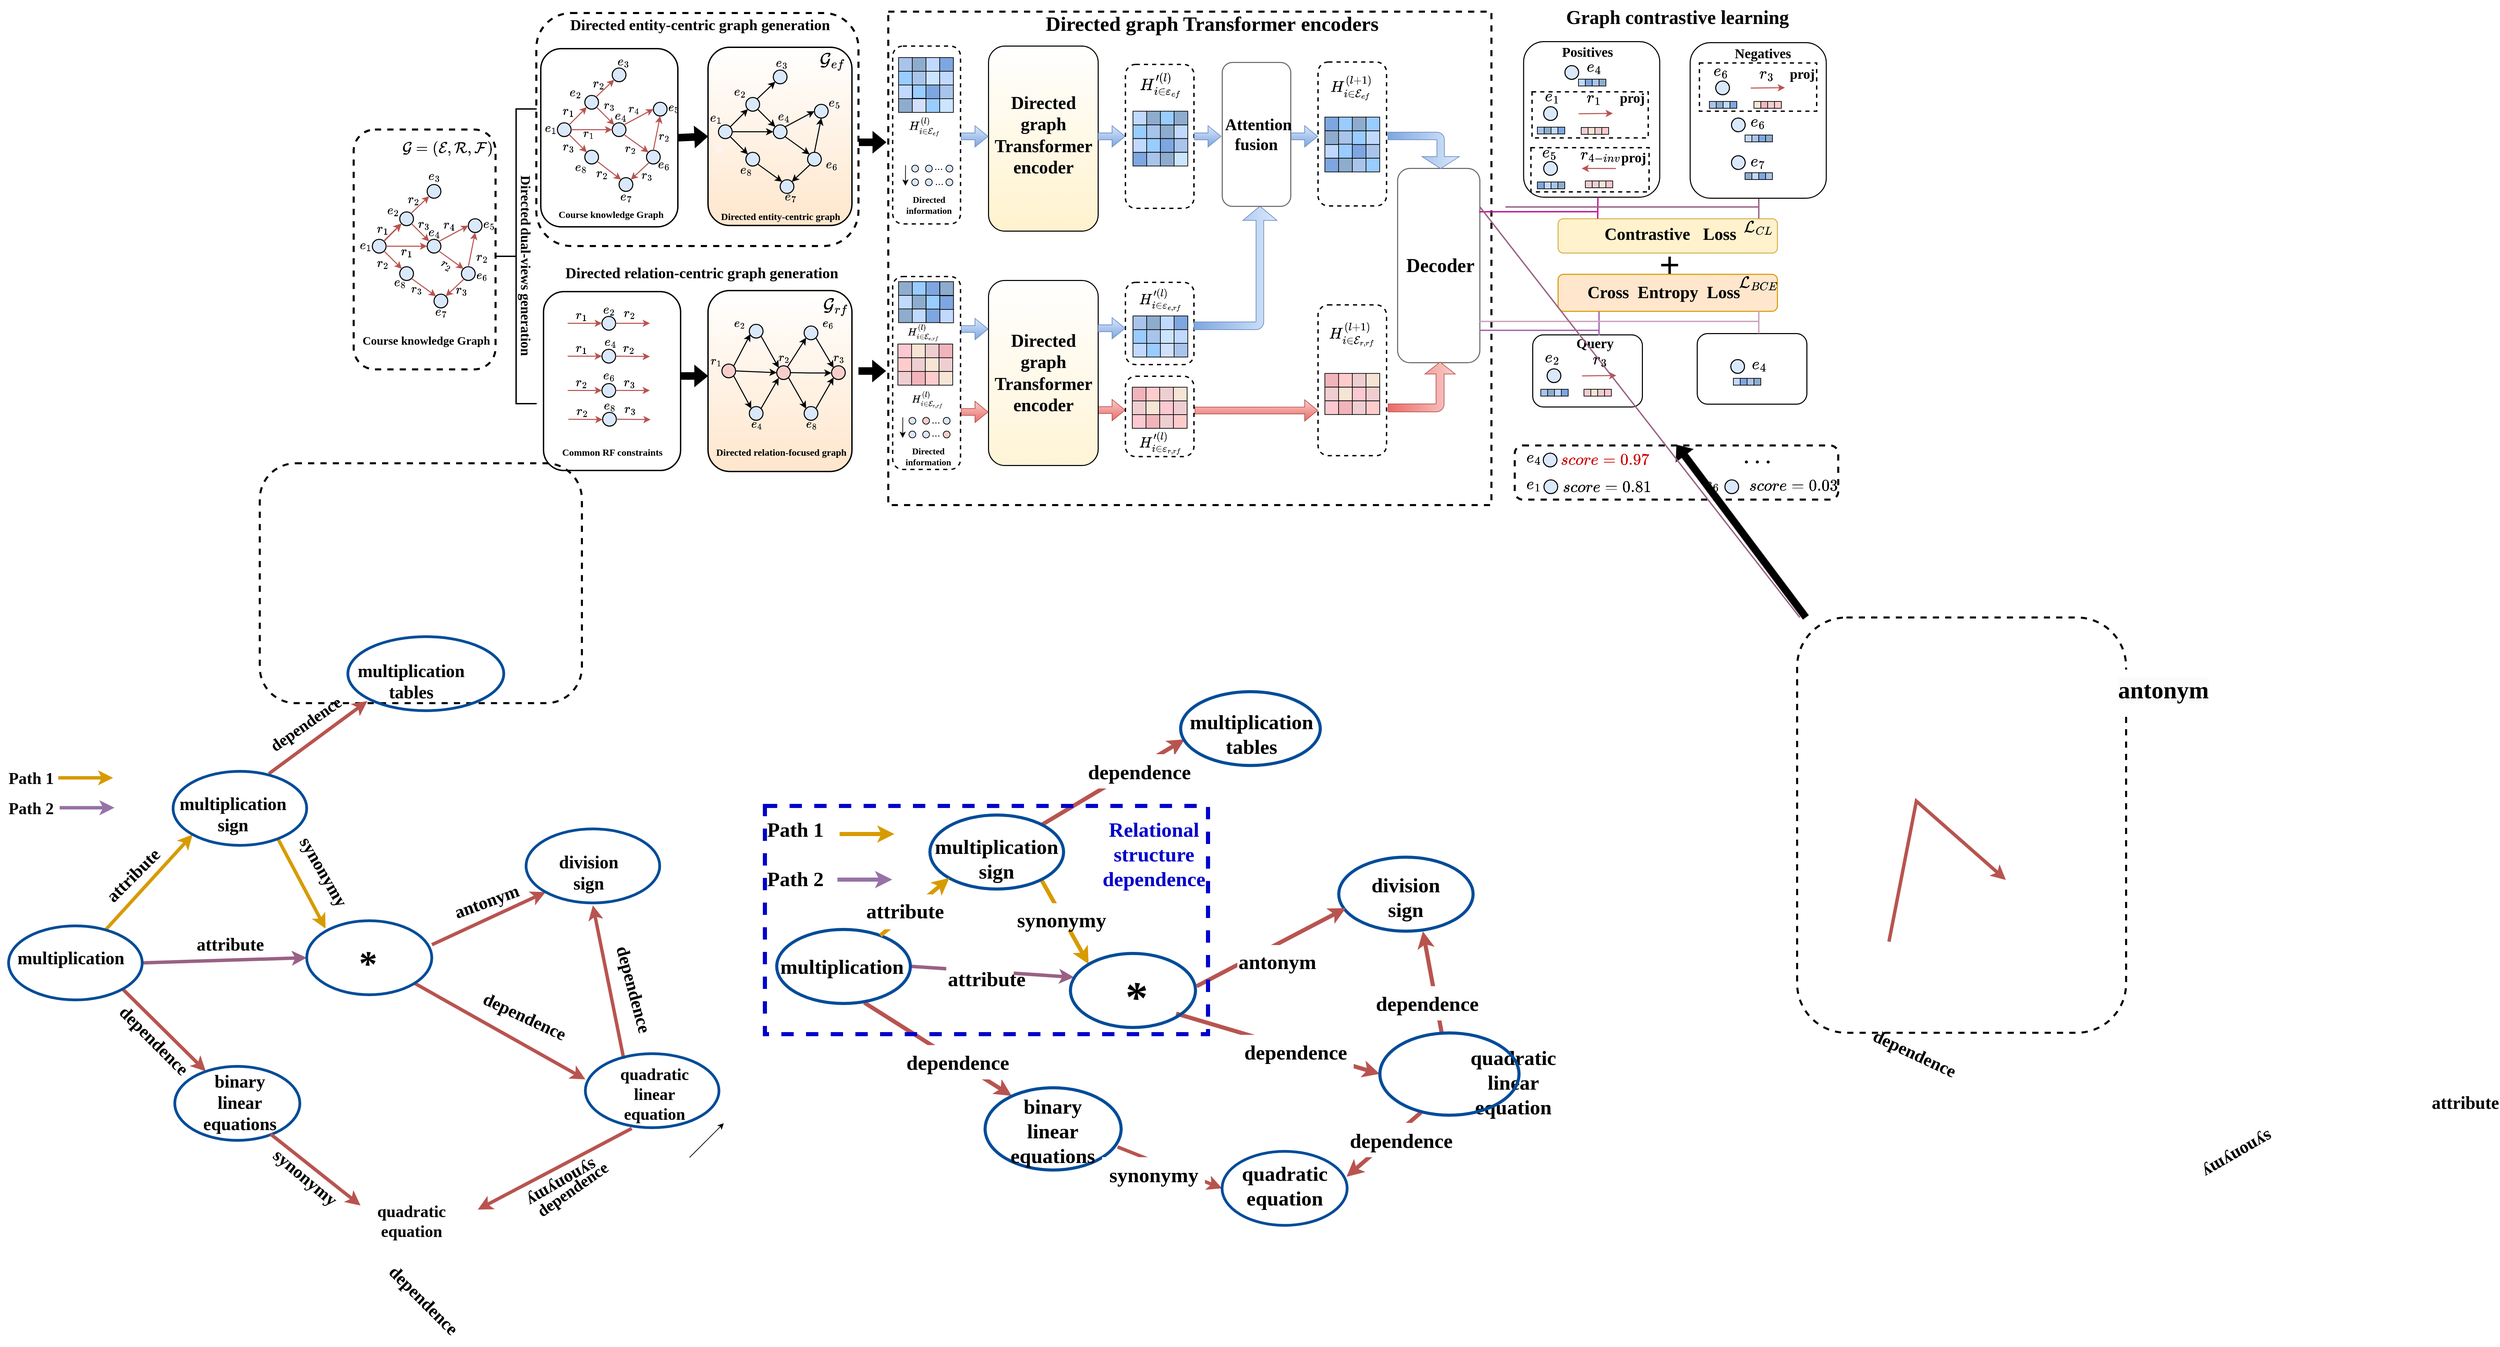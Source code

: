 <mxfile version="22.1.15" type="github">
  <diagram name="第 1 页" id="GzbF6Zn4fus2bF5cDDy5">
    <mxGraphModel dx="29553" dy="15213" grid="1" gridSize="10" guides="1" tooltips="1" connect="1" arrows="1" fold="1" page="1" pageScale="1" pageWidth="291" pageHeight="413" math="1" shadow="0">
      <root>
        <mxCell id="0" />
        <mxCell id="1" parent="0" />
        <mxCell id="PmzWxJaRAxmcPEzefq3b-152" value="" style="rounded=1;whiteSpace=wrap;html=1;fillColor=#FFFFFF;strokeWidth=2;gradientColor=#ffe6cc;strokeColor=#000000;" vertex="1" parent="1">
          <mxGeometry x="207" y="345.06" width="210" height="263.88" as="geometry" />
        </mxCell>
        <mxCell id="PmzWxJaRAxmcPEzefq3b-151" value="" style="rounded=1;whiteSpace=wrap;html=1;fillColor=#FFFFFF;strokeWidth=2;strokeColor=#000000;gradientColor=#ffe6cc;" vertex="1" parent="1">
          <mxGeometry x="207" y="-10.0" width="210" height="260" as="geometry" />
        </mxCell>
        <mxCell id="PmzWxJaRAxmcPEzefq3b-707" value="" style="endArrow=classic;html=1;rounded=0;strokeWidth=6;fillColor=#f8cecc;strokeColor=#b85450;" edge="1" parent="1">
          <mxGeometry width="50" height="50" relative="1" as="geometry">
            <mxPoint x="435" y="1384" as="sourcePoint" />
            <mxPoint x="650" y="1520" as="targetPoint" />
          </mxGeometry>
        </mxCell>
        <mxCell id="PmzWxJaRAxmcPEzefq3b-592" value="" style="endArrow=classic;html=1;rounded=0;strokeWidth=6;fillColor=#f8cecc;strokeColor=#b85450;entryX=0.03;entryY=0.648;entryDx=0;entryDy=0;entryPerimeter=0;" edge="1" parent="1" source="PmzWxJaRAxmcPEzefq3b-568" target="PmzWxJaRAxmcPEzefq3b-563">
          <mxGeometry width="50" height="50" relative="1" as="geometry">
            <mxPoint x="725.497" y="1155.036" as="sourcePoint" />
            <mxPoint x="986.42" y="1098" as="targetPoint" />
          </mxGeometry>
        </mxCell>
        <mxCell id="PmzWxJaRAxmcPEzefq3b-615" value="" style="endArrow=classic;html=1;rounded=0;strokeWidth=6;fillColor=#f8cecc;strokeColor=#b85450;entryX=0;entryY=0.5;entryDx=0;entryDy=0;" edge="1" parent="1" target="PmzWxJaRAxmcPEzefq3b-566">
          <mxGeometry width="50" height="50" relative="1" as="geometry">
            <mxPoint x="890" y="1400" as="sourcePoint" />
            <mxPoint x="990" y="1450" as="targetPoint" />
          </mxGeometry>
        </mxCell>
        <mxCell id="PmzWxJaRAxmcPEzefq3b-603" value="" style="endArrow=classic;html=1;rounded=0;strokeWidth=5;fillColor=#f8cecc;strokeColor=#b85450;entryX=0;entryY=0.5;entryDx=0;entryDy=0;exitX=0.975;exitY=0.721;exitDx=0;exitDy=0;exitPerimeter=0;" edge="1" parent="1" source="PmzWxJaRAxmcPEzefq3b-570" target="PmzWxJaRAxmcPEzefq3b-572">
          <mxGeometry width="50" height="50" relative="1" as="geometry">
            <mxPoint x="785.25" y="1607.53" as="sourcePoint" />
            <mxPoint x="949.332" y="1690.998" as="targetPoint" />
          </mxGeometry>
        </mxCell>
        <mxCell id="PmzWxJaRAxmcPEzefq3b-1" value="&lt;div style=&quot;line-height: 0%;&quot;&gt;&lt;span style=&quot;background-color: initial;&quot;&gt;&lt;font style=&quot;font-size: 20px;&quot;&gt;$$e_{6}$$&lt;/font&gt;&lt;/span&gt;&lt;/div&gt;" style="text;html=1;align=right;verticalAlign=middle;resizable=0;points=[];autosize=1;strokeColor=none;fillColor=none;" vertex="1" parent="1">
          <mxGeometry x="1587" y="18.0" width="110" height="20" as="geometry" />
        </mxCell>
        <mxCell id="PmzWxJaRAxmcPEzefq3b-2" value="&lt;div style=&quot;line-height: 0%;&quot;&gt;&lt;span style=&quot;background-color: initial;&quot;&gt;&lt;font style=&quot;font-size: 20px;&quot;&gt;$$e_{1}$$&lt;/font&gt;&lt;/span&gt;&lt;/div&gt;" style="text;html=1;align=right;verticalAlign=middle;resizable=0;points=[];autosize=1;strokeColor=none;fillColor=none;" vertex="1" parent="1">
          <mxGeometry x="1341" y="55.0" width="110" height="20" as="geometry" />
        </mxCell>
        <mxCell id="PmzWxJaRAxmcPEzefq3b-3" value="&lt;div style=&quot;line-height: 0%;&quot;&gt;&lt;span style=&quot;background-color: initial;&quot;&gt;&lt;font style=&quot;font-size: 16px;&quot;&gt;$$r_{3}$$&lt;/font&gt;&lt;/span&gt;&lt;/div&gt;" style="text;html=1;align=right;verticalAlign=middle;resizable=0;points=[];autosize=1;strokeColor=none;fillColor=none;" vertex="1" parent="1">
          <mxGeometry x="12" y="475.5" width="90" height="10" as="geometry" />
        </mxCell>
        <mxCell id="PmzWxJaRAxmcPEzefq3b-4" value="&lt;div style=&quot;line-height: 0%;&quot;&gt;&lt;span style=&quot;background-color: initial;&quot;&gt;&lt;font style=&quot;font-size: 20px;&quot;&gt;$$e_{5}$$&lt;/font&gt;&lt;/span&gt;&lt;/div&gt;" style="text;html=1;align=right;verticalAlign=middle;resizable=0;points=[];autosize=1;strokeColor=none;fillColor=none;" vertex="1" parent="1">
          <mxGeometry x="1337" y="136.5" width="110" height="20" as="geometry" />
        </mxCell>
        <mxCell id="PmzWxJaRAxmcPEzefq3b-5" value="&lt;div style=&quot;line-height: 0%;&quot;&gt;&lt;span style=&quot;background-color: initial;&quot;&gt;&lt;font style=&quot;font-size: 20px;&quot;&gt;$$e_{2}$$&lt;/font&gt;&lt;/span&gt;&lt;/div&gt;" style="text;html=1;align=right;verticalAlign=middle;resizable=0;points=[];autosize=1;strokeColor=none;fillColor=none;" vertex="1" parent="1">
          <mxGeometry x="1341" y="436.27" width="110" height="20" as="geometry" />
        </mxCell>
        <mxCell id="PmzWxJaRAxmcPEzefq3b-6" value="" style="shape=flexArrow;endArrow=classic;html=1;rounded=0;fillColor=#000000;strokeColor=#1A1A1A;" edge="1" parent="1" source="PmzWxJaRAxmcPEzefq3b-280">
          <mxGeometry width="50" height="50" relative="1" as="geometry">
            <mxPoint x="1610" y="536.0" as="sourcePoint" />
            <mxPoint x="1620" y="570" as="targetPoint" />
          </mxGeometry>
        </mxCell>
        <mxCell id="PmzWxJaRAxmcPEzefq3b-7" value="&lt;font style=&quot;font-size: 13px;&quot; face=&quot;Times New Roman&quot;&gt;&lt;b&gt;Directed &lt;br&gt;information&lt;/b&gt;&lt;/font&gt;" style="text;html=1;align=center;verticalAlign=middle;resizable=0;points=[];autosize=1;strokeColor=none;fillColor=none;" vertex="1" parent="1">
          <mxGeometry x="483" y="567.0" width="90" height="40" as="geometry" />
        </mxCell>
        <mxCell id="PmzWxJaRAxmcPEzefq3b-8" value="&lt;div style=&quot;line-height: 0%;&quot;&gt;&lt;font style=&quot;font-size: 17px;&quot; face=&quot;Times New Roman&quot;&gt;$$H_{i \in \mathcal{E}_{e f}}^{(l)}$$&lt;/font&gt;&lt;br&gt;&lt;/div&gt;" style="text;html=1;align=right;verticalAlign=middle;resizable=0;points=[];autosize=1;strokeColor=none;fillColor=none;" vertex="1" parent="1">
          <mxGeometry x="256.18" y="103.0" width="290" height="10" as="geometry" />
        </mxCell>
        <mxCell id="PmzWxJaRAxmcPEzefq3b-9" value="&lt;div style=&quot;line-height: 0%;&quot;&gt;&lt;font style=&quot;font-size: 15px;&quot; face=&quot;Times New Roman&quot;&gt;&lt;b&gt;$$H_{i \in \mathcal{E}_{e,rf}}^{(l)}$$&lt;/b&gt;&lt;/font&gt;&lt;br&gt;&lt;/div&gt;" style="text;html=1;align=right;verticalAlign=middle;resizable=0;points=[];autosize=1;strokeColor=none;fillColor=none;" vertex="1" parent="1">
          <mxGeometry x="274.86" y="403.0" width="270" height="10" as="geometry" />
        </mxCell>
        <mxCell id="PmzWxJaRAxmcPEzefq3b-10" value="&lt;div style=&quot;line-height: 0%;&quot;&gt;&lt;font style=&quot;font-size: 22px;&quot; face=&quot;Times New Roman&quot;&gt;&lt;b&gt;$$H_{i \in \mathcal{E}_{r,rf}}^{(l+1)}$$&lt;/b&gt;&lt;/font&gt;&lt;br&gt;&lt;/div&gt;" style="text;html=1;align=right;verticalAlign=middle;resizable=0;points=[];autosize=1;strokeColor=none;fillColor=none;" vertex="1" parent="1">
          <mxGeometry x="781" y="402" width="400" height="20" as="geometry" />
        </mxCell>
        <mxCell id="PmzWxJaRAxmcPEzefq3b-11" value="&lt;div style=&quot;line-height: 0%;&quot;&gt;&lt;span style=&quot;background-color: initial;&quot;&gt;&lt;font style=&quot;font-size: 16px;&quot;&gt;$$e_{8}$$&lt;/font&gt;&lt;/span&gt;&lt;/div&gt;" style="text;html=1;align=right;verticalAlign=middle;resizable=0;points=[];autosize=1;strokeColor=none;fillColor=none;" vertex="1" parent="1">
          <mxGeometry x="172" y="165.5" width="100" height="10" as="geometry" />
        </mxCell>
        <mxCell id="PmzWxJaRAxmcPEzefq3b-12" value="&lt;div style=&quot;line-height: 0%;&quot;&gt;&lt;span style=&quot;background-color: initial;&quot;&gt;&lt;font style=&quot;font-size: 16px;&quot;&gt;$$e_{2}$$&lt;/font&gt;&lt;/span&gt;&lt;/div&gt;" style="text;html=1;align=right;verticalAlign=middle;resizable=0;points=[];autosize=1;strokeColor=none;fillColor=none;" vertex="1" parent="1">
          <mxGeometry x="163" y="52.0" width="100" height="10" as="geometry" />
        </mxCell>
        <mxCell id="PmzWxJaRAxmcPEzefq3b-13" value="&lt;div style=&quot;line-height: 0%;&quot;&gt;&lt;span style=&quot;background-color: initial;&quot;&gt;&lt;font style=&quot;font-size: 16px;&quot;&gt;$$e_{1}$$&lt;/font&gt;&lt;/span&gt;&lt;/div&gt;" style="text;html=1;align=right;verticalAlign=middle;resizable=0;points=[];autosize=1;strokeColor=none;fillColor=none;" vertex="1" parent="1">
          <mxGeometry x="128" y="90.0" width="100" height="10" as="geometry" />
        </mxCell>
        <mxCell id="PmzWxJaRAxmcPEzefq3b-14" value="&lt;div style=&quot;line-height: 0%;&quot;&gt;&lt;span style=&quot;background-color: initial;&quot;&gt;&lt;font style=&quot;font-size: 16px;&quot;&gt;$$e_{6}$$&lt;/font&gt;&lt;/span&gt;&lt;/div&gt;" style="text;html=1;align=left;verticalAlign=middle;resizable=0;points=[];autosize=1;strokeColor=none;fillColor=none;" vertex="1" parent="1">
          <mxGeometry x="376.5" y="158.0" width="100" height="10" as="geometry" />
        </mxCell>
        <mxCell id="PmzWxJaRAxmcPEzefq3b-15" value="&lt;div style=&quot;line-height: 0%;&quot;&gt;&lt;span style=&quot;background-color: initial;&quot;&gt;&lt;font style=&quot;font-size: 16px;&quot;&gt;$$e_{5}$$&lt;/font&gt;&lt;/span&gt;&lt;/div&gt;" style="text;html=1;align=left;verticalAlign=middle;resizable=0;points=[];autosize=1;strokeColor=none;fillColor=none;" vertex="1" parent="1">
          <mxGeometry x="381" y="68.0" width="100" height="10" as="geometry" />
        </mxCell>
        <mxCell id="PmzWxJaRAxmcPEzefq3b-16" value="&lt;div style=&quot;line-height: 0%;&quot;&gt;&lt;span style=&quot;background-color: initial;&quot;&gt;&lt;font style=&quot;font-size: 15px;&quot;&gt;$$e_{2}$$&lt;/font&gt;&lt;/span&gt;&lt;/div&gt;" style="text;html=1;align=right;verticalAlign=middle;resizable=0;points=[];autosize=1;strokeColor=none;fillColor=none;" vertex="1" parent="1">
          <mxGeometry x="172" y="389.5" width="90" height="10" as="geometry" />
        </mxCell>
        <mxCell id="PmzWxJaRAxmcPEzefq3b-17" value="&lt;div style=&quot;line-height: 0%;&quot;&gt;&lt;span style=&quot;background-color: initial;&quot;&gt;&lt;font style=&quot;font-size: 15px;&quot;&gt;$$e_{4}$$&lt;/font&gt;&lt;/span&gt;&lt;/div&gt;" style="text;html=1;align=right;verticalAlign=middle;resizable=0;points=[];autosize=1;strokeColor=none;fillColor=none;" vertex="1" parent="1">
          <mxGeometry x="196.5" y="536.5" width="90" height="10" as="geometry" />
        </mxCell>
        <mxCell id="PmzWxJaRAxmcPEzefq3b-18" value="" style="rounded=1;whiteSpace=wrap;html=1;fillColor=none;strokeColor=#666666;strokeWidth=1.5;gradientColor=#b3b3b3;" vertex="1" parent="1">
          <mxGeometry x="1212.86" y="166.5" width="120" height="283.5" as="geometry" />
        </mxCell>
        <mxCell id="PmzWxJaRAxmcPEzefq3b-19" value="" style="shape=flexArrow;endArrow=classic;html=1;rounded=0;fillColor=#000000;strokeColor=#000000;" edge="1" parent="1">
          <mxGeometry width="50" height="50" relative="1" as="geometry">
            <mxPoint x="426.5" y="462.39" as="sourcePoint" />
            <mxPoint x="466.5" y="462.39" as="targetPoint" />
          </mxGeometry>
        </mxCell>
        <mxCell id="PmzWxJaRAxmcPEzefq3b-20" value="" style="shape=flexArrow;endArrow=classic;html=1;rounded=0;fillColor=#000000;" edge="1" parent="1">
          <mxGeometry width="50" height="50" relative="1" as="geometry">
            <mxPoint x="167" y="469.57" as="sourcePoint" />
            <mxPoint x="207" y="469.57" as="targetPoint" />
          </mxGeometry>
        </mxCell>
        <mxCell id="PmzWxJaRAxmcPEzefq3b-21" value="" style="ellipse;whiteSpace=wrap;html=1;aspect=fixed;fillColor=#f8cecc;strokeColor=#000000;rounded=1;shadow=0;strokeWidth=1.5;" vertex="1" parent="1">
          <mxGeometry x="307" y="454.5" width="20" height="20" as="geometry" />
        </mxCell>
        <mxCell id="PmzWxJaRAxmcPEzefq3b-22" value="" style="ellipse;whiteSpace=wrap;html=1;aspect=fixed;fillColor=#dae8fc;strokeColor=#000000;rounded=1;shadow=0;strokeWidth=1.5;" vertex="1" parent="1">
          <mxGeometry x="267" y="394.0" width="20" height="20" as="geometry" />
        </mxCell>
        <mxCell id="PmzWxJaRAxmcPEzefq3b-23" value="" style="ellipse;whiteSpace=wrap;html=1;aspect=fixed;fillColor=#f8cecc;strokeColor=#000000;rounded=1;shadow=0;strokeWidth=1.5;" vertex="1" parent="1">
          <mxGeometry x="227" y="452.0" width="20" height="20" as="geometry" />
        </mxCell>
        <mxCell id="PmzWxJaRAxmcPEzefq3b-24" value="" style="ellipse;whiteSpace=wrap;html=1;aspect=fixed;fillColor=#dae8fc;strokeColor=#000000;rounded=1;shadow=0;strokeWidth=1.5;" vertex="1" parent="1">
          <mxGeometry x="347" y="396.5" width="20" height="20" as="geometry" />
        </mxCell>
        <mxCell id="PmzWxJaRAxmcPEzefq3b-25" value="" style="ellipse;whiteSpace=wrap;html=1;aspect=fixed;fillColor=#f8cecc;strokeColor=#000000;rounded=1;shadow=0;strokeWidth=1.5;" vertex="1" parent="1">
          <mxGeometry x="387" y="454.5" width="20" height="20" as="geometry" />
        </mxCell>
        <mxCell id="PmzWxJaRAxmcPEzefq3b-26" value="" style="ellipse;whiteSpace=wrap;html=1;aspect=fixed;fillColor=#dae8fc;strokeColor=#000000;rounded=1;shadow=0;strokeWidth=1.5;" vertex="1" parent="1">
          <mxGeometry x="267" y="514.0" width="20" height="20" as="geometry" />
        </mxCell>
        <mxCell id="PmzWxJaRAxmcPEzefq3b-27" value="" style="ellipse;whiteSpace=wrap;html=1;aspect=fixed;fillColor=#dae8fc;strokeColor=#000000;rounded=1;shadow=0;strokeWidth=1.5;" vertex="1" parent="1">
          <mxGeometry x="347" y="514.0" width="20" height="20" as="geometry" />
        </mxCell>
        <mxCell id="PmzWxJaRAxmcPEzefq3b-28" value="" style="endArrow=classic;html=1;rounded=0;exitX=1;exitY=0;exitDx=0;exitDy=0;entryX=0.081;entryY=0.714;entryDx=0;entryDy=0;entryPerimeter=0;strokeWidth=1.5;" edge="1" source="PmzWxJaRAxmcPEzefq3b-23" target="PmzWxJaRAxmcPEzefq3b-22" parent="1">
          <mxGeometry width="50" height="50" relative="1" as="geometry">
            <mxPoint x="217" y="459.0" as="sourcePoint" />
            <mxPoint x="267" y="409.0" as="targetPoint" />
          </mxGeometry>
        </mxCell>
        <mxCell id="PmzWxJaRAxmcPEzefq3b-29" value="" style="endArrow=classic;html=1;rounded=0;exitX=1;exitY=1;exitDx=0;exitDy=0;entryX=0;entryY=0;entryDx=0;entryDy=0;strokeWidth=1.5;" edge="1" source="PmzWxJaRAxmcPEzefq3b-22" target="PmzWxJaRAxmcPEzefq3b-21" parent="1">
          <mxGeometry width="50" height="50" relative="1" as="geometry">
            <mxPoint x="497" y="354.0" as="sourcePoint" />
            <mxPoint x="522" y="307.0" as="targetPoint" />
          </mxGeometry>
        </mxCell>
        <mxCell id="PmzWxJaRAxmcPEzefq3b-30" value="" style="endArrow=classic;html=1;rounded=0;exitX=0.779;exitY=0.093;exitDx=0;exitDy=0;exitPerimeter=0;entryX=0;entryY=1;entryDx=0;entryDy=0;strokeWidth=1.5;" edge="1" source="PmzWxJaRAxmcPEzefq3b-21" target="PmzWxJaRAxmcPEzefq3b-24" parent="1">
          <mxGeometry width="50" height="50" relative="1" as="geometry">
            <mxPoint x="322" y="457.0" as="sourcePoint" />
            <mxPoint x="347" y="420.0" as="targetPoint" />
          </mxGeometry>
        </mxCell>
        <mxCell id="PmzWxJaRAxmcPEzefq3b-31" value="" style="endArrow=classic;html=1;rounded=0;exitX=1;exitY=1;exitDx=0;exitDy=0;entryX=0;entryY=0;entryDx=0;entryDy=0;strokeWidth=1.5;" edge="1" source="PmzWxJaRAxmcPEzefq3b-24" target="PmzWxJaRAxmcPEzefq3b-25" parent="1">
          <mxGeometry width="50" height="50" relative="1" as="geometry">
            <mxPoint x="364.071" y="416.501" as="sourcePoint" />
            <mxPoint x="387" y="456.93" as="targetPoint" />
          </mxGeometry>
        </mxCell>
        <mxCell id="PmzWxJaRAxmcPEzefq3b-32" value="" style="endArrow=classic;html=1;rounded=0;entryX=0;entryY=0.5;entryDx=0;entryDy=0;exitX=1;exitY=0.5;exitDx=0;exitDy=0;strokeWidth=1.5;" edge="1" source="PmzWxJaRAxmcPEzefq3b-23" target="PmzWxJaRAxmcPEzefq3b-21" parent="1">
          <mxGeometry width="50" height="50" relative="1" as="geometry">
            <mxPoint x="157" y="504.0" as="sourcePoint" />
            <mxPoint x="207" y="454.0" as="targetPoint" />
          </mxGeometry>
        </mxCell>
        <mxCell id="PmzWxJaRAxmcPEzefq3b-33" value="" style="endArrow=classic;html=1;rounded=0;exitX=1;exitY=0.5;exitDx=0;exitDy=0;strokeWidth=1.5;" edge="1" source="PmzWxJaRAxmcPEzefq3b-21" parent="1">
          <mxGeometry width="50" height="50" relative="1" as="geometry">
            <mxPoint x="567" y="484.0" as="sourcePoint" />
            <mxPoint x="387" y="465.0" as="targetPoint" />
            <Array as="points">
              <mxPoint x="357" y="465.0" />
            </Array>
          </mxGeometry>
        </mxCell>
        <mxCell id="PmzWxJaRAxmcPEzefq3b-34" value="" style="endArrow=classic;html=1;rounded=0;entryX=0;entryY=0;entryDx=0;entryDy=0;exitX=1;exitY=1;exitDx=0;exitDy=0;strokeWidth=1.5;" edge="1" source="PmzWxJaRAxmcPEzefq3b-23" target="PmzWxJaRAxmcPEzefq3b-26" parent="1">
          <mxGeometry width="50" height="50" relative="1" as="geometry">
            <mxPoint x="357" y="664.0" as="sourcePoint" />
            <mxPoint x="407" y="664.0" as="targetPoint" />
          </mxGeometry>
        </mxCell>
        <mxCell id="PmzWxJaRAxmcPEzefq3b-35" value="" style="endArrow=classic;html=1;rounded=0;entryX=0.5;entryY=1;entryDx=0;entryDy=0;exitX=1;exitY=0;exitDx=0;exitDy=0;strokeWidth=1.5;" edge="1" source="PmzWxJaRAxmcPEzefq3b-26" parent="1">
          <mxGeometry width="50" height="50" relative="1" as="geometry">
            <mxPoint x="277.001" y="514.499" as="sourcePoint" />
            <mxPoint x="309.93" y="472.07" as="targetPoint" />
          </mxGeometry>
        </mxCell>
        <mxCell id="PmzWxJaRAxmcPEzefq3b-36" value="" style="endArrow=classic;html=1;rounded=0;entryX=0;entryY=0;entryDx=0;entryDy=0;exitX=1;exitY=1;exitDx=0;exitDy=0;strokeWidth=1.5;" edge="1" source="PmzWxJaRAxmcPEzefq3b-21" target="PmzWxJaRAxmcPEzefq3b-27" parent="1">
          <mxGeometry width="50" height="50" relative="1" as="geometry">
            <mxPoint x="347" y="514.5" as="sourcePoint" />
            <mxPoint x="397" y="514.5" as="targetPoint" />
          </mxGeometry>
        </mxCell>
        <mxCell id="PmzWxJaRAxmcPEzefq3b-37" value="" style="endArrow=classic;html=1;rounded=0;exitX=1;exitY=0;exitDx=0;exitDy=0;entryX=0;entryY=1;entryDx=0;entryDy=0;strokeWidth=1.5;" edge="1" source="PmzWxJaRAxmcPEzefq3b-27" target="PmzWxJaRAxmcPEzefq3b-25" parent="1">
          <mxGeometry width="50" height="50" relative="1" as="geometry">
            <mxPoint x="457" y="554.0" as="sourcePoint" />
            <mxPoint x="391" y="477.0" as="targetPoint" />
          </mxGeometry>
        </mxCell>
        <mxCell id="PmzWxJaRAxmcPEzefq3b-38" value="&lt;div style=&quot;line-height: 0%;&quot;&gt;&lt;span style=&quot;background-color: initial;&quot;&gt;&lt;font style=&quot;font-size: 15px;&quot;&gt;$$e_{8}$$&lt;/font&gt;&lt;/span&gt;&lt;/div&gt;" style="text;html=1;align=right;verticalAlign=middle;resizable=0;points=[];autosize=1;strokeColor=none;fillColor=none;" vertex="1" parent="1">
          <mxGeometry x="277" y="536.5" width="90" height="10" as="geometry" />
        </mxCell>
        <mxCell id="PmzWxJaRAxmcPEzefq3b-39" value="&lt;div style=&quot;line-height: 10%;&quot;&gt;&lt;span style=&quot;background-color: initial;&quot;&gt;&lt;font style=&quot;font-size: 15px;&quot;&gt;$$r_{2}$$&lt;/font&gt;&lt;/span&gt;&lt;/div&gt;" style="text;html=1;align=right;verticalAlign=middle;resizable=0;points=[];autosize=1;strokeColor=none;fillColor=none;" vertex="1" parent="1">
          <mxGeometry x="237" y="434.5" width="90" height="20" as="geometry" />
        </mxCell>
        <mxCell id="PmzWxJaRAxmcPEzefq3b-40" value="&lt;div style=&quot;line-height: 10%;&quot;&gt;&lt;span style=&quot;background-color: initial;&quot;&gt;&lt;font style=&quot;font-size: 15px;&quot;&gt;$$r_{3}$$&lt;/font&gt;&lt;/span&gt;&lt;/div&gt;" style="text;html=1;align=right;verticalAlign=middle;resizable=0;points=[];autosize=1;strokeColor=none;fillColor=none;" vertex="1" parent="1">
          <mxGeometry x="317" y="434.5" width="90" height="20" as="geometry" />
        </mxCell>
        <mxCell id="PmzWxJaRAxmcPEzefq3b-41" value="&lt;div style=&quot;line-height: 0%;&quot;&gt;&lt;span style=&quot;background-color: initial;&quot;&gt;&lt;font style=&quot;font-size: 15px;&quot;&gt;$$e_{6}$$&lt;/font&gt;&lt;/span&gt;&lt;/div&gt;" style="text;html=1;align=right;verticalAlign=middle;resizable=0;points=[];autosize=1;strokeColor=none;fillColor=none;" vertex="1" parent="1">
          <mxGeometry x="301" y="390.0" width="90" height="10" as="geometry" />
        </mxCell>
        <mxCell id="PmzWxJaRAxmcPEzefq3b-42" value="&lt;div style=&quot;line-height: 10%;&quot;&gt;&lt;span style=&quot;background-color: initial;&quot;&gt;&lt;font style=&quot;font-size: 15px;&quot;&gt;$$r_{1}$$&lt;/font&gt;&lt;/span&gt;&lt;/div&gt;" style="text;html=1;align=right;verticalAlign=middle;resizable=0;points=[];autosize=1;strokeColor=none;fillColor=none;" vertex="1" parent="1">
          <mxGeometry x="138" y="440.0" width="90" height="20" as="geometry" />
        </mxCell>
        <mxCell id="PmzWxJaRAxmcPEzefq3b-43" value="" style="shape=flexArrow;endArrow=classic;html=1;rounded=0;fillColor=#000000;exitX=1;exitY=0.5;exitDx=0;exitDy=0;" edge="1" parent="1" source="PmzWxJaRAxmcPEzefq3b-150">
          <mxGeometry width="50" height="50" relative="1" as="geometry">
            <mxPoint x="160" y="120" as="sourcePoint" />
            <mxPoint x="207" y="120.0" as="targetPoint" />
          </mxGeometry>
        </mxCell>
        <mxCell id="PmzWxJaRAxmcPEzefq3b-44" value="" style="whiteSpace=wrap;html=1;aspect=fixed;fillColor=#fef2f4;strokeColor=none;" vertex="1" parent="1">
          <mxGeometry x="218" y="133.0" width="10" height="10" as="geometry" />
        </mxCell>
        <mxCell id="PmzWxJaRAxmcPEzefq3b-45" value="" style="endArrow=classic;html=1;rounded=1;entryX=0.5;entryY=1;entryDx=0;entryDy=0;exitX=0.5;exitY=0;exitDx=0;exitDy=0;shadow=0;strokeWidth=1.5;" edge="1" source="PmzWxJaRAxmcPEzefq3b-51" target="PmzWxJaRAxmcPEzefq3b-46" parent="1">
          <mxGeometry width="50" height="50" relative="1" as="geometry">
            <mxPoint x="352" y="143.0" as="sourcePoint" />
            <mxPoint x="402" y="93.0" as="targetPoint" />
            <Array as="points" />
          </mxGeometry>
        </mxCell>
        <mxCell id="PmzWxJaRAxmcPEzefq3b-46" value="" style="ellipse;whiteSpace=wrap;html=1;aspect=fixed;fillColor=#dae8fc;strokeColor=#000000;rounded=1;shadow=0;strokeWidth=1.5;" vertex="1" parent="1">
          <mxGeometry x="362" y="73.0" width="20" height="20" as="geometry" />
        </mxCell>
        <mxCell id="PmzWxJaRAxmcPEzefq3b-47" value="" style="ellipse;whiteSpace=wrap;html=1;aspect=fixed;fillColor=#dae8fc;strokeColor=#000000;rounded=1;shadow=0;strokeWidth=1.5;" vertex="1" parent="1">
          <mxGeometry x="302" y="103.0" width="20" height="20" as="geometry" />
        </mxCell>
        <mxCell id="PmzWxJaRAxmcPEzefq3b-48" value="" style="ellipse;whiteSpace=wrap;html=1;aspect=fixed;fillColor=#dae8fc;strokeColor=#000000;rounded=1;shadow=0;strokeWidth=1.5;" vertex="1" parent="1">
          <mxGeometry x="262" y="63.0" width="20" height="20" as="geometry" />
        </mxCell>
        <mxCell id="PmzWxJaRAxmcPEzefq3b-49" value="" style="ellipse;whiteSpace=wrap;html=1;aspect=fixed;fillColor=#dae8fc;strokeColor=#000000;rounded=1;shadow=0;strokeWidth=1.5;" vertex="1" parent="1">
          <mxGeometry x="262" y="143.0" width="20" height="20" as="geometry" />
        </mxCell>
        <mxCell id="PmzWxJaRAxmcPEzefq3b-50" value="" style="ellipse;whiteSpace=wrap;html=1;aspect=fixed;fillColor=#dae8fc;strokeColor=#000000;rounded=1;strokeWidth=1.5;" vertex="1" parent="1">
          <mxGeometry x="222" y="103.0" width="20" height="20" as="geometry" />
        </mxCell>
        <mxCell id="PmzWxJaRAxmcPEzefq3b-51" value="" style="ellipse;whiteSpace=wrap;html=1;aspect=fixed;fillColor=#dae8fc;strokeColor=#000000;rounded=1;shadow=0;strokeWidth=1.5;" vertex="1" parent="1">
          <mxGeometry x="352" y="143.0" width="20" height="20" as="geometry" />
        </mxCell>
        <mxCell id="PmzWxJaRAxmcPEzefq3b-52" value="" style="endArrow=classic;html=1;rounded=1;shadow=0;strokeWidth=1.5;" edge="1" parent="1">
          <mxGeometry width="50" height="50" relative="1" as="geometry">
            <mxPoint x="239" y="106.0" as="sourcePoint" />
            <mxPoint x="265" y="80.0" as="targetPoint" />
          </mxGeometry>
        </mxCell>
        <mxCell id="PmzWxJaRAxmcPEzefq3b-53" value="" style="endArrow=classic;html=1;rounded=1;exitX=1;exitY=1;exitDx=0;exitDy=0;entryX=0;entryY=0;entryDx=0;entryDy=0;shadow=0;strokeWidth=1.5;" edge="1" source="PmzWxJaRAxmcPEzefq3b-48" target="PmzWxJaRAxmcPEzefq3b-47" parent="1">
          <mxGeometry width="50" height="50" relative="1" as="geometry">
            <mxPoint x="282" y="83.0" as="sourcePoint" />
            <mxPoint x="302" y="103.0" as="targetPoint" />
          </mxGeometry>
        </mxCell>
        <mxCell id="PmzWxJaRAxmcPEzefq3b-54" value="" style="endArrow=classic;html=1;rounded=1;exitX=1;exitY=1;exitDx=0;exitDy=0;entryX=0;entryY=0;entryDx=0;entryDy=0;shadow=0;strokeWidth=1.5;" edge="1" source="PmzWxJaRAxmcPEzefq3b-50" target="PmzWxJaRAxmcPEzefq3b-49" parent="1">
          <mxGeometry width="50" height="50" relative="1" as="geometry">
            <mxPoint x="244.929" y="155.929" as="sourcePoint" />
            <mxPoint x="242" y="123.0" as="targetPoint" />
          </mxGeometry>
        </mxCell>
        <mxCell id="PmzWxJaRAxmcPEzefq3b-55" value="" style="endArrow=classic;html=1;rounded=1;entryX=0;entryY=0.5;entryDx=0;entryDy=0;shadow=0;strokeWidth=1.5;" edge="1" target="PmzWxJaRAxmcPEzefq3b-47" parent="1">
          <mxGeometry width="50" height="50" relative="1" as="geometry">
            <mxPoint x="242" y="113.0" as="sourcePoint" />
            <mxPoint x="292" y="103.0" as="targetPoint" />
          </mxGeometry>
        </mxCell>
        <mxCell id="PmzWxJaRAxmcPEzefq3b-56" value="" style="endArrow=classic;html=1;rounded=1;entryX=0;entryY=0;entryDx=0;entryDy=0;exitX=1;exitY=1;exitDx=0;exitDy=0;shadow=0;strokeWidth=1.5;" edge="1" source="PmzWxJaRAxmcPEzefq3b-47" target="PmzWxJaRAxmcPEzefq3b-51" parent="1">
          <mxGeometry width="50" height="50" relative="1" as="geometry">
            <mxPoint x="322" y="123.0" as="sourcePoint" />
            <mxPoint x="372" y="73.0" as="targetPoint" />
          </mxGeometry>
        </mxCell>
        <mxCell id="PmzWxJaRAxmcPEzefq3b-57" value="" style="ellipse;whiteSpace=wrap;html=1;aspect=fixed;fillColor=#dae8fc;strokeColor=#000000;rounded=1;shadow=0;strokeWidth=1.5;" vertex="1" parent="1">
          <mxGeometry x="312" y="183.0" width="20" height="20" as="geometry" />
        </mxCell>
        <mxCell id="PmzWxJaRAxmcPEzefq3b-58" value="" style="endArrow=classic;html=1;rounded=1;exitX=1;exitY=1;exitDx=0;exitDy=0;shadow=0;entryX=0;entryY=0;entryDx=0;entryDy=0;strokeWidth=1.5;" edge="1" source="PmzWxJaRAxmcPEzefq3b-49" target="PmzWxJaRAxmcPEzefq3b-57" parent="1">
          <mxGeometry width="50" height="50" relative="1" as="geometry">
            <mxPoint x="308.62" y="187.08" as="sourcePoint" />
            <mxPoint x="319" y="156.0" as="targetPoint" />
          </mxGeometry>
        </mxCell>
        <mxCell id="PmzWxJaRAxmcPEzefq3b-59" value="" style="ellipse;whiteSpace=wrap;html=1;aspect=fixed;fillColor=#dae8fc;strokeColor=#000000;rounded=1;shadow=0;strokeWidth=1.5;" vertex="1" parent="1">
          <mxGeometry x="302" y="23.0" width="20" height="20" as="geometry" />
        </mxCell>
        <mxCell id="PmzWxJaRAxmcPEzefq3b-60" value="" style="endArrow=classic;html=1;rounded=1;exitX=0.817;exitY=0.111;exitDx=0;exitDy=0;exitPerimeter=0;shadow=0;strokeWidth=1.5;" edge="1" source="PmzWxJaRAxmcPEzefq3b-48" parent="1">
          <mxGeometry width="50" height="50" relative="1" as="geometry">
            <mxPoint x="276" y="63.0" as="sourcePoint" />
            <mxPoint x="305" y="40.0" as="targetPoint" />
          </mxGeometry>
        </mxCell>
        <mxCell id="PmzWxJaRAxmcPEzefq3b-61" value="" style="endArrow=classic;html=1;rounded=1;exitX=1;exitY=0;exitDx=0;exitDy=0;entryX=0;entryY=0.5;entryDx=0;entryDy=0;strokeWidth=1.5;" edge="1" source="PmzWxJaRAxmcPEzefq3b-47" target="PmzWxJaRAxmcPEzefq3b-46" parent="1">
          <mxGeometry width="50" height="50" relative="1" as="geometry">
            <mxPoint x="422" y="113.0" as="sourcePoint" />
            <mxPoint x="472" y="63.0" as="targetPoint" />
          </mxGeometry>
        </mxCell>
        <mxCell id="PmzWxJaRAxmcPEzefq3b-62" value="" style="endArrow=classic;html=1;rounded=0;exitX=0.188;exitY=0.895;exitDx=0;exitDy=0;exitPerimeter=0;strokeWidth=1.5;" edge="1" source="PmzWxJaRAxmcPEzefq3b-51" parent="1">
          <mxGeometry width="50" height="50" relative="1" as="geometry">
            <mxPoint x="262" y="223.0" as="sourcePoint" />
            <mxPoint x="329" y="186.0" as="targetPoint" />
          </mxGeometry>
        </mxCell>
        <mxCell id="PmzWxJaRAxmcPEzefq3b-63" value="&lt;div style=&quot;line-height: 2%;&quot;&gt;&lt;span style=&quot;background-color: initial;&quot;&gt;&lt;font style=&quot;font-size: 16px;&quot;&gt;$$e_{3}$$&lt;/font&gt;&lt;/span&gt;&lt;/div&gt;" style="text;html=1;align=right;verticalAlign=middle;resizable=0;points=[];autosize=1;strokeColor=none;fillColor=none;" vertex="1" parent="1">
          <mxGeometry x="224" y="10.0" width="100" height="10" as="geometry" />
        </mxCell>
        <mxCell id="PmzWxJaRAxmcPEzefq3b-64" value="&lt;div style=&quot;line-height: 0%;&quot;&gt;&lt;span style=&quot;background-color: initial;&quot;&gt;&lt;font style=&quot;font-size: 16px;&quot;&gt;$$e_{4}$$&lt;/font&gt;&lt;/span&gt;&lt;/div&gt;" style="text;html=1;align=left;verticalAlign=middle;resizable=0;points=[];autosize=1;strokeColor=none;fillColor=none;" vertex="1" parent="1">
          <mxGeometry x="307" y="88.25" width="100" height="10" as="geometry" />
        </mxCell>
        <mxCell id="PmzWxJaRAxmcPEzefq3b-65" value="&lt;div style=&quot;line-height: 0%;&quot;&gt;&lt;br&gt;&lt;/div&gt;" style="text;html=1;align=right;verticalAlign=middle;resizable=0;points=[];autosize=1;strokeColor=none;fillColor=none;" vertex="1" parent="1">
          <mxGeometry x="272" y="43.0" width="20" height="10" as="geometry" />
        </mxCell>
        <mxCell id="PmzWxJaRAxmcPEzefq3b-66" value="&lt;div style=&quot;line-height: 0%;&quot;&gt;&lt;br&gt;&lt;/div&gt;" style="text;html=1;align=left;verticalAlign=middle;resizable=0;points=[];autosize=1;strokeColor=none;fillColor=none;" vertex="1" parent="1">
          <mxGeometry x="282" y="78.0" width="20" height="10" as="geometry" />
        </mxCell>
        <mxCell id="PmzWxJaRAxmcPEzefq3b-67" value="&lt;div style=&quot;line-height: 0%;&quot;&gt;&lt;br&gt;&lt;/div&gt;" style="text;html=1;align=right;verticalAlign=middle;resizable=0;points=[];autosize=1;strokeColor=none;fillColor=none;" vertex="1" parent="1">
          <mxGeometry x="262" y="113.0" width="20" height="10" as="geometry" />
        </mxCell>
        <mxCell id="PmzWxJaRAxmcPEzefq3b-68" value="&lt;div style=&quot;line-height: 0%;&quot;&gt;&lt;br&gt;&lt;/div&gt;" style="text;html=1;align=right;verticalAlign=middle;resizable=0;points=[];autosize=1;strokeColor=none;fillColor=none;" vertex="1" parent="1">
          <mxGeometry x="322" y="133.0" width="20" height="10" as="geometry" />
        </mxCell>
        <mxCell id="PmzWxJaRAxmcPEzefq3b-69" value="&lt;div style=&quot;line-height: 0%;&quot;&gt;&lt;br&gt;&lt;/div&gt;" style="text;html=1;align=right;verticalAlign=middle;resizable=0;points=[];autosize=1;strokeColor=none;fillColor=none;" vertex="1" parent="1">
          <mxGeometry x="292" y="133.0" width="20" height="10" as="geometry" />
        </mxCell>
        <mxCell id="PmzWxJaRAxmcPEzefq3b-70" value="&lt;div style=&quot;line-height: 0%;&quot;&gt;&lt;br&gt;&lt;/div&gt;" style="text;html=1;align=left;verticalAlign=middle;resizable=0;points=[];autosize=1;strokeColor=none;fillColor=none;" vertex="1" parent="1">
          <mxGeometry x="248" y="156.5" width="20" height="10" as="geometry" />
        </mxCell>
        <mxCell id="PmzWxJaRAxmcPEzefq3b-71" value="&lt;div style=&quot;line-height: 0%;&quot;&gt;&lt;br&gt;&lt;/div&gt;" style="text;html=1;align=right;verticalAlign=middle;resizable=0;points=[];autosize=1;strokeColor=none;fillColor=none;" vertex="1" parent="1">
          <mxGeometry x="342" y="173.0" width="20" height="10" as="geometry" />
        </mxCell>
        <mxCell id="PmzWxJaRAxmcPEzefq3b-72" value="&lt;div style=&quot;line-height: 0%;&quot;&gt;&lt;br&gt;&lt;/div&gt;" style="text;html=1;align=right;verticalAlign=middle;resizable=0;points=[];autosize=1;strokeColor=none;fillColor=none;" vertex="1" parent="1">
          <mxGeometry x="326" y="85.0" width="20" height="10" as="geometry" />
        </mxCell>
        <mxCell id="PmzWxJaRAxmcPEzefq3b-73" value="&lt;div style=&quot;line-height: 0%;&quot;&gt;&lt;span style=&quot;background-color: initial;&quot;&gt;&lt;font style=&quot;font-size: 16px;&quot;&gt;$$e_{7}$$&lt;/font&gt;&lt;/span&gt;&lt;/div&gt;" style="text;html=1;align=left;verticalAlign=middle;resizable=0;points=[];autosize=1;strokeColor=none;fillColor=none;" vertex="1" parent="1">
          <mxGeometry x="317" y="205.0" width="100" height="10" as="geometry" />
        </mxCell>
        <mxCell id="PmzWxJaRAxmcPEzefq3b-74" value="" style="rounded=1;whiteSpace=wrap;html=1;fillColor=none;dashed=1;strokeWidth=2;" vertex="1" parent="1">
          <mxGeometry x="476.41" y="-11.75" width="99" height="259.5" as="geometry" />
        </mxCell>
        <mxCell id="PmzWxJaRAxmcPEzefq3b-75" value="" style="rounded=1;whiteSpace=wrap;html=1;fillColor=#FFFFFF;strokeColor=#000000;strokeWidth=1.5;gradientColor=#fff2cd;" vertex="1" parent="1">
          <mxGeometry x="616" y="-12.0" width="160" height="270" as="geometry" />
        </mxCell>
        <mxCell id="PmzWxJaRAxmcPEzefq3b-76" value="" style="shape=flexArrow;endArrow=classic;html=1;rounded=0;fillColor=#f8cecc;strokeColor=#b85450;gradientColor=#ea6b66;" edge="1" parent="1">
          <mxGeometry width="50" height="50" relative="1" as="geometry">
            <mxPoint x="776" y="519.41" as="sourcePoint" />
            <mxPoint x="816" y="519.41" as="targetPoint" />
          </mxGeometry>
        </mxCell>
        <mxCell id="PmzWxJaRAxmcPEzefq3b-77" value="" style="shape=flexArrow;endArrow=classic;html=1;rounded=0;fillColor=#dae8fc;strokeColor=#6c8ebf;gradientColor=#7ea6e0;" edge="1" parent="1">
          <mxGeometry width="50" height="50" relative="1" as="geometry">
            <mxPoint x="576" y="120.0" as="sourcePoint" />
            <mxPoint x="616" y="120.0" as="targetPoint" />
          </mxGeometry>
        </mxCell>
        <mxCell id="PmzWxJaRAxmcPEzefq3b-78" value="" style="rounded=1;whiteSpace=wrap;html=1;fillColor=#FFFFFF;strokeColor=#000000;strokeWidth=1.5;gradientColor=#fff4d6;" vertex="1" parent="1">
          <mxGeometry x="616" y="330" width="160" height="270" as="geometry" />
        </mxCell>
        <mxCell id="PmzWxJaRAxmcPEzefq3b-79" value="" style="shape=flexArrow;endArrow=classic;html=1;rounded=0;fillColor=#dae8fc;strokeColor=#6c8ebf;gradientColor=#7ea6e0;" edge="1" parent="1">
          <mxGeometry width="50" height="50" relative="1" as="geometry">
            <mxPoint x="776" y="120.0" as="sourcePoint" />
            <mxPoint x="816" y="120.0" as="targetPoint" />
          </mxGeometry>
        </mxCell>
        <mxCell id="PmzWxJaRAxmcPEzefq3b-80" value="" style="rounded=1;whiteSpace=wrap;html=1;fillColor=none;dashed=1;strokeWidth=2;" vertex="1" parent="1">
          <mxGeometry x="816" y="15.0" width="100" height="210" as="geometry" />
        </mxCell>
        <mxCell id="PmzWxJaRAxmcPEzefq3b-81" value="" style="shape=flexArrow;endArrow=classic;html=1;rounded=0;fillColor=#dae8fc;strokeColor=#6c8ebf;gradientColor=#7ea6e0;" edge="1" parent="1">
          <mxGeometry width="50" height="50" relative="1" as="geometry">
            <mxPoint x="916" y="120.0" as="sourcePoint" />
            <mxPoint x="956" y="120.0" as="targetPoint" />
          </mxGeometry>
        </mxCell>
        <mxCell id="PmzWxJaRAxmcPEzefq3b-82" value="" style="shape=flexArrow;endArrow=classic;html=1;rounded=0;fillColor=#f8cecc;strokeColor=#b85450;gradientColor=#ea6b66;" edge="1" parent="1">
          <mxGeometry width="50" height="50" relative="1" as="geometry">
            <mxPoint x="576" y="522.08" as="sourcePoint" />
            <mxPoint x="616" y="522.08" as="targetPoint" />
          </mxGeometry>
        </mxCell>
        <mxCell id="PmzWxJaRAxmcPEzefq3b-83" value="" style="rounded=1;whiteSpace=wrap;html=1;fillColor=none;dashed=1;strokeWidth=2;" vertex="1" parent="1">
          <mxGeometry x="816" y="470.0" width="100" height="117.25" as="geometry" />
        </mxCell>
        <mxCell id="PmzWxJaRAxmcPEzefq3b-84" value="" style="rounded=1;whiteSpace=wrap;html=1;fillColor=none;dashed=1;strokeWidth=2;" vertex="1" parent="1">
          <mxGeometry x="816" y="333.0" width="100" height="120" as="geometry" />
        </mxCell>
        <mxCell id="PmzWxJaRAxmcPEzefq3b-85" value="" style="shape=flexArrow;endArrow=classic;html=1;rounded=0;fillColor=#dae8fc;strokeColor=#6c8ebf;gradientColor=#7ea6e0;" edge="1" parent="1">
          <mxGeometry width="50" height="50" relative="1" as="geometry">
            <mxPoint x="776" y="400.0" as="sourcePoint" />
            <mxPoint x="816" y="400.0" as="targetPoint" />
          </mxGeometry>
        </mxCell>
        <mxCell id="PmzWxJaRAxmcPEzefq3b-86" value="" style="shape=flexArrow;endArrow=classic;html=1;rounded=0;fillColor=#dae8fc;strokeColor=#6c8ebf;gradientColor=#7ea6e0;" edge="1" parent="1">
          <mxGeometry width="50" height="50" relative="1" as="geometry">
            <mxPoint x="576" y="401.17" as="sourcePoint" />
            <mxPoint x="616" y="401.17" as="targetPoint" />
          </mxGeometry>
        </mxCell>
        <mxCell id="PmzWxJaRAxmcPEzefq3b-87" value="" style="rounded=1;whiteSpace=wrap;html=1;fillColor=none;dashed=1;strokeWidth=2;" vertex="1" parent="1">
          <mxGeometry x="476.41" y="324.5" width="99" height="281.5" as="geometry" />
        </mxCell>
        <mxCell id="PmzWxJaRAxmcPEzefq3b-88" value="" style="html=1;shadow=0;dashed=0;align=center;verticalAlign=middle;shape=mxgraph.arrows2.bendArrow;dy=5.49;dx=17.54;notch=0;arrowHead=54.3;rounded=1;rotation=-90;flipV=0;direction=west;fillColor=#dae8fc;strokeColor=#6c8ebf;gradientColor=#7ea6e0;" vertex="1" parent="1">
          <mxGeometry x="1224.55" y="88.52" width="53.09" height="103.92" as="geometry" />
        </mxCell>
        <mxCell id="PmzWxJaRAxmcPEzefq3b-89" value="" style="html=1;shadow=0;dashed=0;align=center;verticalAlign=middle;shape=mxgraph.arrows2.bendArrow;dy=5.61;dx=20.78;notch=0;arrowHead=49.67;rounded=1;flipV=1;direction=south;points=[[0,0,0,0,97.438],[0,0,0,0,150],[0,0,0,8.79,23.665],[0,0,0,15,150],[0,0,0,30,97.438],[0,0,0,30,150],[0,0,0,30.879,45.754],[0,0,0,81,14.875],[0,0,0,81,44.875],[0,0,0,132,0],[0,0,0,132,14.875],[0,0,0,132,44.875],[0,0,0,132,59.75],[0,0,0,170,29.875]];fillColor=#dae8fc;strokeColor=#6c8ebf;gradientColor=#7ea6e0;" vertex="1" parent="1">
          <mxGeometry x="916" y="221.87" width="121" height="180.13" as="geometry" />
        </mxCell>
        <mxCell id="PmzWxJaRAxmcPEzefq3b-90" value="" style="shape=flexArrow;endArrow=classic;html=1;rounded=0;fillColor=#dae8fc;strokeColor=#6c8ebf;gradientColor=#7ea6e0;" edge="1" parent="1">
          <mxGeometry width="50" height="50" relative="1" as="geometry">
            <mxPoint x="1057" y="120.0" as="sourcePoint" />
            <mxPoint x="1097" y="120.0" as="targetPoint" />
          </mxGeometry>
        </mxCell>
        <mxCell id="PmzWxJaRAxmcPEzefq3b-91" value="" style="rounded=1;whiteSpace=wrap;html=1;fillColor=none;dashed=1;strokeWidth=2;" vertex="1" parent="1">
          <mxGeometry x="1097" y="11.5" width="100" height="210" as="geometry" />
        </mxCell>
        <mxCell id="PmzWxJaRAxmcPEzefq3b-92" value="" style="shape=flexArrow;endArrow=classic;html=1;rounded=0;fillColor=#f8cecc;strokeColor=#b85450;gradientColor=#ea6b66;" edge="1" parent="1">
          <mxGeometry width="50" height="50" relative="1" as="geometry">
            <mxPoint x="917.0" y="520.0" as="sourcePoint" />
            <mxPoint x="1097" y="519.87" as="targetPoint" />
          </mxGeometry>
        </mxCell>
        <mxCell id="PmzWxJaRAxmcPEzefq3b-93" value="" style="rounded=1;whiteSpace=wrap;html=1;fillColor=none;dashed=1;strokeWidth=2;" vertex="1" parent="1">
          <mxGeometry x="1097" y="365.87" width="100" height="220" as="geometry" />
        </mxCell>
        <mxCell id="PmzWxJaRAxmcPEzefq3b-94" value="" style="html=1;shadow=0;dashed=0;align=center;verticalAlign=middle;shape=mxgraph.arrows2.bendArrow;dy=5.85;dx=17.47;notch=0;arrowHead=44.17;rounded=1;rotation=-90;flipV=0;direction=west;fillColor=#f8cecc;strokeColor=#b85450;flipH=1;gradientColor=#ea6b66;" vertex="1" parent="1">
          <mxGeometry x="1211.86" y="436.75" width="72.75" height="97.81" as="geometry" />
        </mxCell>
        <mxCell id="PmzWxJaRAxmcPEzefq3b-95" value="&lt;font size=&quot;1&quot; face=&quot;Times New Roman&quot;&gt;&lt;b style=&quot;font-size: 28px;&quot;&gt;Graph contrastive learning&lt;/b&gt;&lt;/font&gt;" style="text;html=1;align=center;verticalAlign=middle;resizable=0;points=[];autosize=1;strokeColor=none;fillColor=none;" vertex="1" parent="1">
          <mxGeometry x="1446.0" y="-79.0" width="350" height="50" as="geometry" />
        </mxCell>
        <mxCell id="PmzWxJaRAxmcPEzefq3b-96" value="" style="rounded=1;whiteSpace=wrap;html=1;fillColor=#ffe6cc;strokeColor=#d79b00;strokeWidth=1.5;gradientDirection=west;" vertex="1" parent="1">
          <mxGeometry x="1447" y="321.0" width="320" height="54" as="geometry" />
        </mxCell>
        <mxCell id="PmzWxJaRAxmcPEzefq3b-97" value="&lt;font style=&quot;font-size: 51px;&quot;&gt;+&lt;/font&gt;" style="rounded=1;whiteSpace=wrap;html=1;fillColor=none;strokeColor=none;" vertex="1" parent="1">
          <mxGeometry x="1555.41" y="292.0" width="110" height="30" as="geometry" />
        </mxCell>
        <mxCell id="PmzWxJaRAxmcPEzefq3b-98" value="&lt;font size=&quot;1&quot; face=&quot;Times New Roman&quot;&gt;&lt;b style=&quot;font-size: 20px;&quot;&gt;Query&lt;/b&gt;&lt;/font&gt;" style="text;whiteSpace=wrap;html=1;" vertex="1" parent="1">
          <mxGeometry x="1472" y="403.0" width="230" height="50" as="geometry" />
        </mxCell>
        <mxCell id="PmzWxJaRAxmcPEzefq3b-99" value="&lt;b style=&quot;border-color: var(--border-color); font-family: &amp;quot;Times New Roman&amp;quot;;&quot;&gt;&lt;font style=&quot;font-size: 25px;&quot;&gt;Cross&amp;nbsp; Entropy&amp;nbsp; Loss&lt;/font&gt;&lt;/b&gt;" style="text;html=1;align=center;verticalAlign=middle;resizable=0;points=[];autosize=1;strokeColor=none;fillColor=none;" vertex="1" parent="1">
          <mxGeometry x="1476.41" y="327.25" width="250" height="40" as="geometry" />
        </mxCell>
        <mxCell id="PmzWxJaRAxmcPEzefq3b-100" value="&lt;font face=&quot;Times New Roman&quot; style=&quot;font-size: 30px;&quot;&gt;&lt;font style=&quot;font-size: 30px;&quot;&gt;&lt;b style=&quot;&quot;&gt;Directed graph Transformer&amp;nbsp;&lt;/b&gt;&lt;/font&gt;&lt;font style=&quot;font-size: 30px;&quot;&gt;&lt;b style=&quot;&quot;&gt;encoders&lt;/b&gt;&lt;/font&gt;&lt;/font&gt;" style="text;html=1;align=center;verticalAlign=middle;resizable=0;points=[];autosize=1;strokeColor=none;fillColor=none;" vertex="1" parent="1">
          <mxGeometry x="687" y="-70.0" width="510" height="50" as="geometry" />
        </mxCell>
        <mxCell id="PmzWxJaRAxmcPEzefq3b-101" value="&lt;font style=&quot;font-size: 26px;&quot; face=&quot;Times New Roman&quot;&gt;&lt;b&gt;Directed &lt;br&gt;graph &lt;br&gt;Transformer &lt;br&gt;encoder&lt;/b&gt;&lt;/font&gt;" style="text;html=1;align=center;verticalAlign=middle;resizable=0;points=[];autosize=1;strokeColor=none;fillColor=none;" vertex="1" parent="1">
          <mxGeometry x="611" y="47.5" width="170" height="140" as="geometry" />
        </mxCell>
        <mxCell id="PmzWxJaRAxmcPEzefq3b-102" value="&lt;font style=&quot;font-size: 26px;&quot; face=&quot;Times New Roman&quot;&gt;&lt;b&gt;Directed &lt;br&gt;graph &lt;br&gt;Transformer &lt;br&gt;encoder&lt;/b&gt;&lt;/font&gt;" style="text;html=1;align=center;verticalAlign=middle;resizable=0;points=[];autosize=1;strokeColor=none;fillColor=none;" vertex="1" parent="1">
          <mxGeometry x="611.0" y="394.5" width="170" height="140" as="geometry" />
        </mxCell>
        <mxCell id="PmzWxJaRAxmcPEzefq3b-103" value="&lt;font size=&quot;1&quot; face=&quot;Times New Roman&quot;&gt;&lt;b style=&quot;font-size: 28px;&quot;&gt;Decoder&lt;/b&gt;&lt;/font&gt;" style="text;html=1;align=center;verticalAlign=middle;resizable=0;points=[];autosize=1;strokeColor=none;fillColor=none;" vertex="1" parent="1">
          <mxGeometry x="1214.5" y="283.25" width="120" height="50" as="geometry" />
        </mxCell>
        <mxCell id="PmzWxJaRAxmcPEzefq3b-104" value="&lt;font style=&quot;font-size: 13px;&quot; face=&quot;Times New Roman&quot;&gt;&lt;b&gt;Directed &lt;br&gt;information&lt;/b&gt;&lt;/font&gt;" style="text;html=1;align=center;verticalAlign=middle;resizable=0;points=[];autosize=1;strokeColor=none;fillColor=none;" vertex="1" parent="1">
          <mxGeometry x="484.18" y="199.5" width="90" height="40" as="geometry" />
        </mxCell>
        <mxCell id="PmzWxJaRAxmcPEzefq3b-105" value="&lt;div style=&quot;line-height: 0%;&quot;&gt;&lt;font style=&quot;font-size: 22px;&quot; face=&quot;Times New Roman&quot;&gt;&lt;b&gt;$$H_{i \in \mathcal{E}_{e f}}^{(l+1)}$$&lt;/b&gt;&lt;/font&gt;&lt;br&gt;&lt;/div&gt;" style="text;html=1;align=right;verticalAlign=middle;resizable=0;points=[];autosize=1;strokeColor=none;fillColor=none;" vertex="1" parent="1">
          <mxGeometry x="787" y="41.87" width="390" height="20" as="geometry" />
        </mxCell>
        <mxCell id="PmzWxJaRAxmcPEzefq3b-106" value="&lt;div style=&quot;line-height: 0%;&quot;&gt;&lt;font style=&quot;font-size: 15px;&quot; face=&quot;Times New Roman&quot;&gt;&lt;b&gt;$$H_{i \in \mathcal{E}_{r,rf}}^{(l)}$$&lt;/b&gt;&lt;/font&gt;&lt;br&gt;&lt;/div&gt;" style="text;html=1;align=right;verticalAlign=middle;resizable=0;points=[];autosize=1;strokeColor=none;fillColor=none;" vertex="1" parent="1">
          <mxGeometry x="281" y="500.5" width="270" height="10" as="geometry" />
        </mxCell>
        <mxCell id="PmzWxJaRAxmcPEzefq3b-107" value="&lt;font style=&quot;font-size: 20px;&quot;&gt;&lt;b&gt;$$H_{i \in \varepsilon_{e f}}^{\prime(l)}$$&lt;/b&gt;&lt;/font&gt;" style="text;html=1;align=center;verticalAlign=middle;resizable=0;points=[];autosize=1;strokeColor=none;fillColor=none;" vertex="1" parent="1">
          <mxGeometry x="662" y="25.0" width="410" height="40" as="geometry" />
        </mxCell>
        <mxCell id="PmzWxJaRAxmcPEzefq3b-108" value="&lt;font style=&quot;font-size: 18px;&quot;&gt;$$H_{i \in \varepsilon_{r,r f}}^{\prime(l)}$$&lt;/font&gt;" style="text;html=1;align=center;verticalAlign=middle;resizable=0;points=[];autosize=1;strokeColor=none;fillColor=none;" vertex="1" parent="1">
          <mxGeometry x="691" y="547.25" width="350" height="40" as="geometry" />
        </mxCell>
        <mxCell id="PmzWxJaRAxmcPEzefq3b-109" value="&lt;font style=&quot;font-size: 18px;&quot;&gt;$$H_{i \in \varepsilon_{e,rf}}^{\prime(l)}$$&lt;/font&gt;" style="text;html=1;align=center;verticalAlign=middle;resizable=0;points=[];autosize=1;strokeColor=none;fillColor=none;" vertex="1" parent="1">
          <mxGeometry x="692" y="338.0" width="350" height="40" as="geometry" />
        </mxCell>
        <mxCell id="PmzWxJaRAxmcPEzefq3b-110" value="&lt;font style=&quot;font-size: 22px;&quot;&gt;$$\mathcal{G}_{e f}$$&lt;/font&gt;" style="text;html=1;align=center;verticalAlign=middle;resizable=0;points=[];autosize=1;strokeColor=none;fillColor=none;strokeWidth=2;" vertex="1" parent="1">
          <mxGeometry x="268" y="-10.0" width="240" height="40" as="geometry" />
        </mxCell>
        <mxCell id="PmzWxJaRAxmcPEzefq3b-111" value="&lt;font style=&quot;font-size: 22px;&quot;&gt;$$\mathcal{G}_{r f}$$&lt;/font&gt;" style="text;html=1;align=center;verticalAlign=middle;resizable=0;points=[];autosize=1;strokeColor=none;fillColor=none;" vertex="1" parent="1">
          <mxGeometry x="278.41" y="347.5" width="230" height="40" as="geometry" />
        </mxCell>
        <mxCell id="PmzWxJaRAxmcPEzefq3b-112" value="" style="rounded=1;whiteSpace=wrap;html=1;movable=1;resizable=1;rotatable=1;deletable=1;editable=1;locked=0;connectable=1;dashed=1;fillColor=none;strokeWidth=3;" vertex="1" parent="1">
          <mxGeometry x="-310" y="110" width="207" height="350" as="geometry" />
        </mxCell>
        <mxCell id="PmzWxJaRAxmcPEzefq3b-113" value="" style="ellipse;whiteSpace=wrap;html=1;aspect=fixed;fillColor=#dae8fc;strokeColor=#000000;rounded=1;shadow=0;strokeWidth=1.5;" vertex="1" parent="1">
          <mxGeometry x="-143" y="240.0" width="20" height="20" as="geometry" />
        </mxCell>
        <mxCell id="PmzWxJaRAxmcPEzefq3b-114" value="" style="ellipse;whiteSpace=wrap;html=1;aspect=fixed;fillColor=#dae8fc;strokeColor=#000000;rounded=1;shadow=0;strokeWidth=1.5;" vertex="1" parent="1">
          <mxGeometry x="-203" y="270.0" width="20" height="20" as="geometry" />
        </mxCell>
        <mxCell id="PmzWxJaRAxmcPEzefq3b-115" value="" style="ellipse;whiteSpace=wrap;html=1;aspect=fixed;fillColor=#dae8fc;strokeColor=#000000;rounded=1;shadow=0;strokeWidth=1.5;" vertex="1" parent="1">
          <mxGeometry x="-243" y="230.0" width="20" height="20" as="geometry" />
        </mxCell>
        <mxCell id="PmzWxJaRAxmcPEzefq3b-116" value="" style="ellipse;whiteSpace=wrap;html=1;aspect=fixed;fillColor=#dae8fc;strokeColor=#000000;rounded=1;shadow=0;strokeWidth=1.5;" vertex="1" parent="1">
          <mxGeometry x="-243" y="310.0" width="20" height="20" as="geometry" />
        </mxCell>
        <mxCell id="PmzWxJaRAxmcPEzefq3b-117" value="" style="ellipse;whiteSpace=wrap;html=1;aspect=fixed;fillColor=#dae8fc;strokeColor=#000000;rounded=1;strokeWidth=1.5;" vertex="1" parent="1">
          <mxGeometry x="-283" y="270.0" width="20" height="20" as="geometry" />
        </mxCell>
        <mxCell id="PmzWxJaRAxmcPEzefq3b-118" value="" style="ellipse;whiteSpace=wrap;html=1;aspect=fixed;fillColor=#dae8fc;strokeColor=#000000;rounded=1;shadow=0;strokeWidth=1.5;" vertex="1" parent="1">
          <mxGeometry x="-153" y="310.0" width="20" height="20" as="geometry" />
        </mxCell>
        <mxCell id="PmzWxJaRAxmcPEzefq3b-119" value="" style="endArrow=classic;html=1;rounded=1;fillColor=#f8cecc;strokeColor=#b85450;shadow=0;strokeWidth=2;" edge="1" parent="1">
          <mxGeometry width="50" height="50" relative="1" as="geometry">
            <mxPoint x="-266" y="273.0" as="sourcePoint" />
            <mxPoint x="-240" y="247.0" as="targetPoint" />
          </mxGeometry>
        </mxCell>
        <mxCell id="PmzWxJaRAxmcPEzefq3b-120" value="" style="endArrow=classic;html=1;rounded=1;exitX=1;exitY=1;exitDx=0;exitDy=0;entryX=0;entryY=0;entryDx=0;entryDy=0;fillColor=#f8cecc;strokeColor=#b85450;shadow=0;strokeWidth=1.5;" edge="1" source="PmzWxJaRAxmcPEzefq3b-115" target="PmzWxJaRAxmcPEzefq3b-114" parent="1">
          <mxGeometry width="50" height="50" relative="1" as="geometry">
            <mxPoint x="-223" y="250.0" as="sourcePoint" />
            <mxPoint x="-203" y="270.0" as="targetPoint" />
          </mxGeometry>
        </mxCell>
        <mxCell id="PmzWxJaRAxmcPEzefq3b-121" value="" style="endArrow=classic;html=1;rounded=1;entryX=0;entryY=0;entryDx=0;entryDy=0;fillColor=#f8cecc;strokeColor=#b85450;shadow=0;exitX=1;exitY=1;exitDx=0;exitDy=0;strokeWidth=1.5;" edge="1" source="PmzWxJaRAxmcPEzefq3b-117" target="PmzWxJaRAxmcPEzefq3b-116" parent="1">
          <mxGeometry width="50" height="50" relative="1" as="geometry">
            <mxPoint x="-331" y="306.0" as="sourcePoint" />
            <mxPoint x="-263" y="290.0" as="targetPoint" />
          </mxGeometry>
        </mxCell>
        <mxCell id="PmzWxJaRAxmcPEzefq3b-122" value="" style="endArrow=classic;html=1;rounded=1;entryX=0;entryY=0.5;entryDx=0;entryDy=0;fillColor=#f8cecc;strokeColor=#b85450;shadow=0;strokeWidth=1.5;" edge="1" target="PmzWxJaRAxmcPEzefq3b-114" parent="1">
          <mxGeometry width="50" height="50" relative="1" as="geometry">
            <mxPoint x="-263" y="280.0" as="sourcePoint" />
            <mxPoint x="-213" y="270.0" as="targetPoint" />
          </mxGeometry>
        </mxCell>
        <mxCell id="PmzWxJaRAxmcPEzefq3b-123" value="" style="endArrow=classic;html=1;rounded=1;entryX=0;entryY=0;entryDx=0;entryDy=0;exitX=1;exitY=1;exitDx=0;exitDy=0;fillColor=#f8cecc;strokeColor=#b85450;shadow=0;strokeWidth=1.5;" edge="1" source="PmzWxJaRAxmcPEzefq3b-114" target="PmzWxJaRAxmcPEzefq3b-118" parent="1">
          <mxGeometry width="50" height="50" relative="1" as="geometry">
            <mxPoint x="-183" y="290.0" as="sourcePoint" />
            <mxPoint x="-133" y="240.0" as="targetPoint" />
          </mxGeometry>
        </mxCell>
        <mxCell id="PmzWxJaRAxmcPEzefq3b-124" value="" style="endArrow=classic;html=1;rounded=1;entryX=0.5;entryY=1;entryDx=0;entryDy=0;exitX=0.5;exitY=0;exitDx=0;exitDy=0;fillColor=#f8cecc;strokeColor=#b85450;shadow=0;strokeWidth=1.5;" edge="1" source="PmzWxJaRAxmcPEzefq3b-118" target="PmzWxJaRAxmcPEzefq3b-113" parent="1">
          <mxGeometry width="50" height="50" relative="1" as="geometry">
            <mxPoint x="-153" y="310.0" as="sourcePoint" />
            <mxPoint x="-103" y="260.0" as="targetPoint" />
            <Array as="points" />
          </mxGeometry>
        </mxCell>
        <mxCell id="PmzWxJaRAxmcPEzefq3b-125" value="" style="ellipse;whiteSpace=wrap;html=1;aspect=fixed;fillColor=#dae8fc;strokeColor=#000000;rounded=1;shadow=0;strokeWidth=1.5;" vertex="1" parent="1">
          <mxGeometry x="-193" y="350.0" width="20" height="20" as="geometry" />
        </mxCell>
        <mxCell id="PmzWxJaRAxmcPEzefq3b-126" value="" style="endArrow=classic;html=1;rounded=1;exitX=1;exitY=1;exitDx=0;exitDy=0;fillColor=#f8cecc;strokeColor=#b85450;shadow=0;entryX=0;entryY=0;entryDx=0;entryDy=0;strokeWidth=1.5;" edge="1" source="PmzWxJaRAxmcPEzefq3b-116" target="PmzWxJaRAxmcPEzefq3b-125" parent="1">
          <mxGeometry width="50" height="50" relative="1" as="geometry">
            <mxPoint x="-196.38" y="354.08" as="sourcePoint" />
            <mxPoint x="-191" y="327.0" as="targetPoint" />
          </mxGeometry>
        </mxCell>
        <mxCell id="PmzWxJaRAxmcPEzefq3b-127" value="" style="ellipse;whiteSpace=wrap;html=1;aspect=fixed;fillColor=#dae8fc;strokeColor=#000000;rounded=1;shadow=0;strokeWidth=1.5;" vertex="1" parent="1">
          <mxGeometry x="-203" y="190.0" width="20" height="20" as="geometry" />
        </mxCell>
        <mxCell id="PmzWxJaRAxmcPEzefq3b-128" value="" style="endArrow=classic;html=1;rounded=1;fillColor=#f8cecc;strokeColor=#b85450;exitX=0.817;exitY=0.111;exitDx=0;exitDy=0;entryX=0;entryY=1;entryDx=0;entryDy=0;exitPerimeter=0;shadow=0;strokeWidth=1.5;" edge="1" source="PmzWxJaRAxmcPEzefq3b-115" target="PmzWxJaRAxmcPEzefq3b-127" parent="1">
          <mxGeometry width="50" height="50" relative="1" as="geometry">
            <mxPoint x="-229" y="230.0" as="sourcePoint" />
            <mxPoint x="-203" y="204.0" as="targetPoint" />
          </mxGeometry>
        </mxCell>
        <mxCell id="PmzWxJaRAxmcPEzefq3b-129" value="" style="endArrow=classic;html=1;rounded=1;exitX=1;exitY=0;exitDx=0;exitDy=0;entryX=0;entryY=0.5;entryDx=0;entryDy=0;fillColor=#f8cecc;strokeColor=#b85450;strokeWidth=1.5;" edge="1" source="PmzWxJaRAxmcPEzefq3b-114" target="PmzWxJaRAxmcPEzefq3b-113" parent="1">
          <mxGeometry width="50" height="50" relative="1" as="geometry">
            <mxPoint x="-83" y="280.0" as="sourcePoint" />
            <mxPoint x="-33" y="230.0" as="targetPoint" />
          </mxGeometry>
        </mxCell>
        <mxCell id="PmzWxJaRAxmcPEzefq3b-130" value="" style="endArrow=classic;html=1;rounded=0;entryX=1;entryY=0;entryDx=0;entryDy=0;exitX=0.188;exitY=0.895;exitDx=0;exitDy=0;exitPerimeter=0;fillColor=#f8cecc;strokeColor=#b85450;strokeWidth=1.5;" edge="1" source="PmzWxJaRAxmcPEzefq3b-118" target="PmzWxJaRAxmcPEzefq3b-125" parent="1">
          <mxGeometry width="50" height="50" relative="1" as="geometry">
            <mxPoint x="-243" y="390.0" as="sourcePoint" />
            <mxPoint x="-193" y="340.0" as="targetPoint" />
          </mxGeometry>
        </mxCell>
        <mxCell id="PmzWxJaRAxmcPEzefq3b-131" value="&lt;div style=&quot;line-height: 2%;&quot;&gt;&lt;span style=&quot;background-color: initial;&quot;&gt;&lt;font style=&quot;font-size: 16px;&quot;&gt;&lt;b&gt;$$e_{3}$$&lt;/b&gt;&lt;/font&gt;&lt;/span&gt;&lt;/div&gt;" style="text;html=1;align=right;verticalAlign=middle;resizable=0;points=[];autosize=1;strokeColor=none;fillColor=none;" vertex="1" parent="1">
          <mxGeometry x="-283" y="175.0" width="100" height="10" as="geometry" />
        </mxCell>
        <mxCell id="PmzWxJaRAxmcPEzefq3b-132" value="&lt;div style=&quot;line-height: 0%;&quot;&gt;&lt;span style=&quot;background-color: initial;&quot;&gt;&lt;font style=&quot;font-size: 16px;&quot;&gt;&lt;b&gt;$$e_{2}$$&lt;/b&gt;&lt;/font&gt;&lt;/span&gt;&lt;/div&gt;" style="text;html=1;align=right;verticalAlign=middle;resizable=0;points=[];autosize=1;strokeColor=none;fillColor=none;" vertex="1" parent="1">
          <mxGeometry x="-343" y="225.0" width="100" height="10" as="geometry" />
        </mxCell>
        <mxCell id="PmzWxJaRAxmcPEzefq3b-133" value="&lt;div style=&quot;line-height: 0%;&quot;&gt;&lt;span style=&quot;background-color: initial;&quot;&gt;&lt;font style=&quot;font-size: 16px;&quot;&gt;$$e_{4}$$&lt;/font&gt;&lt;/span&gt;&lt;/div&gt;" style="text;html=1;align=left;verticalAlign=middle;resizable=0;points=[];autosize=1;strokeColor=none;fillColor=none;" vertex="1" parent="1">
          <mxGeometry x="-203" y="256.5" width="100" height="10" as="geometry" />
        </mxCell>
        <mxCell id="PmzWxJaRAxmcPEzefq3b-134" value="&lt;div style=&quot;line-height: 0%;&quot;&gt;&lt;span style=&quot;background-color: initial;&quot;&gt;&lt;font style=&quot;font-size: 16px;&quot;&gt;$$e_{5}$$&lt;/font&gt;&lt;/span&gt;&lt;/div&gt;" style="text;html=1;align=left;verticalAlign=middle;resizable=0;points=[];autosize=1;strokeColor=none;fillColor=none;" vertex="1" parent="1">
          <mxGeometry x="-123" y="245.0" width="100" height="10" as="geometry" />
        </mxCell>
        <mxCell id="PmzWxJaRAxmcPEzefq3b-135" value="&lt;div style=&quot;line-height: 0%;&quot;&gt;&lt;span style=&quot;background-color: initial;&quot;&gt;&lt;font style=&quot;font-size: 15px;&quot;&gt;$$e_{6}$$&lt;/font&gt;&lt;/span&gt;&lt;/div&gt;" style="text;html=1;align=left;verticalAlign=middle;resizable=0;points=[];autosize=1;strokeColor=none;fillColor=none;" vertex="1" parent="1">
          <mxGeometry x="-133" y="320.0" width="90" height="10" as="geometry" />
        </mxCell>
        <mxCell id="PmzWxJaRAxmcPEzefq3b-136" value="&lt;div style=&quot;line-height: 0%;&quot;&gt;&lt;span style=&quot;background-color: initial;&quot;&gt;&lt;font style=&quot;font-size: 16px;&quot;&gt;$$e_{7}$$&lt;/font&gt;&lt;/span&gt;&lt;/div&gt;" style="text;html=1;align=left;verticalAlign=middle;resizable=0;points=[];autosize=1;strokeColor=none;fillColor=none;" vertex="1" parent="1">
          <mxGeometry x="-193" y="372.5" width="100" height="10" as="geometry" />
        </mxCell>
        <mxCell id="PmzWxJaRAxmcPEzefq3b-137" value="&lt;div style=&quot;line-height: 0%;&quot;&gt;&lt;span style=&quot;background-color: initial;&quot;&gt;&lt;font style=&quot;font-size: 16px;&quot;&gt;$$e_{8}$$&lt;/font&gt;&lt;/span&gt;&lt;/div&gt;" style="text;html=1;align=right;verticalAlign=middle;resizable=0;points=[];autosize=1;strokeColor=none;fillColor=none;" vertex="1" parent="1">
          <mxGeometry x="-333" y="330.0" width="100" height="10" as="geometry" />
        </mxCell>
        <mxCell id="PmzWxJaRAxmcPEzefq3b-138" value="&lt;div style=&quot;line-height: 0%;&quot;&gt;&lt;span style=&quot;background-color: initial;&quot;&gt;&lt;font style=&quot;font-size: 16px;&quot;&gt;&lt;b&gt;$$r_{2}$$&lt;/b&gt;&lt;/font&gt;&lt;/span&gt;&lt;/div&gt;" style="text;html=1;align=right;verticalAlign=middle;resizable=0;points=[];autosize=1;strokeColor=none;fillColor=none;" vertex="1" parent="1">
          <mxGeometry x="-313" y="208.5" width="100" height="10" as="geometry" />
        </mxCell>
        <mxCell id="PmzWxJaRAxmcPEzefq3b-139" value="&lt;div style=&quot;line-height: 0%;&quot;&gt;&lt;span style=&quot;background-color: initial;&quot;&gt;&lt;font style=&quot;font-size: 16px;&quot;&gt;$$r_{1}$$&lt;/font&gt;&lt;/span&gt;&lt;/div&gt;" style="text;html=1;align=left;verticalAlign=middle;resizable=0;points=[];autosize=1;strokeColor=none;fillColor=none;" vertex="1" parent="1">
          <mxGeometry x="-243" y="285.0" width="90" height="10" as="geometry" />
        </mxCell>
        <mxCell id="PmzWxJaRAxmcPEzefq3b-140" value="&lt;div style=&quot;line-height: 0%;&quot;&gt;&lt;span style=&quot;background-color: initial;&quot;&gt;&lt;font style=&quot;font-size: 16px;&quot;&gt;$$r_{3}$$&lt;/font&gt;&lt;/span&gt;&lt;/div&gt;" style="text;html=1;align=right;verticalAlign=middle;resizable=0;points=[];autosize=1;strokeColor=none;fillColor=none;" vertex="1" parent="1">
          <mxGeometry x="-288" y="245.0" width="90" height="10" as="geometry" />
        </mxCell>
        <mxCell id="PmzWxJaRAxmcPEzefq3b-141" value="&lt;div style=&quot;line-height: 0%;&quot;&gt;&lt;span style=&quot;background-color: initial;&quot;&gt;&lt;font size=&quot;1&quot; style=&quot;&quot;&gt;&lt;b style=&quot;font-size: 16px;&quot;&gt;$$r_{2}$$&lt;/b&gt;&lt;/font&gt;&lt;/span&gt;&lt;/div&gt;" style="text;html=1;align=right;verticalAlign=middle;resizable=0;points=[];autosize=1;strokeColor=none;fillColor=none;" vertex="1" parent="1">
          <mxGeometry x="-213" y="292.5" width="100" height="10" as="geometry" />
        </mxCell>
        <mxCell id="PmzWxJaRAxmcPEzefq3b-142" value="&lt;div style=&quot;line-height: 0%;&quot;&gt;&lt;br&gt;&lt;/div&gt;" style="text;html=1;align=right;verticalAlign=middle;resizable=0;points=[];autosize=1;strokeColor=none;fillColor=none;" vertex="1" parent="1">
          <mxGeometry x="-210" y="296.06" width="20" height="10" as="geometry" />
        </mxCell>
        <mxCell id="PmzWxJaRAxmcPEzefq3b-143" value="&lt;div style=&quot;line-height: 0%;&quot;&gt;&lt;span style=&quot;background-color: initial;&quot;&gt;&lt;font style=&quot;font-size: 15px;&quot;&gt;$$r_{3}$$&lt;/font&gt;&lt;/span&gt;&lt;/div&gt;" style="text;html=1;align=left;verticalAlign=middle;resizable=0;points=[];autosize=1;strokeColor=none;fillColor=none;" vertex="1" parent="1">
          <mxGeometry x="-228" y="340.0" width="90" height="10" as="geometry" />
        </mxCell>
        <mxCell id="PmzWxJaRAxmcPEzefq3b-144" value="&lt;div style=&quot;line-height: 0%;&quot;&gt;&lt;span style=&quot;background-color: initial;&quot;&gt;&lt;font style=&quot;font-size: 16px;&quot;&gt;$$r_{3}$$&lt;/font&gt;&lt;/span&gt;&lt;/div&gt;" style="text;html=1;align=right;verticalAlign=middle;resizable=0;points=[];autosize=1;strokeColor=none;fillColor=none;" vertex="1" parent="1">
          <mxGeometry x="-233" y="341.25" width="90" height="10" as="geometry" />
        </mxCell>
        <mxCell id="PmzWxJaRAxmcPEzefq3b-145" value="&lt;div style=&quot;line-height: 0%;&quot;&gt;&lt;span style=&quot;background-color: initial;&quot;&gt;&lt;font style=&quot;font-size: 15px;&quot;&gt;$$r_{2}$$&lt;/font&gt;&lt;/span&gt;&lt;/div&gt;" style="text;html=1;align=right;verticalAlign=middle;resizable=0;points=[];autosize=1;strokeColor=none;fillColor=none;rotation=31;" vertex="1" parent="1">
          <mxGeometry x="-251" y="285.5" width="90" height="10" as="geometry" />
        </mxCell>
        <mxCell id="PmzWxJaRAxmcPEzefq3b-146" value="&lt;div style=&quot;line-height: 0%;&quot;&gt;&lt;span style=&quot;background-color: initial;&quot;&gt;&lt;font style=&quot;font-size: 16px;&quot;&gt;&lt;b&gt;$$r_{4}$$&lt;/b&gt;&lt;/font&gt;&lt;/span&gt;&lt;/div&gt;" style="text;html=1;align=right;verticalAlign=middle;resizable=0;points=[];autosize=1;strokeColor=none;fillColor=none;" vertex="1" parent="1">
          <mxGeometry x="-261" y="245.5" width="100" height="10" as="geometry" />
        </mxCell>
        <mxCell id="PmzWxJaRAxmcPEzefq3b-147" value="" style="strokeWidth=2;html=1;shape=mxgraph.flowchart.annotation_2;align=left;labelPosition=right;pointerEvents=1;" vertex="1" parent="1">
          <mxGeometry x="-103" y="80.0" width="60" height="430" as="geometry" />
        </mxCell>
        <mxCell id="PmzWxJaRAxmcPEzefq3b-148" value="&lt;font size=&quot;1&quot; face=&quot;Times New Roman&quot;&gt;&lt;b style=&quot;font-size: 20px;&quot;&gt;Directed&lt;/b&gt;&lt;/font&gt;&lt;font face=&quot;Times New Roman&quot;&gt;&lt;b style=&quot;&quot;&gt;&lt;span style=&quot;font-size: 13px;&quot;&gt;&amp;nbsp;&lt;/span&gt;&lt;font style=&quot;font-size: 20px;&quot;&gt;dual-views generation&lt;/font&gt;&lt;/b&gt;&lt;/font&gt;" style="text;html=1;align=center;verticalAlign=middle;resizable=0;points=[];autosize=1;strokeColor=none;fillColor=none;rotation=90;" vertex="1" parent="1">
          <mxGeometry x="-203.18" y="288.0" width="290" height="40" as="geometry" />
        </mxCell>
        <mxCell id="PmzWxJaRAxmcPEzefq3b-149" value="" style="rounded=0;whiteSpace=wrap;html=1;dashed=1;fillColor=none;strokeWidth=3;" vertex="1" parent="1">
          <mxGeometry x="470" y="-62" width="880" height="720" as="geometry" />
        </mxCell>
        <mxCell id="PmzWxJaRAxmcPEzefq3b-150" value="" style="rounded=1;whiteSpace=wrap;html=1;fillColor=none;strokeWidth=2;" vertex="1" parent="1">
          <mxGeometry x="-37" y="-8.0" width="200" height="260" as="geometry" />
        </mxCell>
        <mxCell id="PmzWxJaRAxmcPEzefq3b-153" value="" style="ellipse;whiteSpace=wrap;html=1;aspect=fixed;fillColor=#dae8fc;strokeColor=#000000;rounded=1;shadow=0;strokeWidth=1.5;" vertex="1" parent="1">
          <mxGeometry x="127" y="70.0" width="20" height="20" as="geometry" />
        </mxCell>
        <mxCell id="PmzWxJaRAxmcPEzefq3b-154" value="" style="ellipse;whiteSpace=wrap;html=1;aspect=fixed;fillColor=#dae8fc;strokeColor=#000000;rounded=1;shadow=0;strokeWidth=1.5;" vertex="1" parent="1">
          <mxGeometry x="67" y="100.0" width="20" height="20" as="geometry" />
        </mxCell>
        <mxCell id="PmzWxJaRAxmcPEzefq3b-155" value="" style="ellipse;whiteSpace=wrap;html=1;aspect=fixed;fillColor=#dae8fc;strokeColor=#000000;rounded=1;shadow=0;strokeWidth=1.5;" vertex="1" parent="1">
          <mxGeometry x="27" y="60.0" width="20" height="20" as="geometry" />
        </mxCell>
        <mxCell id="PmzWxJaRAxmcPEzefq3b-156" value="" style="ellipse;whiteSpace=wrap;html=1;aspect=fixed;fillColor=#dae8fc;strokeColor=#000000;rounded=1;shadow=0;strokeWidth=1.5;" vertex="1" parent="1">
          <mxGeometry x="27" y="140.0" width="20" height="20" as="geometry" />
        </mxCell>
        <mxCell id="PmzWxJaRAxmcPEzefq3b-157" value="" style="ellipse;whiteSpace=wrap;html=1;aspect=fixed;fillColor=#dae8fc;strokeColor=#000000;rounded=1;strokeWidth=1.5;" vertex="1" parent="1">
          <mxGeometry x="-13" y="100.0" width="20" height="20" as="geometry" />
        </mxCell>
        <mxCell id="PmzWxJaRAxmcPEzefq3b-158" value="" style="ellipse;whiteSpace=wrap;html=1;aspect=fixed;fillColor=#dae8fc;strokeColor=#000000;rounded=1;shadow=0;strokeWidth=1.5;" vertex="1" parent="1">
          <mxGeometry x="117" y="140.0" width="20" height="20" as="geometry" />
        </mxCell>
        <mxCell id="PmzWxJaRAxmcPEzefq3b-159" value="" style="endArrow=classic;html=1;rounded=1;fillColor=#f8cecc;strokeColor=#b85450;shadow=0;strokeWidth=1.5;" edge="1" parent="1">
          <mxGeometry width="50" height="50" relative="1" as="geometry">
            <mxPoint x="4" y="103.0" as="sourcePoint" />
            <mxPoint x="30" y="77.0" as="targetPoint" />
          </mxGeometry>
        </mxCell>
        <mxCell id="PmzWxJaRAxmcPEzefq3b-160" value="" style="endArrow=classic;html=1;rounded=1;exitX=1;exitY=1;exitDx=0;exitDy=0;entryX=0;entryY=0;entryDx=0;entryDy=0;fillColor=#f8cecc;strokeColor=#b85450;shadow=0;strokeWidth=1.5;" edge="1" source="PmzWxJaRAxmcPEzefq3b-155" target="PmzWxJaRAxmcPEzefq3b-154" parent="1">
          <mxGeometry width="50" height="50" relative="1" as="geometry">
            <mxPoint x="47" y="80.0" as="sourcePoint" />
            <mxPoint x="67" y="100.0" as="targetPoint" />
          </mxGeometry>
        </mxCell>
        <mxCell id="PmzWxJaRAxmcPEzefq3b-161" value="" style="endArrow=classic;html=1;rounded=1;entryX=0;entryY=0;entryDx=0;entryDy=0;fillColor=#f8cecc;strokeColor=#b85450;shadow=0;exitX=1;exitY=1;exitDx=0;exitDy=0;strokeWidth=1.5;" edge="1" source="PmzWxJaRAxmcPEzefq3b-157" target="PmzWxJaRAxmcPEzefq3b-156" parent="1">
          <mxGeometry width="50" height="50" relative="1" as="geometry">
            <mxPoint x="28" y="145.0" as="sourcePoint" />
            <mxPoint x="54.99" y="-79.25" as="targetPoint" />
          </mxGeometry>
        </mxCell>
        <mxCell id="PmzWxJaRAxmcPEzefq3b-162" value="" style="endArrow=classic;html=1;rounded=1;entryX=0;entryY=0.5;entryDx=0;entryDy=0;fillColor=#f8cecc;strokeColor=#b85450;shadow=0;strokeWidth=1.5;" edge="1" target="PmzWxJaRAxmcPEzefq3b-154" parent="1">
          <mxGeometry width="50" height="50" relative="1" as="geometry">
            <mxPoint x="7" y="110.0" as="sourcePoint" />
            <mxPoint x="57" y="100.0" as="targetPoint" />
          </mxGeometry>
        </mxCell>
        <mxCell id="PmzWxJaRAxmcPEzefq3b-163" value="" style="endArrow=classic;html=1;rounded=1;entryX=0;entryY=0;entryDx=0;entryDy=0;exitX=1;exitY=1;exitDx=0;exitDy=0;fillColor=#f8cecc;strokeColor=#b85450;shadow=0;strokeWidth=1.5;" edge="1" source="PmzWxJaRAxmcPEzefq3b-154" target="PmzWxJaRAxmcPEzefq3b-158" parent="1">
          <mxGeometry width="50" height="50" relative="1" as="geometry">
            <mxPoint x="87" y="120.0" as="sourcePoint" />
            <mxPoint x="137" y="70.0" as="targetPoint" />
          </mxGeometry>
        </mxCell>
        <mxCell id="PmzWxJaRAxmcPEzefq3b-164" value="" style="endArrow=classic;html=1;rounded=1;entryX=0.5;entryY=1;entryDx=0;entryDy=0;exitX=0.5;exitY=0;exitDx=0;exitDy=0;fillColor=#f8cecc;strokeColor=#b85450;shadow=0;strokeWidth=1.5;" edge="1" source="PmzWxJaRAxmcPEzefq3b-158" target="PmzWxJaRAxmcPEzefq3b-153" parent="1">
          <mxGeometry width="50" height="50" relative="1" as="geometry">
            <mxPoint x="117" y="140.0" as="sourcePoint" />
            <mxPoint x="167" y="90.0" as="targetPoint" />
            <Array as="points" />
          </mxGeometry>
        </mxCell>
        <mxCell id="PmzWxJaRAxmcPEzefq3b-165" value="" style="ellipse;whiteSpace=wrap;html=1;aspect=fixed;fillColor=#dae8fc;strokeColor=#000000;rounded=1;shadow=0;strokeWidth=1.5;" vertex="1" parent="1">
          <mxGeometry x="77" y="180.0" width="20" height="20" as="geometry" />
        </mxCell>
        <mxCell id="PmzWxJaRAxmcPEzefq3b-166" value="" style="endArrow=classic;html=1;rounded=1;fillColor=#f8cecc;strokeColor=#b85450;shadow=0;entryX=0;entryY=0;entryDx=0;entryDy=0;strokeWidth=1.5;" edge="1" source="PmzWxJaRAxmcPEzefq3b-156" target="PmzWxJaRAxmcPEzefq3b-165" parent="1">
          <mxGeometry width="50" height="50" relative="1" as="geometry">
            <mxPoint x="49" y="156.0" as="sourcePoint" />
            <mxPoint x="87" y="166.0" as="targetPoint" />
          </mxGeometry>
        </mxCell>
        <mxCell id="PmzWxJaRAxmcPEzefq3b-167" value="" style="ellipse;whiteSpace=wrap;html=1;aspect=fixed;fillColor=#dae8fc;strokeColor=#000000;rounded=1;shadow=0;strokeWidth=1.5;" vertex="1" parent="1">
          <mxGeometry x="67" y="20.0" width="20" height="20" as="geometry" />
        </mxCell>
        <mxCell id="PmzWxJaRAxmcPEzefq3b-168" value="" style="endArrow=classic;html=1;rounded=1;fillColor=#f8cecc;strokeColor=#b85450;exitX=0.817;exitY=0.111;exitDx=0;exitDy=0;entryX=0;entryY=1;entryDx=0;entryDy=0;exitPerimeter=0;shadow=0;strokeWidth=1.5;" edge="1" source="PmzWxJaRAxmcPEzefq3b-155" target="PmzWxJaRAxmcPEzefq3b-167" parent="1">
          <mxGeometry width="50" height="50" relative="1" as="geometry">
            <mxPoint x="41" y="60.0" as="sourcePoint" />
            <mxPoint x="67" y="34.0" as="targetPoint" />
          </mxGeometry>
        </mxCell>
        <mxCell id="PmzWxJaRAxmcPEzefq3b-169" value="" style="endArrow=classic;html=1;rounded=1;exitX=1;exitY=0;exitDx=0;exitDy=0;entryX=0;entryY=0.5;entryDx=0;entryDy=0;fillColor=#f8cecc;strokeColor=#b85450;strokeWidth=1.5;" edge="1" source="PmzWxJaRAxmcPEzefq3b-154" target="PmzWxJaRAxmcPEzefq3b-153" parent="1">
          <mxGeometry width="50" height="50" relative="1" as="geometry">
            <mxPoint x="187" y="110.0" as="sourcePoint" />
            <mxPoint x="237" y="60.0" as="targetPoint" />
          </mxGeometry>
        </mxCell>
        <mxCell id="PmzWxJaRAxmcPEzefq3b-170" value="" style="endArrow=classic;html=1;rounded=0;entryX=1;entryY=0;entryDx=0;entryDy=0;exitX=0.188;exitY=0.895;exitDx=0;exitDy=0;exitPerimeter=0;fillColor=#f8cecc;strokeColor=#b85450;strokeWidth=1.5;" edge="1" source="PmzWxJaRAxmcPEzefq3b-158" target="PmzWxJaRAxmcPEzefq3b-165" parent="1">
          <mxGeometry width="50" height="50" relative="1" as="geometry">
            <mxPoint x="27" y="220.0" as="sourcePoint" />
            <mxPoint x="77" y="170.0" as="targetPoint" />
          </mxGeometry>
        </mxCell>
        <mxCell id="PmzWxJaRAxmcPEzefq3b-171" value="&lt;div style=&quot;line-height: 2%;&quot;&gt;&lt;span style=&quot;background-color: initial;&quot;&gt;&lt;font style=&quot;font-size: 16px;&quot;&gt;$$e_{3}$$&lt;/font&gt;&lt;/span&gt;&lt;/div&gt;" style="text;html=1;align=right;verticalAlign=middle;resizable=0;points=[];autosize=1;strokeColor=none;fillColor=none;" vertex="1" parent="1">
          <mxGeometry x="-7" y="8.0" width="100" height="10" as="geometry" />
        </mxCell>
        <mxCell id="PmzWxJaRAxmcPEzefq3b-172" value="&lt;div style=&quot;line-height: 0%;&quot;&gt;&lt;span style=&quot;background-color: initial;&quot;&gt;&lt;font style=&quot;font-size: 16px;&quot;&gt;$$e_{2}$$&lt;/font&gt;&lt;/span&gt;&lt;/div&gt;" style="text;html=1;align=right;verticalAlign=middle;resizable=0;points=[];autosize=1;strokeColor=none;fillColor=none;" vertex="1" parent="1">
          <mxGeometry x="-77" y="53.0" width="100" height="10" as="geometry" />
        </mxCell>
        <mxCell id="PmzWxJaRAxmcPEzefq3b-173" value="&lt;div style=&quot;line-height: 0%;&quot;&gt;&lt;span style=&quot;background-color: initial;&quot;&gt;&lt;font style=&quot;font-size: 16px;&quot;&gt;$$e_{4}$$&lt;/font&gt;&lt;/span&gt;&lt;/div&gt;" style="text;html=1;align=left;verticalAlign=middle;resizable=0;points=[];autosize=1;strokeColor=none;fillColor=none;" vertex="1" parent="1">
          <mxGeometry x="69" y="86.5" width="100" height="10" as="geometry" />
        </mxCell>
        <mxCell id="PmzWxJaRAxmcPEzefq3b-174" value="&lt;div style=&quot;line-height: 0%;&quot;&gt;&lt;span style=&quot;background-color: initial;&quot;&gt;&lt;font style=&quot;font-size: 16px;&quot;&gt;$$e_{8}$$&lt;/font&gt;&lt;/span&gt;&lt;/div&gt;" style="text;html=1;align=right;verticalAlign=middle;resizable=0;points=[];autosize=1;strokeColor=none;fillColor=none;" vertex="1" parent="1">
          <mxGeometry x="-69" y="161.5" width="100" height="10" as="geometry" />
        </mxCell>
        <mxCell id="PmzWxJaRAxmcPEzefq3b-175" value="&lt;div style=&quot;line-height: 0%;&quot;&gt;&lt;span style=&quot;background-color: initial;&quot;&gt;&lt;font style=&quot;font-size: 16px;&quot;&gt;$$r_{2}$$&lt;/font&gt;&lt;/span&gt;&lt;/div&gt;" style="text;html=1;align=right;verticalAlign=middle;resizable=0;points=[];autosize=1;strokeColor=none;fillColor=none;" vertex="1" parent="1">
          <mxGeometry x="-33" y="40.0" width="90" height="10" as="geometry" />
        </mxCell>
        <mxCell id="PmzWxJaRAxmcPEzefq3b-176" value="&lt;div style=&quot;line-height: 0%;&quot;&gt;&lt;span style=&quot;background-color: initial;&quot;&gt;&lt;font style=&quot;font-size: 16px;&quot;&gt;$$r_{1}$$&lt;/font&gt;&lt;/span&gt;&lt;/div&gt;" style="text;html=1;align=right;verticalAlign=middle;resizable=0;points=[];autosize=1;strokeColor=none;fillColor=none;" vertex="1" parent="1">
          <mxGeometry x="-77" y="80.0" width="90" height="10" as="geometry" />
        </mxCell>
        <mxCell id="PmzWxJaRAxmcPEzefq3b-177" value="&lt;div style=&quot;line-height: 0%;&quot;&gt;&lt;span style=&quot;background-color: initial;&quot;&gt;&lt;font style=&quot;font-size: 15px;&quot;&gt;$$r_{1}$$&lt;/font&gt;&lt;/span&gt;&lt;/div&gt;" style="text;html=1;align=left;verticalAlign=middle;resizable=0;points=[];autosize=1;strokeColor=none;fillColor=none;" vertex="1" parent="1">
          <mxGeometry x="23" y="112.5" width="90" height="10" as="geometry" />
        </mxCell>
        <mxCell id="PmzWxJaRAxmcPEzefq3b-178" value="&lt;div style=&quot;line-height: 0%;&quot;&gt;&lt;span style=&quot;background-color: initial;&quot;&gt;&lt;font style=&quot;font-size: 15px;&quot;&gt;$$r_{4}$$&lt;/font&gt;&lt;/span&gt;&lt;/div&gt;" style="text;html=1;align=right;verticalAlign=middle;resizable=0;points=[];autosize=1;strokeColor=none;fillColor=none;" vertex="1" parent="1">
          <mxGeometry x="18" y="76.5" width="90" height="10" as="geometry" />
        </mxCell>
        <mxCell id="PmzWxJaRAxmcPEzefq3b-179" value="&lt;div style=&quot;line-height: 0%;&quot;&gt;&lt;span style=&quot;background-color: initial;&quot;&gt;&lt;font style=&quot;font-size: 15px;&quot;&gt;$$r_{2}$$&lt;/font&gt;&lt;/span&gt;&lt;/div&gt;" style="text;html=1;align=right;verticalAlign=middle;resizable=0;points=[];autosize=1;strokeColor=none;fillColor=none;" vertex="1" parent="1">
          <mxGeometry x="62" y="117.0" width="90" height="10" as="geometry" />
        </mxCell>
        <mxCell id="PmzWxJaRAxmcPEzefq3b-180" value="&lt;div style=&quot;line-height: 0%;&quot;&gt;&lt;br&gt;&lt;/div&gt;" style="text;html=1;align=right;verticalAlign=middle;resizable=0;points=[];autosize=1;strokeColor=none;fillColor=none;" vertex="1" parent="1">
          <mxGeometry x="57" y="130.0" width="20" height="10" as="geometry" />
        </mxCell>
        <mxCell id="PmzWxJaRAxmcPEzefq3b-181" value="&lt;div style=&quot;line-height: 0%;&quot;&gt;&lt;span style=&quot;background-color: initial;&quot;&gt;&lt;font style=&quot;font-size: 15px;&quot;&gt;$$r_{3}$$&lt;/font&gt;&lt;/span&gt;&lt;/div&gt;" style="text;html=1;align=right;verticalAlign=middle;resizable=0;points=[];autosize=1;strokeColor=none;fillColor=none;" vertex="1" parent="1">
          <mxGeometry x="37" y="174.0" width="90" height="10" as="geometry" />
        </mxCell>
        <mxCell id="PmzWxJaRAxmcPEzefq3b-182" value="&lt;div style=&quot;line-height: 0%;&quot;&gt;&lt;span style=&quot;background-color: initial;&quot;&gt;&lt;font style=&quot;font-size: 16px;&quot;&gt;$$r_{2}$$&lt;/font&gt;&lt;/span&gt;&lt;/div&gt;" style="text;html=1;align=right;verticalAlign=middle;resizable=0;points=[];autosize=1;strokeColor=none;fillColor=none;" vertex="1" parent="1">
          <mxGeometry x="-28" y="171.0" width="90" height="10" as="geometry" />
        </mxCell>
        <mxCell id="PmzWxJaRAxmcPEzefq3b-183" value="&lt;div style=&quot;line-height: 0%;&quot;&gt;&lt;span style=&quot;background-color: initial;&quot;&gt;&lt;font style=&quot;font-size: 15px;&quot;&gt;$$r_{2}$$&lt;/font&gt;&lt;/span&gt;&lt;/div&gt;" style="text;html=1;align=right;verticalAlign=middle;resizable=0;points=[];autosize=1;strokeColor=none;fillColor=none;" vertex="1" parent="1">
          <mxGeometry x="13" y="135.48" width="90" height="10" as="geometry" />
        </mxCell>
        <mxCell id="PmzWxJaRAxmcPEzefq3b-184" value="&lt;div style=&quot;line-height: 0%;&quot;&gt;&lt;span style=&quot;background-color: initial;&quot;&gt;&lt;font style=&quot;font-size: 15px;&quot;&gt;$$r_{3}$$&lt;/font&gt;&lt;/span&gt;&lt;/div&gt;" style="text;html=1;align=right;verticalAlign=middle;resizable=0;points=[];autosize=1;strokeColor=none;fillColor=none;" vertex="1" parent="1">
          <mxGeometry x="-18" y="72.0" width="90" height="10" as="geometry" />
        </mxCell>
        <mxCell id="PmzWxJaRAxmcPEzefq3b-185" value="&lt;font style=&quot;font-size: 14px;&quot; face=&quot;Times New Roman&quot;&gt;&lt;b style=&quot;&quot;&gt;&lt;span style=&quot;&quot;&gt;Directed &lt;/span&gt;&lt;font style=&quot;font-size: 14px;&quot;&gt;entity&lt;/font&gt;&lt;span style=&quot;&quot;&gt;-centric graph&lt;/span&gt;&lt;/b&gt;&lt;/font&gt;" style="text;whiteSpace=wrap;html=1;" vertex="1" parent="1">
          <mxGeometry x="224" y="223.0" width="202.5" height="20" as="geometry" />
        </mxCell>
        <mxCell id="PmzWxJaRAxmcPEzefq3b-186" value="&lt;font style=&quot;font-size: 22px;&quot;&gt;&lt;font style=&quot;font-size: 22px;&quot; face=&quot;Times New Roman&quot;&gt;&lt;b style=&quot;&quot;&gt;Directed relation-centric graph g&lt;/b&gt;&lt;/font&gt;&lt;b style=&quot;border-color: var(--border-color); font-family: &amp;quot;Times New Roman&amp;quot;; text-align: center;&quot;&gt;eneration&lt;/b&gt;&lt;/font&gt;" style="text;whiteSpace=wrap;html=1;" vertex="1" parent="1">
          <mxGeometry x="-3" y="300.0" width="480" height="40" as="geometry" />
        </mxCell>
        <mxCell id="PmzWxJaRAxmcPEzefq3b-187" value="" style="ellipse;whiteSpace=wrap;html=1;aspect=fixed;fillColor=#dae8fc;strokeColor=#000000;rounded=1;shadow=0;strokeWidth=1.5;" vertex="1" parent="1">
          <mxGeometry x="52" y="382.5" width="20" height="20" as="geometry" />
        </mxCell>
        <mxCell id="PmzWxJaRAxmcPEzefq3b-188" value="" style="endArrow=classic;html=1;rounded=0;entryX=0;entryY=0.5;entryDx=0;entryDy=0;fillColor=#f8cecc;strokeColor=#b85450;strokeWidth=1.5;" edge="1" target="PmzWxJaRAxmcPEzefq3b-187" parent="1">
          <mxGeometry width="50" height="50" relative="1" as="geometry">
            <mxPoint x="2" y="392.5" as="sourcePoint" />
            <mxPoint x="-168" y="382.5" as="targetPoint" />
          </mxGeometry>
        </mxCell>
        <mxCell id="PmzWxJaRAxmcPEzefq3b-189" value="" style="endArrow=classic;html=1;rounded=0;exitX=1;exitY=0.5;exitDx=0;exitDy=0;fillColor=#f8cecc;strokeColor=#b85450;strokeWidth=1.5;" edge="1" source="PmzWxJaRAxmcPEzefq3b-187" parent="1">
          <mxGeometry width="50" height="50" relative="1" as="geometry">
            <mxPoint x="92" y="422.5" as="sourcePoint" />
            <mxPoint x="122" y="392.5" as="targetPoint" />
          </mxGeometry>
        </mxCell>
        <mxCell id="PmzWxJaRAxmcPEzefq3b-190" value="&lt;div style=&quot;line-height: 0%;&quot;&gt;&lt;span style=&quot;background-color: initial;&quot;&gt;&lt;font style=&quot;font-size: 16px;&quot;&gt;$$e_{2}$$&lt;/font&gt;&lt;/span&gt;&lt;/div&gt;" style="text;html=1;align=right;verticalAlign=middle;resizable=0;points=[];autosize=1;strokeColor=none;fillColor=none;" vertex="1" parent="1">
          <mxGeometry x="-28" y="370.0" width="100" height="10" as="geometry" />
        </mxCell>
        <mxCell id="PmzWxJaRAxmcPEzefq3b-191" value="&lt;div style=&quot;line-height: 10%;&quot;&gt;&lt;span style=&quot;background-color: initial;&quot;&gt;&lt;font style=&quot;font-size: 16px;&quot;&gt;$$r_{1}$$&lt;/font&gt;&lt;/span&gt;&lt;/div&gt;" style="text;html=1;align=right;verticalAlign=middle;resizable=0;points=[];autosize=1;strokeColor=none;fillColor=none;" vertex="1" parent="1">
          <mxGeometry x="-58" y="372.5" width="90" height="20" as="geometry" />
        </mxCell>
        <mxCell id="PmzWxJaRAxmcPEzefq3b-192" value="&lt;div style=&quot;line-height: 0%;&quot;&gt;&lt;span style=&quot;background-color: initial;&quot;&gt;&lt;font style=&quot;font-size: 16px;&quot;&gt;$$r_{2}$$&lt;/font&gt;&lt;/span&gt;&lt;/div&gt;" style="text;html=1;align=right;verticalAlign=middle;resizable=0;points=[];autosize=1;strokeColor=none;fillColor=none;" vertex="1" parent="1">
          <mxGeometry x="12" y="375.0" width="90" height="10" as="geometry" />
        </mxCell>
        <mxCell id="PmzWxJaRAxmcPEzefq3b-193" value="" style="ellipse;whiteSpace=wrap;html=1;aspect=fixed;fillColor=#dae8fc;strokeColor=#000000;rounded=1;shadow=0;strokeWidth=1.5;" vertex="1" parent="1">
          <mxGeometry x="52" y="430.5" width="20" height="20" as="geometry" />
        </mxCell>
        <mxCell id="PmzWxJaRAxmcPEzefq3b-194" value="" style="endArrow=classic;html=1;rounded=0;entryX=0;entryY=0.5;entryDx=0;entryDy=0;fillColor=#f8cecc;strokeColor=#b85450;strokeWidth=1.5;" edge="1" target="PmzWxJaRAxmcPEzefq3b-193" parent="1">
          <mxGeometry width="50" height="50" relative="1" as="geometry">
            <mxPoint x="2" y="440.5" as="sourcePoint" />
            <mxPoint x="-168" y="430.5" as="targetPoint" />
          </mxGeometry>
        </mxCell>
        <mxCell id="PmzWxJaRAxmcPEzefq3b-195" value="" style="endArrow=classic;html=1;rounded=0;exitX=1;exitY=0.5;exitDx=0;exitDy=0;fillColor=#f8cecc;strokeColor=#b85450;strokeWidth=1.5;" edge="1" source="PmzWxJaRAxmcPEzefq3b-193" parent="1">
          <mxGeometry width="50" height="50" relative="1" as="geometry">
            <mxPoint x="92" y="470.5" as="sourcePoint" />
            <mxPoint x="122" y="441.0" as="targetPoint" />
          </mxGeometry>
        </mxCell>
        <mxCell id="PmzWxJaRAxmcPEzefq3b-196" value="&lt;div style=&quot;line-height: 0%;&quot;&gt;&lt;span style=&quot;background-color: initial;&quot;&gt;&lt;font style=&quot;font-size: 16px;&quot;&gt;$$e_{4}$$&lt;/font&gt;&lt;/span&gt;&lt;/div&gt;" style="text;html=1;align=right;verticalAlign=middle;resizable=0;points=[];autosize=1;strokeColor=none;fillColor=none;" vertex="1" parent="1">
          <mxGeometry x="-26" y="417.27" width="100" height="10" as="geometry" />
        </mxCell>
        <mxCell id="PmzWxJaRAxmcPEzefq3b-197" value="&lt;div style=&quot;line-height: 10%;&quot;&gt;&lt;span style=&quot;background-color: initial;&quot;&gt;&lt;font style=&quot;font-size: 16px;&quot;&gt;$$r_{1}$$&lt;/font&gt;&lt;/span&gt;&lt;/div&gt;" style="text;html=1;align=right;verticalAlign=middle;resizable=0;points=[];autosize=1;strokeColor=none;fillColor=none;" vertex="1" parent="1">
          <mxGeometry x="-58" y="420.5" width="90" height="20" as="geometry" />
        </mxCell>
        <mxCell id="PmzWxJaRAxmcPEzefq3b-198" value="&lt;div style=&quot;line-height: 0%;&quot;&gt;&lt;span style=&quot;background-color: initial;&quot;&gt;&lt;font style=&quot;font-size: 16px;&quot;&gt;$$r_{2}$$&lt;/font&gt;&lt;/span&gt;&lt;/div&gt;" style="text;html=1;align=right;verticalAlign=middle;resizable=0;points=[];autosize=1;strokeColor=none;fillColor=none;" vertex="1" parent="1">
          <mxGeometry x="11" y="426.27" width="90" height="10" as="geometry" />
        </mxCell>
        <mxCell id="PmzWxJaRAxmcPEzefq3b-199" value="" style="ellipse;whiteSpace=wrap;html=1;aspect=fixed;fillColor=#dae8fc;strokeColor=#000000;rounded=1;shadow=0;strokeWidth=1.5;" vertex="1" parent="1">
          <mxGeometry x="52" y="480.5" width="20" height="20" as="geometry" />
        </mxCell>
        <mxCell id="PmzWxJaRAxmcPEzefq3b-200" value="" style="endArrow=classic;html=1;rounded=0;entryX=0;entryY=0.5;entryDx=0;entryDy=0;fillColor=#f8cecc;strokeColor=#b85450;strokeWidth=1.5;" edge="1" target="PmzWxJaRAxmcPEzefq3b-199" parent="1">
          <mxGeometry width="50" height="50" relative="1" as="geometry">
            <mxPoint x="2" y="490.5" as="sourcePoint" />
            <mxPoint x="-168" y="480.5" as="targetPoint" />
          </mxGeometry>
        </mxCell>
        <mxCell id="PmzWxJaRAxmcPEzefq3b-201" value="" style="endArrow=classic;html=1;rounded=0;exitX=1;exitY=0.5;exitDx=0;exitDy=0;fillColor=#f8cecc;strokeColor=#b85450;strokeWidth=1.5;" edge="1" source="PmzWxJaRAxmcPEzefq3b-199" parent="1">
          <mxGeometry width="50" height="50" relative="1" as="geometry">
            <mxPoint x="92" y="520.5" as="sourcePoint" />
            <mxPoint x="122" y="490.5" as="targetPoint" />
          </mxGeometry>
        </mxCell>
        <mxCell id="PmzWxJaRAxmcPEzefq3b-202" value="&lt;div style=&quot;line-height: 0%;&quot;&gt;&lt;span style=&quot;background-color: initial;&quot;&gt;&lt;font style=&quot;font-size: 16px;&quot;&gt;$$e_{6}$$&lt;/font&gt;&lt;/span&gt;&lt;/div&gt;" style="text;html=1;align=right;verticalAlign=middle;resizable=0;points=[];autosize=1;strokeColor=none;fillColor=none;" vertex="1" parent="1">
          <mxGeometry x="-28" y="465.5" width="100" height="10" as="geometry" />
        </mxCell>
        <mxCell id="PmzWxJaRAxmcPEzefq3b-203" value="&lt;div style=&quot;line-height: 10%;&quot;&gt;&lt;span style=&quot;background-color: initial;&quot;&gt;&lt;font style=&quot;font-size: 16px;&quot;&gt;$$r_{2}$$&lt;/font&gt;&lt;/span&gt;&lt;/div&gt;" style="text;html=1;align=right;verticalAlign=middle;resizable=0;points=[];autosize=1;strokeColor=none;fillColor=none;" vertex="1" parent="1">
          <mxGeometry x="-58" y="470.5" width="90" height="20" as="geometry" />
        </mxCell>
        <mxCell id="PmzWxJaRAxmcPEzefq3b-204" value="&lt;div style=&quot;line-height: 0%;&quot;&gt;&lt;span style=&quot;background-color: initial;&quot;&gt;&lt;font style=&quot;font-size: 16px;&quot;&gt;$$e_{1}$$&lt;/font&gt;&lt;/span&gt;&lt;/div&gt;" style="text;html=1;align=right;verticalAlign=middle;resizable=0;points=[];autosize=1;strokeColor=none;fillColor=none;" vertex="1" parent="1">
          <mxGeometry x="-113" y="105.0" width="100" height="10" as="geometry" />
        </mxCell>
        <mxCell id="PmzWxJaRAxmcPEzefq3b-205" value="&lt;div style=&quot;line-height: 0%;&quot;&gt;&lt;span style=&quot;background-color: initial;&quot;&gt;&lt;font style=&quot;font-size: 15px;&quot;&gt;$$e_{5}$$&lt;/font&gt;&lt;/span&gt;&lt;/div&gt;" style="text;html=1;align=left;verticalAlign=middle;resizable=0;points=[];autosize=1;strokeColor=none;fillColor=none;" vertex="1" parent="1">
          <mxGeometry x="147" y="75.0" width="90" height="10" as="geometry" />
        </mxCell>
        <mxCell id="PmzWxJaRAxmcPEzefq3b-206" value="&lt;div style=&quot;line-height: 0%;&quot;&gt;&lt;span style=&quot;background-color: initial;&quot;&gt;&lt;font style=&quot;font-size: 16px;&quot;&gt;$$e_{6}$$&lt;/font&gt;&lt;/span&gt;&lt;/div&gt;" style="text;html=1;align=left;verticalAlign=middle;resizable=0;points=[];autosize=1;strokeColor=none;fillColor=none;" vertex="1" parent="1">
          <mxGeometry x="132" y="158.0" width="100" height="10" as="geometry" />
        </mxCell>
        <mxCell id="PmzWxJaRAxmcPEzefq3b-207" value="&lt;div style=&quot;line-height: 0%;&quot;&gt;&lt;span style=&quot;background-color: initial;&quot;&gt;&lt;font style=&quot;font-size: 16px;&quot;&gt;$$e_{7}$$&lt;/font&gt;&lt;/span&gt;&lt;/div&gt;" style="text;html=1;align=left;verticalAlign=middle;resizable=0;points=[];autosize=1;strokeColor=none;fillColor=none;" vertex="1" parent="1">
          <mxGeometry x="77" y="205.0" width="100" height="10" as="geometry" />
        </mxCell>
        <mxCell id="PmzWxJaRAxmcPEzefq3b-208" value="" style="ellipse;whiteSpace=wrap;html=1;aspect=fixed;fillColor=#dae8fc;strokeColor=#000000;rounded=1;shadow=0;strokeWidth=1.5;" vertex="1" parent="1">
          <mxGeometry x="53" y="522.5" width="20" height="20" as="geometry" />
        </mxCell>
        <mxCell id="PmzWxJaRAxmcPEzefq3b-209" value="" style="endArrow=classic;html=1;rounded=0;fillColor=#f8cecc;strokeColor=#b85450;strokeWidth=1.5;" edge="1" parent="1">
          <mxGeometry width="50" height="50" relative="1" as="geometry">
            <mxPoint x="3" y="532.5" as="sourcePoint" />
            <mxPoint x="53" y="533.0" as="targetPoint" />
          </mxGeometry>
        </mxCell>
        <mxCell id="PmzWxJaRAxmcPEzefq3b-210" value="" style="endArrow=classic;html=1;rounded=0;exitX=1;exitY=0.5;exitDx=0;exitDy=0;fillColor=#f8cecc;strokeColor=#b85450;strokeWidth=1.5;" edge="1" source="PmzWxJaRAxmcPEzefq3b-208" parent="1">
          <mxGeometry width="50" height="50" relative="1" as="geometry">
            <mxPoint x="93" y="562.5" as="sourcePoint" />
            <mxPoint x="123" y="533.0" as="targetPoint" />
          </mxGeometry>
        </mxCell>
        <mxCell id="PmzWxJaRAxmcPEzefq3b-211" value="&lt;div style=&quot;line-height: 0%;&quot;&gt;&lt;span style=&quot;background-color: initial;&quot;&gt;&lt;font style=&quot;font-size: 16px;&quot;&gt;$$e_{8}$$&lt;/font&gt;&lt;/span&gt;&lt;/div&gt;" style="text;html=1;align=right;verticalAlign=middle;resizable=0;points=[];autosize=1;strokeColor=none;fillColor=none;" vertex="1" parent="1">
          <mxGeometry x="-27" y="510.0" width="100" height="10" as="geometry" />
        </mxCell>
        <mxCell id="PmzWxJaRAxmcPEzefq3b-212" value="&lt;div style=&quot;line-height: 10%;&quot;&gt;&lt;span style=&quot;background-color: initial;&quot;&gt;&lt;font style=&quot;font-size: 16px;&quot;&gt;$$r_{2}$$&lt;/font&gt;&lt;/span&gt;&lt;/div&gt;" style="text;html=1;align=right;verticalAlign=middle;resizable=0;points=[];autosize=1;strokeColor=none;fillColor=none;" vertex="1" parent="1">
          <mxGeometry x="-57" y="512.5" width="90" height="20" as="geometry" />
        </mxCell>
        <mxCell id="PmzWxJaRAxmcPEzefq3b-213" value="&lt;div style=&quot;line-height: 0%;&quot;&gt;&lt;span style=&quot;background-color: initial;&quot;&gt;&lt;font style=&quot;font-size: 16px;&quot;&gt;$$r_{3}$$&lt;/font&gt;&lt;/span&gt;&lt;/div&gt;" style="text;html=1;align=right;verticalAlign=middle;resizable=0;points=[];autosize=1;strokeColor=none;fillColor=none;" vertex="1" parent="1">
          <mxGeometry x="13" y="515.0" width="90" height="10" as="geometry" />
        </mxCell>
        <mxCell id="PmzWxJaRAxmcPEzefq3b-214" value="&lt;font face=&quot;Times New Roman&quot; style=&quot;font-size: 14px;&quot;&gt;&lt;b&gt;Course knowledge Graph&lt;/b&gt;&lt;/font&gt;" style="text;whiteSpace=wrap;html=1;" vertex="1" parent="1">
          <mxGeometry x="-13" y="220.0" width="170" height="40" as="geometry" />
        </mxCell>
        <mxCell id="PmzWxJaRAxmcPEzefq3b-215" value="&lt;font size=&quot;1&quot; face=&quot;Times New Roman&quot; style=&quot;&quot;&gt;&lt;b style=&quot;font-size: 17px;&quot;&gt;Course knowledge Graph&lt;/b&gt;&lt;/font&gt;" style="text;whiteSpace=wrap;html=1;" vertex="1" parent="1">
          <mxGeometry x="-299" y="402" width="242" height="40" as="geometry" />
        </mxCell>
        <mxCell id="PmzWxJaRAxmcPEzefq3b-216" value="&lt;font face=&quot;Times New Roman&quot; style=&quot;font-size: 14px;&quot;&gt;&lt;b&gt;Directed relation-focused graph&lt;/b&gt;&lt;/font&gt;" style="text;whiteSpace=wrap;html=1;" vertex="1" parent="1">
          <mxGeometry x="217.0" y="567.0" width="200" height="30" as="geometry" />
        </mxCell>
        <mxCell id="PmzWxJaRAxmcPEzefq3b-217" value="&lt;font size=&quot;1&quot; style=&quot;&quot; face=&quot;Times New Roman&quot;&gt;&lt;b style=&quot;font-size: 14px;&quot;&gt;Common RF constraints&lt;/b&gt;&lt;/font&gt;" style="text;html=1;align=center;verticalAlign=middle;resizable=0;points=[];autosize=1;strokeColor=none;fillColor=none;" vertex="1" parent="1">
          <mxGeometry x="-18" y="567.0" width="170" height="30" as="geometry" />
        </mxCell>
        <mxCell id="PmzWxJaRAxmcPEzefq3b-218" value="" style="whiteSpace=wrap;html=1;aspect=fixed;fillColor=#8eaccd;strokeColor=default;" vertex="1" parent="1">
          <mxGeometry x="847.0" y="83.25" width="20" height="20" as="geometry" />
        </mxCell>
        <mxCell id="PmzWxJaRAxmcPEzefq3b-219" value="" style="whiteSpace=wrap;html=1;aspect=fixed;fillColor=#99CCFF;strokeColor=default;" vertex="1" parent="1">
          <mxGeometry x="827" y="103.25" width="20" height="20" as="geometry" />
        </mxCell>
        <mxCell id="PmzWxJaRAxmcPEzefq3b-220" value="" style="whiteSpace=wrap;html=1;aspect=fixed;fillColor=#C2D9FF;strokeColor=default;fontColor=#ffffff;" vertex="1" parent="1">
          <mxGeometry x="887" y="103.25" width="20" height="20" as="geometry" />
        </mxCell>
        <mxCell id="PmzWxJaRAxmcPEzefq3b-221" value="" style="whiteSpace=wrap;html=1;aspect=fixed;fillColor=#A9C4EB;strokeColor=default;" vertex="1" parent="1">
          <mxGeometry x="847" y="103.25" width="20" height="20" as="geometry" />
        </mxCell>
        <mxCell id="PmzWxJaRAxmcPEzefq3b-222" value="" style="whiteSpace=wrap;html=1;aspect=fixed;fillColor=#99CCFF;strokeColor=default;" vertex="1" parent="1">
          <mxGeometry x="847" y="123.25" width="20" height="20" as="geometry" />
        </mxCell>
        <mxCell id="PmzWxJaRAxmcPEzefq3b-223" value="" style="whiteSpace=wrap;html=1;aspect=fixed;fillColor=#A9C4EB;strokeColor=default;" vertex="1" parent="1">
          <mxGeometry x="887.0" y="123.25" width="20" height="20" as="geometry" />
        </mxCell>
        <mxCell id="PmzWxJaRAxmcPEzefq3b-224" value="" style="whiteSpace=wrap;html=1;aspect=fixed;fillColor=#C2D9FF;strokeColor=default;fontColor=#ffffff;" vertex="1" parent="1">
          <mxGeometry x="827" y="83.25" width="20" height="20" as="geometry" />
        </mxCell>
        <mxCell id="PmzWxJaRAxmcPEzefq3b-225" value="" style="whiteSpace=wrap;html=1;aspect=fixed;fillColor=#8eaccd;strokeColor=default;" vertex="1" parent="1">
          <mxGeometry x="867" y="143.25" width="20" height="20" as="geometry" />
        </mxCell>
        <mxCell id="PmzWxJaRAxmcPEzefq3b-226" value="" style="whiteSpace=wrap;html=1;aspect=fixed;fillColor=#7EA6E0;strokeColor=default;" vertex="1" parent="1">
          <mxGeometry x="827" y="143.25" width="20" height="20" as="geometry" />
        </mxCell>
        <mxCell id="PmzWxJaRAxmcPEzefq3b-227" value="" style="whiteSpace=wrap;html=1;aspect=fixed;fillColor=#CCE5FF;strokeColor=default;" vertex="1" parent="1">
          <mxGeometry x="887" y="143.25" width="20" height="20" as="geometry" />
        </mxCell>
        <mxCell id="PmzWxJaRAxmcPEzefq3b-228" value="" style="whiteSpace=wrap;html=1;aspect=fixed;fillColor=#C2D9FF;strokeColor=default;fontColor=#ffffff;" vertex="1" parent="1">
          <mxGeometry x="827.0" y="123.25" width="20" height="20" as="geometry" />
        </mxCell>
        <mxCell id="PmzWxJaRAxmcPEzefq3b-229" value="" style="whiteSpace=wrap;html=1;aspect=fixed;fillColor=#8eaccd;strokeColor=default;" vertex="1" parent="1">
          <mxGeometry x="867.0" y="103.25" width="20" height="20" as="geometry" />
        </mxCell>
        <mxCell id="PmzWxJaRAxmcPEzefq3b-230" value="" style="whiteSpace=wrap;html=1;aspect=fixed;fillColor=#7EA6E0;strokeColor=default;" vertex="1" parent="1">
          <mxGeometry x="867" y="123.25" width="20" height="20" as="geometry" />
        </mxCell>
        <mxCell id="PmzWxJaRAxmcPEzefq3b-231" value="" style="whiteSpace=wrap;html=1;aspect=fixed;fillColor=#A9C4EB;strokeColor=default;" vertex="1" parent="1">
          <mxGeometry x="847" y="143.25" width="20" height="20" as="geometry" />
        </mxCell>
        <mxCell id="PmzWxJaRAxmcPEzefq3b-232" value="" style="whiteSpace=wrap;html=1;aspect=fixed;fillColor=#C2D9FF;strokeColor=default;fontColor=#ffffff;" vertex="1" parent="1">
          <mxGeometry x="867.0" y="382.0" width="20" height="20" as="geometry" />
        </mxCell>
        <mxCell id="PmzWxJaRAxmcPEzefq3b-233" value="" style="whiteSpace=wrap;html=1;aspect=fixed;fillColor=#A9C4EB;strokeColor=default;" vertex="1" parent="1">
          <mxGeometry x="827.0" y="382.0" width="20" height="20" as="geometry" />
        </mxCell>
        <mxCell id="PmzWxJaRAxmcPEzefq3b-234" value="" style="whiteSpace=wrap;html=1;aspect=fixed;fillColor=#8eaccd;strokeColor=default;" vertex="1" parent="1">
          <mxGeometry x="847.0" y="382.0" width="20" height="20" as="geometry" />
        </mxCell>
        <mxCell id="PmzWxJaRAxmcPEzefq3b-235" value="" style="whiteSpace=wrap;html=1;aspect=fixed;fillColor=#7EA6E0;strokeColor=default;" vertex="1" parent="1">
          <mxGeometry x="887.0" y="382.0" width="20" height="20" as="geometry" />
        </mxCell>
        <mxCell id="PmzWxJaRAxmcPEzefq3b-236" value="" style="whiteSpace=wrap;html=1;aspect=fixed;fillColor=#99CCFF;strokeColor=default;" vertex="1" parent="1">
          <mxGeometry x="827" y="402.0" width="24" height="24" as="geometry" />
        </mxCell>
        <mxCell id="PmzWxJaRAxmcPEzefq3b-237" value="" style="whiteSpace=wrap;html=1;aspect=fixed;fillColor=#CCE5FF;strokeColor=default;" vertex="1" parent="1">
          <mxGeometry x="867" y="402.0" width="20" height="20" as="geometry" />
        </mxCell>
        <mxCell id="PmzWxJaRAxmcPEzefq3b-238" value="" style="whiteSpace=wrap;html=1;aspect=fixed;fillColor=#C2D9FF;strokeColor=default;fontColor=#ffffff;" vertex="1" parent="1">
          <mxGeometry x="887" y="402.0" width="20" height="20" as="geometry" />
        </mxCell>
        <mxCell id="PmzWxJaRAxmcPEzefq3b-239" value="" style="whiteSpace=wrap;html=1;aspect=fixed;fillColor=#A9C4EB;strokeColor=default;" vertex="1" parent="1">
          <mxGeometry x="847" y="402.0" width="20" height="20" as="geometry" />
        </mxCell>
        <mxCell id="PmzWxJaRAxmcPEzefq3b-240" value="" style="whiteSpace=wrap;html=1;aspect=fixed;fillColor=#d2e0fb;strokeColor=default;fontColor=#ffffff;" vertex="1" parent="1">
          <mxGeometry x="867.0" y="422.0" width="20" height="20" as="geometry" />
        </mxCell>
        <mxCell id="PmzWxJaRAxmcPEzefq3b-241" value="" style="whiteSpace=wrap;html=1;aspect=fixed;fillColor=#99CCFF;strokeColor=default;" vertex="1" parent="1">
          <mxGeometry x="847.0" y="422.0" width="20" height="20" as="geometry" />
        </mxCell>
        <mxCell id="PmzWxJaRAxmcPEzefq3b-242" value="" style="whiteSpace=wrap;html=1;aspect=fixed;fillColor=#A9C4EB;strokeColor=default;" vertex="1" parent="1">
          <mxGeometry x="887.0" y="422.0" width="20" height="20" as="geometry" />
        </mxCell>
        <mxCell id="PmzWxJaRAxmcPEzefq3b-243" value="" style="whiteSpace=wrap;html=1;aspect=fixed;fillColor=#C2D9FF;strokeColor=default;fontColor=#ffffff;" vertex="1" parent="1">
          <mxGeometry x="827" y="422.0" width="20" height="20" as="geometry" />
        </mxCell>
        <mxCell id="PmzWxJaRAxmcPEzefq3b-244" value="" style="whiteSpace=wrap;html=1;aspect=fixed;fillColor=#C2D9FF;strokeColor=default;fontColor=#ffffff;" vertex="1" parent="1">
          <mxGeometry x="525.0" y="5.0" width="20" height="20" as="geometry" />
        </mxCell>
        <mxCell id="PmzWxJaRAxmcPEzefq3b-245" value="" style="whiteSpace=wrap;html=1;aspect=fixed;fillColor=#A9C4EB;strokeColor=default;" vertex="1" parent="1">
          <mxGeometry x="485.0" y="5.0" width="20" height="20" as="geometry" />
        </mxCell>
        <mxCell id="PmzWxJaRAxmcPEzefq3b-246" value="" style="whiteSpace=wrap;html=1;aspect=fixed;fillColor=#8eaccd;strokeColor=default;" vertex="1" parent="1">
          <mxGeometry x="505.0" y="5.0" width="20" height="20" as="geometry" />
        </mxCell>
        <mxCell id="PmzWxJaRAxmcPEzefq3b-247" value="" style="whiteSpace=wrap;html=1;aspect=fixed;fillColor=#7EA6E0;strokeColor=default;" vertex="1" parent="1">
          <mxGeometry x="545.0" y="5.0" width="20" height="20" as="geometry" />
        </mxCell>
        <mxCell id="PmzWxJaRAxmcPEzefq3b-248" value="" style="whiteSpace=wrap;html=1;aspect=fixed;fillColor=#99CCFF;strokeColor=default;" vertex="1" parent="1">
          <mxGeometry x="485" y="25.0" width="20" height="20" as="geometry" />
        </mxCell>
        <mxCell id="PmzWxJaRAxmcPEzefq3b-249" value="" style="whiteSpace=wrap;html=1;aspect=fixed;fillColor=#CCE5FF;strokeColor=default;" vertex="1" parent="1">
          <mxGeometry x="525" y="25.0" width="20" height="20" as="geometry" />
        </mxCell>
        <mxCell id="PmzWxJaRAxmcPEzefq3b-250" value="" style="whiteSpace=wrap;html=1;aspect=fixed;fillColor=#C2D9FF;strokeColor=default;fontColor=#ffffff;" vertex="1" parent="1">
          <mxGeometry x="545" y="25.0" width="20" height="20" as="geometry" />
        </mxCell>
        <mxCell id="PmzWxJaRAxmcPEzefq3b-251" value="" style="whiteSpace=wrap;html=1;aspect=fixed;fillColor=#A9C4EB;strokeColor=default;" vertex="1" parent="1">
          <mxGeometry x="505" y="25.0" width="20" height="20" as="geometry" />
        </mxCell>
        <mxCell id="PmzWxJaRAxmcPEzefq3b-252" value="" style="whiteSpace=wrap;html=1;aspect=fixed;fillColor=#99CCFF;strokeColor=default;" vertex="1" parent="1">
          <mxGeometry x="505.5" y="45.0" width="19.5" height="19.5" as="geometry" />
        </mxCell>
        <mxCell id="PmzWxJaRAxmcPEzefq3b-253" value="" style="whiteSpace=wrap;html=1;aspect=fixed;fillColor=#A9C4EB;strokeColor=default;" vertex="1" parent="1">
          <mxGeometry x="545.0" y="45.0" width="20" height="20" as="geometry" />
        </mxCell>
        <mxCell id="PmzWxJaRAxmcPEzefq3b-254" value="" style="whiteSpace=wrap;html=1;aspect=fixed;fillColor=#C2D9FF;strokeColor=default;fontColor=#ffffff;" vertex="1" parent="1">
          <mxGeometry x="485" y="45.0" width="20" height="20" as="geometry" />
        </mxCell>
        <mxCell id="PmzWxJaRAxmcPEzefq3b-255" value="" style="whiteSpace=wrap;html=1;aspect=fixed;fillColor=#8eaccd;strokeColor=default;" vertex="1" parent="1">
          <mxGeometry x="485" y="65.0" width="20" height="20" as="geometry" />
        </mxCell>
        <mxCell id="PmzWxJaRAxmcPEzefq3b-256" value="" style="whiteSpace=wrap;html=1;aspect=fixed;fillColor=#7EA6E0;strokeColor=default;" vertex="1" parent="1">
          <mxGeometry x="525" y="45.0" width="20" height="20" as="geometry" />
        </mxCell>
        <mxCell id="PmzWxJaRAxmcPEzefq3b-257" value="" style="whiteSpace=wrap;html=1;aspect=fixed;fillColor=#CCE5FF;strokeColor=default;" vertex="1" parent="1">
          <mxGeometry x="545.0" y="65.0" width="20" height="20" as="geometry" />
        </mxCell>
        <mxCell id="PmzWxJaRAxmcPEzefq3b-258" value="" style="whiteSpace=wrap;html=1;aspect=fixed;fillColor=#d2e0fb;strokeColor=default;fontColor=#ffffff;" vertex="1" parent="1">
          <mxGeometry x="505" y="65.0" width="20" height="20" as="geometry" />
        </mxCell>
        <mxCell id="PmzWxJaRAxmcPEzefq3b-259" value="" style="whiteSpace=wrap;html=1;aspect=fixed;fillColor=#99CCFF;strokeColor=default;direction=south;" vertex="1" parent="1">
          <mxGeometry x="525" y="65.0" width="20" height="20" as="geometry" />
        </mxCell>
        <mxCell id="PmzWxJaRAxmcPEzefq3b-260" value="" style="ellipse;whiteSpace=wrap;html=1;aspect=fixed;fillColor=#dae8fc;strokeColor=#000000;rounded=1;shadow=0;" vertex="1" parent="1">
          <mxGeometry x="504.18" y="162.0" width="10" height="10" as="geometry" />
        </mxCell>
        <mxCell id="PmzWxJaRAxmcPEzefq3b-261" value="" style="ellipse;whiteSpace=wrap;html=1;aspect=fixed;fillColor=#dae8fc;strokeColor=#000000;rounded=1;shadow=0;" vertex="1" parent="1">
          <mxGeometry x="504.18" y="182.0" width="10" height="10" as="geometry" />
        </mxCell>
        <mxCell id="PmzWxJaRAxmcPEzefq3b-262" value="" style="ellipse;whiteSpace=wrap;html=1;aspect=fixed;fillColor=#dae8fc;strokeColor=#000000;rounded=1;shadow=0;" vertex="1" parent="1">
          <mxGeometry x="524.18" y="162.0" width="10" height="10" as="geometry" />
        </mxCell>
        <mxCell id="PmzWxJaRAxmcPEzefq3b-263" value="" style="ellipse;whiteSpace=wrap;html=1;aspect=fixed;fillColor=#dae8fc;strokeColor=#000000;rounded=1;shadow=0;" vertex="1" parent="1">
          <mxGeometry x="524.18" y="182.0" width="10" height="10" as="geometry" />
        </mxCell>
        <mxCell id="PmzWxJaRAxmcPEzefq3b-264" value="" style="ellipse;whiteSpace=wrap;html=1;aspect=fixed;fillColor=#dae8fc;strokeColor=#000000;rounded=1;shadow=0;" vertex="1" parent="1">
          <mxGeometry x="554.18" y="162.0" width="10" height="10" as="geometry" />
        </mxCell>
        <mxCell id="PmzWxJaRAxmcPEzefq3b-265" value="" style="endArrow=classic;html=1;rounded=0;" edge="1" parent="1">
          <mxGeometry width="50" height="50" relative="1" as="geometry">
            <mxPoint x="495.2" y="162.0" as="sourcePoint" />
            <mxPoint x="495" y="192.0" as="targetPoint" />
          </mxGeometry>
        </mxCell>
        <mxCell id="PmzWxJaRAxmcPEzefq3b-266" value="" style="ellipse;whiteSpace=wrap;html=1;aspect=fixed;fillColor=#dae8fc;strokeColor=#000000;rounded=1;shadow=0;" vertex="1" parent="1">
          <mxGeometry x="554.18" y="182.0" width="10" height="10" as="geometry" />
        </mxCell>
        <mxCell id="PmzWxJaRAxmcPEzefq3b-267" value="" style="whiteSpace=wrap;html=1;aspect=fixed;fillColor=#C2D9FF;strokeColor=default;fontColor=#ffffff;" vertex="1" parent="1">
          <mxGeometry x="545.18" y="372.0" width="20" height="20" as="geometry" />
        </mxCell>
        <mxCell id="PmzWxJaRAxmcPEzefq3b-268" value="" style="whiteSpace=wrap;html=1;aspect=fixed;fillColor=#C2D9FF;strokeColor=default;fontColor=#ffffff;" vertex="1" parent="1">
          <mxGeometry x="485" y="352.0" width="20" height="20" as="geometry" />
        </mxCell>
        <mxCell id="PmzWxJaRAxmcPEzefq3b-269" value="" style="whiteSpace=wrap;html=1;aspect=fixed;fillColor=#8eaccd;strokeColor=default;" vertex="1" parent="1">
          <mxGeometry x="485" y="332.0" width="20" height="20" as="geometry" />
        </mxCell>
        <mxCell id="PmzWxJaRAxmcPEzefq3b-270" value="" style="whiteSpace=wrap;html=1;aspect=fixed;fillColor=#8eaccd;strokeColor=default;" vertex="1" parent="1">
          <mxGeometry x="485" y="371.75" width="20" height="20" as="geometry" />
        </mxCell>
        <mxCell id="PmzWxJaRAxmcPEzefq3b-271" value="" style="ellipse;whiteSpace=wrap;html=1;aspect=fixed;fillColor=#dae8fc;strokeColor=#000000;rounded=1;shadow=0;" vertex="1" parent="1">
          <mxGeometry x="500.18" y="530.0" width="10" height="10" as="geometry" />
        </mxCell>
        <mxCell id="PmzWxJaRAxmcPEzefq3b-272" value="" style="ellipse;whiteSpace=wrap;html=1;aspect=fixed;fillColor=#dae8fc;strokeColor=#000000;rounded=1;shadow=0;" vertex="1" parent="1">
          <mxGeometry x="500.18" y="550.0" width="10" height="10" as="geometry" />
        </mxCell>
        <mxCell id="PmzWxJaRAxmcPEzefq3b-273" value="" style="ellipse;whiteSpace=wrap;html=1;aspect=fixed;fillColor=#f8cecc;strokeColor=#000000;rounded=1;shadow=0;" vertex="1" parent="1">
          <mxGeometry x="520.18" y="530.0" width="10" height="10" as="geometry" />
        </mxCell>
        <mxCell id="PmzWxJaRAxmcPEzefq3b-274" value="" style="ellipse;whiteSpace=wrap;html=1;aspect=fixed;fillColor=#dae8fc;strokeColor=#000000;rounded=1;shadow=0;" vertex="1" parent="1">
          <mxGeometry x="520.18" y="550.0" width="10" height="10" as="geometry" />
        </mxCell>
        <mxCell id="PmzWxJaRAxmcPEzefq3b-275" value="" style="ellipse;whiteSpace=wrap;html=1;aspect=fixed;fillColor=#dae8fc;strokeColor=#000000;rounded=1;shadow=0;" vertex="1" parent="1">
          <mxGeometry x="550.18" y="530.0" width="10" height="10" as="geometry" />
        </mxCell>
        <mxCell id="PmzWxJaRAxmcPEzefq3b-276" value="" style="endArrow=classic;html=1;rounded=0;" edge="1" parent="1">
          <mxGeometry width="50" height="50" relative="1" as="geometry">
            <mxPoint x="491.2" y="530.0" as="sourcePoint" />
            <mxPoint x="491" y="560.0" as="targetPoint" />
          </mxGeometry>
        </mxCell>
        <mxCell id="PmzWxJaRAxmcPEzefq3b-277" value="" style="ellipse;whiteSpace=wrap;html=1;aspect=fixed;fillColor=#f8cecc;strokeColor=#000000;rounded=1;shadow=0;" vertex="1" parent="1">
          <mxGeometry x="550.18" y="550.0" width="10" height="10" as="geometry" />
        </mxCell>
        <mxCell id="PmzWxJaRAxmcPEzefq3b-278" value="" style="shape=flexArrow;endArrow=classic;html=1;rounded=0;fillColor=#000000;strokeColor=#000000;" edge="1" parent="1">
          <mxGeometry width="50" height="50" relative="1" as="geometry">
            <mxPoint x="427" y="128.57" as="sourcePoint" />
            <mxPoint x="467" y="128.57" as="targetPoint" />
          </mxGeometry>
        </mxCell>
        <mxCell id="PmzWxJaRAxmcPEzefq3b-279" value="" style="rounded=1;whiteSpace=wrap;html=1;dashed=1;fillColor=none;strokeWidth=3;" vertex="1" parent="1">
          <mxGeometry x="-43.5" y="-60.0" width="470" height="340" as="geometry" />
        </mxCell>
        <mxCell id="PmzWxJaRAxmcPEzefq3b-281" value="&lt;div style=&quot;line-height: 0%;&quot;&gt;&lt;span style=&quot;background-color: initial;&quot;&gt;&lt;font style=&quot;font-size: 20px;&quot;&gt;$$e_{4}$$&lt;/font&gt;&lt;/span&gt;&lt;/div&gt;" style="text;html=1;align=left;verticalAlign=middle;resizable=0;points=[];autosize=1;strokeColor=none;fillColor=none;" vertex="1" parent="1">
          <mxGeometry x="1487" y="11.5" width="110" height="20" as="geometry" />
        </mxCell>
        <mxCell id="PmzWxJaRAxmcPEzefq3b-283" value="" style="ellipse;whiteSpace=wrap;html=1;aspect=fixed;fillColor=#dae8fc;strokeColor=#000000;rounded=1;shadow=0;strokeWidth=1.5;" vertex="1" parent="1">
          <mxGeometry x="1457" y="16.5" width="20" height="20" as="geometry" />
        </mxCell>
        <mxCell id="PmzWxJaRAxmcPEzefq3b-284" value="&lt;div style=&quot;text-align: center;&quot;&gt;&lt;span style=&quot;background-color: initial; font-size: 20px;&quot;&gt;&lt;font face=&quot;Times New Roman&quot;&gt;&lt;b&gt;Positives&amp;nbsp;&lt;/b&gt;&lt;/font&gt;&lt;/span&gt;&lt;/div&gt;" style="text;whiteSpace=wrap;html=1;" vertex="1" parent="1">
          <mxGeometry x="1451" y="-22.0" width="80" height="40" as="geometry" />
        </mxCell>
        <mxCell id="PmzWxJaRAxmcPEzefq3b-285" value="" style="ellipse;whiteSpace=wrap;html=1;aspect=fixed;fillColor=#dae8fc;strokeColor=#000000;rounded=1;shadow=0;strokeWidth=1.5;" vertex="1" parent="1">
          <mxGeometry x="1426" y="76.5" width="20" height="20" as="geometry" />
        </mxCell>
        <mxCell id="PmzWxJaRAxmcPEzefq3b-286" value="" style="endArrow=classic;html=1;rounded=0;exitX=1;exitY=0.5;exitDx=0;exitDy=0;fillColor=#f8cecc;strokeColor=#b85450;strokeWidth=1.5;" edge="1" parent="1">
          <mxGeometry width="50" height="50" relative="1" as="geometry">
            <mxPoint x="1477" y="86.72" as="sourcePoint" />
            <mxPoint x="1527" y="86.22" as="targetPoint" />
          </mxGeometry>
        </mxCell>
        <mxCell id="PmzWxJaRAxmcPEzefq3b-287" value="" style="whiteSpace=wrap;html=1;aspect=fixed;fillColor=#C2D9FF;strokeColor=default;fontColor=#ffffff;" vertex="1" parent="1">
          <mxGeometry x="1437" y="106.5" width="10" height="10" as="geometry" />
        </mxCell>
        <mxCell id="PmzWxJaRAxmcPEzefq3b-288" value="" style="whiteSpace=wrap;html=1;aspect=fixed;fillColor=#A9C4EB;strokeColor=default;" vertex="1" parent="1">
          <mxGeometry x="1417" y="106.5" width="10" height="10" as="geometry" />
        </mxCell>
        <mxCell id="PmzWxJaRAxmcPEzefq3b-289" value="" style="whiteSpace=wrap;html=1;aspect=fixed;fillColor=#8eaccd;strokeColor=default;" vertex="1" parent="1">
          <mxGeometry x="1427" y="106.5" width="10" height="10" as="geometry" />
        </mxCell>
        <mxCell id="PmzWxJaRAxmcPEzefq3b-290" value="" style="whiteSpace=wrap;html=1;aspect=fixed;fillColor=#7EA6E0;strokeColor=default;" vertex="1" parent="1">
          <mxGeometry x="1447" y="106.5" width="10" height="10" as="geometry" />
        </mxCell>
        <mxCell id="PmzWxJaRAxmcPEzefq3b-291" value="" style="whiteSpace=wrap;html=1;aspect=fixed;fillColor=#C2D9FF;strokeColor=default;fontColor=#ffffff;" vertex="1" parent="1">
          <mxGeometry x="1477" y="36.5" width="10" height="10" as="geometry" />
        </mxCell>
        <mxCell id="PmzWxJaRAxmcPEzefq3b-292" value="" style="whiteSpace=wrap;html=1;aspect=fixed;fillColor=#A9C4EB;strokeColor=default;" vertex="1" parent="1">
          <mxGeometry x="1497" y="36.5" width="10" height="10" as="geometry" />
        </mxCell>
        <mxCell id="PmzWxJaRAxmcPEzefq3b-293" value="" style="whiteSpace=wrap;html=1;aspect=fixed;fillColor=#8eaccd;strokeColor=default;" vertex="1" parent="1">
          <mxGeometry x="1507" y="36.5" width="10" height="10" as="geometry" />
        </mxCell>
        <mxCell id="PmzWxJaRAxmcPEzefq3b-294" value="" style="whiteSpace=wrap;html=1;aspect=fixed;fillColor=#7EA6E0;strokeColor=default;" vertex="1" parent="1">
          <mxGeometry x="1487" y="36.5" width="10" height="10" as="geometry" />
        </mxCell>
        <mxCell id="PmzWxJaRAxmcPEzefq3b-295" value="" style="ellipse;whiteSpace=wrap;html=1;aspect=fixed;fillColor=#dae8fc;strokeColor=#000000;rounded=1;shadow=0;strokeWidth=1.5;" vertex="1" parent="1">
          <mxGeometry x="1426.0" y="156.5" width="20" height="20" as="geometry" />
        </mxCell>
        <mxCell id="PmzWxJaRAxmcPEzefq3b-296" value="" style="whiteSpace=wrap;html=1;aspect=fixed;fillColor=#C2D9FF;strokeColor=default;fontColor=#ffffff;" vertex="1" parent="1">
          <mxGeometry x="1427.0" y="186.5" width="10" height="10" as="geometry" />
        </mxCell>
        <mxCell id="PmzWxJaRAxmcPEzefq3b-297" value="" style="whiteSpace=wrap;html=1;aspect=fixed;fillColor=#A9C4EB;strokeColor=default;" vertex="1" parent="1">
          <mxGeometry x="1437.0" y="186.5" width="10" height="10" as="geometry" />
        </mxCell>
        <mxCell id="PmzWxJaRAxmcPEzefq3b-298" value="" style="whiteSpace=wrap;html=1;aspect=fixed;fillColor=#8eaccd;strokeColor=default;" vertex="1" parent="1">
          <mxGeometry x="1447.0" y="186.5" width="10" height="10" as="geometry" />
        </mxCell>
        <mxCell id="PmzWxJaRAxmcPEzefq3b-299" value="" style="whiteSpace=wrap;html=1;aspect=fixed;fillColor=#7EA6E0;strokeColor=default;" vertex="1" parent="1">
          <mxGeometry x="1417.0" y="186.5" width="10" height="10" as="geometry" />
        </mxCell>
        <mxCell id="PmzWxJaRAxmcPEzefq3b-300" value="&lt;div style=&quot;line-height: 10%;&quot;&gt;&lt;br&gt;&lt;/div&gt;" style="text;html=1;align=right;verticalAlign=middle;resizable=0;points=[];autosize=1;strokeColor=none;fillColor=none;" vertex="1" parent="1">
          <mxGeometry x="1491.41" y="221.5" width="20" height="10" as="geometry" />
        </mxCell>
        <mxCell id="PmzWxJaRAxmcPEzefq3b-301" value="" style="rounded=0;whiteSpace=wrap;html=1;fillColor=none;strokeColor=#000000;dashed=1;strokeWidth=2;" vertex="1" parent="1">
          <mxGeometry x="1409.25" y="55.0" width="169.5" height="67.24" as="geometry" />
        </mxCell>
        <mxCell id="PmzWxJaRAxmcPEzefq3b-302" value="" style="endArrow=classic;html=1;rounded=0;fillColor=#f8cecc;strokeColor=#b85450;strokeWidth=1.5;" edge="1" parent="1">
          <mxGeometry width="50" height="50" relative="1" as="geometry">
            <mxPoint x="1531.41" y="166.61" as="sourcePoint" />
            <mxPoint x="1481.41" y="166.5" as="targetPoint" />
          </mxGeometry>
        </mxCell>
        <mxCell id="PmzWxJaRAxmcPEzefq3b-303" value="&lt;font style=&quot;font-size: 20px;&quot;&gt;$$r_{4-i n v}$$&lt;/font&gt;" style="text;html=1;align=center;verticalAlign=middle;resizable=0;points=[];autosize=1;strokeColor=none;fillColor=none;" vertex="1" parent="1">
          <mxGeometry x="1434" y="125.5" width="150" height="40" as="geometry" />
        </mxCell>
        <mxCell id="PmzWxJaRAxmcPEzefq3b-304" value="&lt;div style=&quot;line-height: 10%;&quot;&gt;&lt;br&gt;&lt;/div&gt;" style="text;html=1;align=right;verticalAlign=middle;resizable=0;points=[];autosize=1;strokeColor=none;fillColor=none;" vertex="1" parent="1">
          <mxGeometry x="1496.41" y="219.5" width="20" height="10" as="geometry" />
        </mxCell>
        <mxCell id="PmzWxJaRAxmcPEzefq3b-305" value="" style="ellipse;whiteSpace=wrap;html=1;aspect=fixed;fillColor=#dae8fc;strokeColor=#000000;rounded=1;shadow=0;strokeWidth=1.5;" vertex="1" parent="1">
          <mxGeometry x="1700" y="93.0" width="20" height="20" as="geometry" />
        </mxCell>
        <mxCell id="PmzWxJaRAxmcPEzefq3b-306" value="&lt;div style=&quot;text-align: center;&quot;&gt;&lt;font face=&quot;Times New Roman&quot;&gt;&lt;span style=&quot;font-size: 20px;&quot;&gt;&lt;b&gt;Negatives&lt;/b&gt;&lt;/span&gt;&lt;/font&gt;&lt;/div&gt;" style="text;whiteSpace=wrap;html=1;" vertex="1" parent="1">
          <mxGeometry x="1703" y="-20.0" width="80" height="40" as="geometry" />
        </mxCell>
        <mxCell id="PmzWxJaRAxmcPEzefq3b-307" value="" style="ellipse;whiteSpace=wrap;html=1;aspect=fixed;fillColor=#dae8fc;strokeColor=#000000;rounded=1;shadow=0;strokeWidth=1.5;" vertex="1" parent="1">
          <mxGeometry x="1700" y="148.0" width="20" height="20" as="geometry" />
        </mxCell>
        <mxCell id="PmzWxJaRAxmcPEzefq3b-308" value="&lt;div style=&quot;line-height: 0%;&quot;&gt;&lt;span style=&quot;background-color: initial;&quot;&gt;&lt;font style=&quot;font-size: 20px;&quot;&gt;$$e_{6}$$&lt;/font&gt;&lt;/span&gt;&lt;/div&gt;" style="text;html=1;align=left;verticalAlign=middle;resizable=0;points=[];autosize=1;strokeColor=none;fillColor=none;" vertex="1" parent="1">
          <mxGeometry x="1726.41" y="91.87" width="110" height="20" as="geometry" />
        </mxCell>
        <mxCell id="PmzWxJaRAxmcPEzefq3b-309" value="" style="whiteSpace=wrap;html=1;aspect=fixed;fillColor=#C2D9FF;strokeColor=default;fontColor=#ffffff;" vertex="1" parent="1">
          <mxGeometry x="1720.0" y="118.0" width="10" height="10" as="geometry" />
        </mxCell>
        <mxCell id="PmzWxJaRAxmcPEzefq3b-310" value="" style="whiteSpace=wrap;html=1;aspect=fixed;fillColor=#A9C4EB;strokeColor=default;" vertex="1" parent="1">
          <mxGeometry x="1730.0" y="118.0" width="10" height="10" as="geometry" />
        </mxCell>
        <mxCell id="PmzWxJaRAxmcPEzefq3b-311" value="" style="whiteSpace=wrap;html=1;aspect=fixed;fillColor=#8eaccd;strokeColor=default;" vertex="1" parent="1">
          <mxGeometry x="1750.0" y="118.0" width="10" height="10" as="geometry" />
        </mxCell>
        <mxCell id="PmzWxJaRAxmcPEzefq3b-312" value="" style="whiteSpace=wrap;html=1;aspect=fixed;fillColor=#7EA6E0;strokeColor=default;" vertex="1" parent="1">
          <mxGeometry x="1740.0" y="118.0" width="10" height="10" as="geometry" />
        </mxCell>
        <mxCell id="PmzWxJaRAxmcPEzefq3b-313" value="&lt;div style=&quot;line-height: 0%;&quot;&gt;&lt;span style=&quot;background-color: initial;&quot;&gt;&lt;font style=&quot;font-size: 20px;&quot;&gt;$$e_{7}$$&lt;/font&gt;&lt;/span&gt;&lt;/div&gt;" style="text;html=1;align=left;verticalAlign=middle;resizable=0;points=[];autosize=1;strokeColor=none;fillColor=none;" vertex="1" parent="1">
          <mxGeometry x="1726.41" y="149.5" width="110" height="20" as="geometry" />
        </mxCell>
        <mxCell id="PmzWxJaRAxmcPEzefq3b-314" value="" style="whiteSpace=wrap;html=1;aspect=fixed;fillColor=#C2D9FF;strokeColor=default;fontColor=#ffffff;" vertex="1" parent="1">
          <mxGeometry x="1730.0" y="173.0" width="10" height="10" as="geometry" />
        </mxCell>
        <mxCell id="PmzWxJaRAxmcPEzefq3b-315" value="" style="whiteSpace=wrap;html=1;aspect=fixed;fillColor=#A9C4EB;strokeColor=default;" vertex="1" parent="1">
          <mxGeometry x="1750.0" y="173.0" width="10" height="10" as="geometry" />
        </mxCell>
        <mxCell id="PmzWxJaRAxmcPEzefq3b-316" value="" style="whiteSpace=wrap;html=1;aspect=fixed;fillColor=#8eaccd;strokeColor=default;" vertex="1" parent="1">
          <mxGeometry x="1720.0" y="173.0" width="10" height="10" as="geometry" />
        </mxCell>
        <mxCell id="PmzWxJaRAxmcPEzefq3b-317" value="" style="whiteSpace=wrap;html=1;aspect=fixed;fillColor=#7EA6E0;strokeColor=default;" vertex="1" parent="1">
          <mxGeometry x="1740.0" y="173.0" width="10" height="10" as="geometry" />
        </mxCell>
        <mxCell id="PmzWxJaRAxmcPEzefq3b-318" value="" style="rounded=1;whiteSpace=wrap;html=1;fillColor=none;strokeWidth=1.5;" vertex="1" parent="1">
          <mxGeometry x="1396.71" y="-18.5" width="198.59" height="227" as="geometry" />
        </mxCell>
        <mxCell id="PmzWxJaRAxmcPEzefq3b-319" value="" style="rounded=0;whiteSpace=wrap;html=1;fillColor=none;strokeColor=#000000;strokeWidth=2;dashed=1;" vertex="1" parent="1">
          <mxGeometry x="1653.46" y="12.87" width="171.09" height="70.38" as="geometry" />
        </mxCell>
        <mxCell id="PmzWxJaRAxmcPEzefq3b-320" value="" style="rounded=1;whiteSpace=wrap;html=1;fillColor=none;strokeWidth=1.5;" vertex="1" parent="1">
          <mxGeometry x="1410" y="409.37" width="160" height="105.25" as="geometry" />
        </mxCell>
        <mxCell id="PmzWxJaRAxmcPEzefq3b-321" value="" style="rounded=1;whiteSpace=wrap;html=1;fillColor=none;strokeWidth=1.5;" vertex="1" parent="1">
          <mxGeometry x="1650" y="407.5" width="160" height="103" as="geometry" />
        </mxCell>
        <mxCell id="PmzWxJaRAxmcPEzefq3b-322" value="&lt;div style=&quot;line-height: 0%;&quot;&gt;&lt;span style=&quot;background-color: initial;&quot;&gt;&lt;font style=&quot;font-size: 20px;&quot;&gt;$$e_{4}$$&lt;/font&gt;&lt;/span&gt;&lt;/div&gt;" style="text;html=1;align=left;verticalAlign=middle;resizable=0;points=[];autosize=1;strokeColor=none;fillColor=none;" vertex="1" parent="1">
          <mxGeometry x="1728.41" y="445.5" width="110" height="20" as="geometry" />
        </mxCell>
        <mxCell id="PmzWxJaRAxmcPEzefq3b-323" value="" style="ellipse;whiteSpace=wrap;html=1;aspect=fixed;fillColor=#dae8fc;strokeColor=#000000;rounded=1;shadow=0;strokeWidth=1.5;" vertex="1" parent="1">
          <mxGeometry x="1699.0" y="445.5" width="20" height="20" as="geometry" />
        </mxCell>
        <mxCell id="PmzWxJaRAxmcPEzefq3b-324" value="" style="whiteSpace=wrap;html=1;aspect=fixed;fillColor=#C2D9FF;strokeColor=default;fontColor=#ffffff;" vertex="1" parent="1">
          <mxGeometry x="1703.0" y="473.0" width="10" height="10" as="geometry" />
        </mxCell>
        <mxCell id="PmzWxJaRAxmcPEzefq3b-325" value="" style="whiteSpace=wrap;html=1;aspect=fixed;fillColor=#A9C4EB;strokeColor=default;" vertex="1" parent="1">
          <mxGeometry x="1723.0" y="473.04" width="10" height="10" as="geometry" />
        </mxCell>
        <mxCell id="PmzWxJaRAxmcPEzefq3b-326" value="" style="whiteSpace=wrap;html=1;aspect=fixed;fillColor=#8eaccd;strokeColor=default;" vertex="1" parent="1">
          <mxGeometry x="1733.0" y="473.04" width="10" height="10" as="geometry" />
        </mxCell>
        <mxCell id="PmzWxJaRAxmcPEzefq3b-327" value="" style="whiteSpace=wrap;html=1;aspect=fixed;fillColor=#7EA6E0;strokeColor=default;" vertex="1" parent="1">
          <mxGeometry x="1713.0" y="473.0" width="10" height="10" as="geometry" />
        </mxCell>
        <mxCell id="PmzWxJaRAxmcPEzefq3b-328" value="" style="rounded=1;whiteSpace=wrap;html=1;strokeWidth=1.5;gradientDirection=east;fillColor=#fff2cc;strokeColor=#d6b656;" vertex="1" parent="1">
          <mxGeometry x="1447" y="240.0" width="320" height="50" as="geometry" />
        </mxCell>
        <mxCell id="PmzWxJaRAxmcPEzefq3b-329" value="&lt;div style=&quot;text-align: center;&quot;&gt;&lt;span style=&quot;background-color: initial;&quot;&gt;&lt;font size=&quot;1&quot; style=&quot;&quot; face=&quot;Times New Roman&quot;&gt;&lt;b style=&quot;font-size: 25px;&quot;&gt;Contrastive&amp;nbsp; &amp;nbsp;Loss&lt;/b&gt;&lt;/font&gt;&lt;/span&gt;&lt;/div&gt;" style="text;whiteSpace=wrap;html=1;" vertex="1" parent="1">
          <mxGeometry x="1513" y="241.0" width="230" height="50" as="geometry" />
        </mxCell>
        <mxCell id="PmzWxJaRAxmcPEzefq3b-330" value="" style="ellipse;whiteSpace=wrap;html=1;aspect=fixed;fillColor=#dae8fc;strokeColor=#000000;rounded=1;shadow=0;strokeWidth=1.5;" vertex="1" parent="1">
          <mxGeometry x="1431" y="459.0" width="20" height="20" as="geometry" />
        </mxCell>
        <mxCell id="PmzWxJaRAxmcPEzefq3b-331" value="" style="endArrow=classic;html=1;rounded=0;exitX=1;exitY=0.5;exitDx=0;exitDy=0;fillColor=#f8cecc;strokeColor=#b85450;strokeWidth=1.5;" edge="1" parent="1">
          <mxGeometry width="50" height="50" relative="1" as="geometry">
            <mxPoint x="1482" y="469.22" as="sourcePoint" />
            <mxPoint x="1532" y="468.72" as="targetPoint" />
          </mxGeometry>
        </mxCell>
        <mxCell id="PmzWxJaRAxmcPEzefq3b-332" value="&lt;div style=&quot;line-height: 10%;&quot;&gt;&lt;span style=&quot;background-color: initial;&quot;&gt;&lt;font style=&quot;font-size: 20px;&quot;&gt;$$r_{3}$$&lt;/font&gt;&lt;/span&gt;&lt;/div&gt;" style="text;html=1;align=right;verticalAlign=middle;resizable=0;points=[];autosize=1;strokeColor=none;fillColor=none;" vertex="1" parent="1">
          <mxGeometry x="1410.0" y="439.0" width="110" height="20" as="geometry" />
        </mxCell>
        <mxCell id="PmzWxJaRAxmcPEzefq3b-333" value="" style="whiteSpace=wrap;html=1;aspect=fixed;fillColor=#C2D9FF;strokeColor=default;fontColor=#ffffff;" vertex="1" parent="1">
          <mxGeometry x="1442" y="489.0" width="10" height="10" as="geometry" />
        </mxCell>
        <mxCell id="PmzWxJaRAxmcPEzefq3b-334" value="" style="whiteSpace=wrap;html=1;aspect=fixed;fillColor=#A9C4EB;strokeColor=default;" vertex="1" parent="1">
          <mxGeometry x="1422" y="489.0" width="10" height="10" as="geometry" />
        </mxCell>
        <mxCell id="PmzWxJaRAxmcPEzefq3b-335" value="" style="whiteSpace=wrap;html=1;aspect=fixed;fillColor=#8eaccd;strokeColor=default;" vertex="1" parent="1">
          <mxGeometry x="1432" y="489.0" width="10" height="10" as="geometry" />
        </mxCell>
        <mxCell id="PmzWxJaRAxmcPEzefq3b-336" value="" style="whiteSpace=wrap;html=1;aspect=fixed;fillColor=#7EA6E0;strokeColor=default;" vertex="1" parent="1">
          <mxGeometry x="1452" y="489.0" width="10" height="10" as="geometry" />
        </mxCell>
        <mxCell id="PmzWxJaRAxmcPEzefq3b-337" value="" style="rounded=1;whiteSpace=wrap;html=1;fillColor=none;dashed=1;strokeWidth=3;" vertex="1" parent="1">
          <mxGeometry x="1384" y="571" width="472" height="79" as="geometry" />
        </mxCell>
        <mxCell id="PmzWxJaRAxmcPEzefq3b-338" value="&lt;div style=&quot;line-height: 2%;&quot;&gt;&lt;span style=&quot;background-color: initial;&quot;&gt;&lt;font size=&quot;1&quot; style=&quot;&quot;&gt;&lt;b style=&quot;font-size: 30px;&quot;&gt;$$...$$&lt;/b&gt;&lt;/font&gt;&lt;/span&gt;&lt;/div&gt;" style="text;html=1;align=right;verticalAlign=middle;resizable=0;points=[];autosize=1;strokeColor=none;fillColor=none;" vertex="1" parent="1">
          <mxGeometry x="1640.0" y="582.0" width="120" height="20" as="geometry" />
        </mxCell>
        <mxCell id="PmzWxJaRAxmcPEzefq3b-339" value="" style="ellipse;whiteSpace=wrap;html=1;aspect=fixed;fillColor=#dae8fc;strokeColor=#000000;rounded=1;shadow=0;strokeWidth=1.5;" vertex="1" parent="1">
          <mxGeometry x="1425.41" y="582.0" width="20" height="20" as="geometry" />
        </mxCell>
        <mxCell id="PmzWxJaRAxmcPEzefq3b-340" value="&lt;div style=&quot;line-height: 2%;&quot;&gt;&lt;span style=&quot;background-color: initial;&quot;&gt;&lt;font color=&quot;#cc0000&quot; style=&quot;font-size: 20px;&quot;&gt;&lt;b&gt;$$score=0.97$$&lt;/b&gt;&lt;/font&gt;&lt;/span&gt;&lt;/div&gt;" style="text;html=1;align=right;verticalAlign=middle;resizable=0;points=[];autosize=1;strokeColor=none;fillColor=none;" vertex="1" parent="1">
          <mxGeometry x="1410.75" y="582.0" width="170" height="20" as="geometry" />
        </mxCell>
        <mxCell id="PmzWxJaRAxmcPEzefq3b-341" value="&lt;div style=&quot;line-height: 0%;&quot;&gt;&lt;span style=&quot;background-color: initial;&quot;&gt;&lt;font style=&quot;font-size: 20px;&quot;&gt;$$e_{4}$$&lt;/font&gt;&lt;/span&gt;&lt;/div&gt;" style="text;html=1;align=left;verticalAlign=middle;resizable=0;points=[];autosize=1;strokeColor=none;fillColor=none;" vertex="1" parent="1">
          <mxGeometry x="1399" y="582.0" width="110" height="20" as="geometry" />
        </mxCell>
        <mxCell id="PmzWxJaRAxmcPEzefq3b-342" value="" style="ellipse;whiteSpace=wrap;html=1;aspect=fixed;fillColor=#dae8fc;strokeColor=#000000;rounded=1;shadow=0;strokeWidth=1.5;" vertex="1" parent="1">
          <mxGeometry x="1426.41" y="621.0" width="20" height="20" as="geometry" />
        </mxCell>
        <mxCell id="PmzWxJaRAxmcPEzefq3b-343" value="&lt;div style=&quot;line-height: 2%;&quot;&gt;&lt;span style=&quot;background-color: initial;&quot;&gt;&lt;font style=&quot;font-size: 20px;&quot;&gt;&lt;b&gt;$$score=0.81$$&lt;/b&gt;&lt;/font&gt;&lt;/span&gt;&lt;/div&gt;" style="text;html=1;align=right;verticalAlign=middle;resizable=0;points=[];autosize=1;strokeColor=none;fillColor=none;" vertex="1" parent="1">
          <mxGeometry x="1414.0" y="621.0" width="170" height="20" as="geometry" />
        </mxCell>
        <mxCell id="PmzWxJaRAxmcPEzefq3b-344" value="&lt;div style=&quot;line-height: 0%;&quot;&gt;&lt;span style=&quot;background-color: initial;&quot;&gt;&lt;font style=&quot;font-size: 20px;&quot;&gt;$$e_{1}$$&lt;/font&gt;&lt;/span&gt;&lt;/div&gt;" style="text;html=1;align=left;verticalAlign=middle;resizable=0;points=[];autosize=1;strokeColor=none;fillColor=none;" vertex="1" parent="1">
          <mxGeometry x="1399" y="621.0" width="110" height="20" as="geometry" />
        </mxCell>
        <mxCell id="PmzWxJaRAxmcPEzefq3b-345" value="" style="ellipse;whiteSpace=wrap;html=1;aspect=fixed;fillColor=#dae8fc;strokeColor=#000000;rounded=1;shadow=0;strokeWidth=1.5;" vertex="1" parent="1">
          <mxGeometry x="1677" y="39.0" width="20" height="20" as="geometry" />
        </mxCell>
        <mxCell id="PmzWxJaRAxmcPEzefq3b-346" value="" style="endArrow=classic;html=1;rounded=0;exitX=1;exitY=0.5;exitDx=0;exitDy=0;fillColor=#f8cecc;strokeColor=#b85450;strokeWidth=1.5;" edge="1" parent="1">
          <mxGeometry width="50" height="50" relative="1" as="geometry">
            <mxPoint x="1728" y="49.22" as="sourcePoint" />
            <mxPoint x="1778" y="48.72" as="targetPoint" />
          </mxGeometry>
        </mxCell>
        <mxCell id="PmzWxJaRAxmcPEzefq3b-347" value="&lt;div style=&quot;line-height: 10%;&quot;&gt;&lt;br&gt;&lt;/div&gt;" style="text;html=1;align=right;verticalAlign=middle;resizable=0;points=[];autosize=1;strokeColor=none;fillColor=none;" vertex="1" parent="1">
          <mxGeometry x="1943" y="-22.0" width="20" height="10" as="geometry" />
        </mxCell>
        <mxCell id="PmzWxJaRAxmcPEzefq3b-348" value="" style="whiteSpace=wrap;html=1;aspect=fixed;fillColor=#C2D9FF;strokeColor=default;fontColor=#ffffff;" vertex="1" parent="1">
          <mxGeometry x="1688" y="69.0" width="10" height="10" as="geometry" />
        </mxCell>
        <mxCell id="PmzWxJaRAxmcPEzefq3b-349" value="" style="whiteSpace=wrap;html=1;aspect=fixed;fillColor=#A9C4EB;strokeColor=default;" vertex="1" parent="1">
          <mxGeometry x="1668" y="69.0" width="10" height="10" as="geometry" />
        </mxCell>
        <mxCell id="PmzWxJaRAxmcPEzefq3b-350" value="" style="whiteSpace=wrap;html=1;aspect=fixed;fillColor=#8eaccd;strokeColor=default;" vertex="1" parent="1">
          <mxGeometry x="1678" y="69.0" width="10" height="10" as="geometry" />
        </mxCell>
        <mxCell id="PmzWxJaRAxmcPEzefq3b-351" value="" style="whiteSpace=wrap;html=1;aspect=fixed;fillColor=#7EA6E0;strokeColor=default;" vertex="1" parent="1">
          <mxGeometry x="1698" y="69.0" width="10" height="10" as="geometry" />
        </mxCell>
        <mxCell id="PmzWxJaRAxmcPEzefq3b-352" value="" style="rounded=0;whiteSpace=wrap;html=1;fillColor=none;strokeColor=#000000;strokeWidth=2;dashed=1;" vertex="1" parent="1">
          <mxGeometry x="1407.63" y="136.5" width="172.37" height="64.5" as="geometry" />
        </mxCell>
        <mxCell id="PmzWxJaRAxmcPEzefq3b-353" value="&lt;b&gt;&lt;font style=&quot;font-size: 20px;&quot; face=&quot;Times New Roman&quot;&gt;proj&lt;/font&gt;&lt;/b&gt;" style="text;html=1;align=center;verticalAlign=middle;resizable=0;points=[];autosize=1;strokeColor=none;fillColor=none;" vertex="1" parent="1">
          <mxGeometry x="1527" y="129.5" width="60" height="40" as="geometry" />
        </mxCell>
        <mxCell id="PmzWxJaRAxmcPEzefq3b-354" value="&lt;b&gt;&lt;font style=&quot;font-size: 20px;&quot; face=&quot;Times New Roman&quot;&gt;proj&lt;/font&gt;&lt;/b&gt;" style="text;html=1;align=center;verticalAlign=middle;resizable=0;points=[];autosize=1;strokeColor=none;fillColor=none;" vertex="1" parent="1">
          <mxGeometry x="1525" y="43.25" width="60" height="40" as="geometry" />
        </mxCell>
        <mxCell id="PmzWxJaRAxmcPEzefq3b-355" value="&lt;b&gt;&lt;font style=&quot;font-size: 20px;&quot; face=&quot;Times New Roman&quot;&gt;proj&lt;/font&gt;&lt;/b&gt;" style="text;html=1;align=center;verticalAlign=middle;resizable=0;points=[];autosize=1;strokeColor=none;fillColor=none;" vertex="1" parent="1">
          <mxGeometry x="1773" y="7.5" width="60" height="40" as="geometry" />
        </mxCell>
        <mxCell id="PmzWxJaRAxmcPEzefq3b-356" value="" style="ellipse;whiteSpace=wrap;html=1;aspect=fixed;fillColor=#dae8fc;strokeColor=#000000;rounded=1;shadow=0;strokeWidth=1.5;" vertex="1" parent="1">
          <mxGeometry x="1690.41" y="621.0" width="20" height="20" as="geometry" />
        </mxCell>
        <mxCell id="PmzWxJaRAxmcPEzefq3b-357" value="&lt;div style=&quot;line-height: 2%;&quot;&gt;&lt;span style=&quot;background-color: initial;&quot;&gt;&lt;font style=&quot;font-size: 20px;&quot;&gt;$$score=0.03$$&lt;/font&gt;&lt;/span&gt;&lt;/div&gt;" style="text;html=1;align=right;verticalAlign=middle;resizable=0;points=[];autosize=1;strokeColor=none;fillColor=none;" vertex="1" parent="1">
          <mxGeometry x="1686.0" y="619.0" width="170" height="20" as="geometry" />
        </mxCell>
        <mxCell id="PmzWxJaRAxmcPEzefq3b-358" value="&lt;div style=&quot;line-height: 0%;&quot;&gt;&lt;span style=&quot;background-color: initial;&quot;&gt;&lt;font style=&quot;font-size: 20px;&quot;&gt;$$e_{6}$$&lt;/font&gt;&lt;/span&gt;&lt;/div&gt;" style="text;html=1;align=left;verticalAlign=middle;resizable=0;points=[];autosize=1;strokeColor=none;fillColor=none;" vertex="1" parent="1">
          <mxGeometry x="1658.91" y="621.0" width="110" height="20" as="geometry" />
        </mxCell>
        <mxCell id="PmzWxJaRAxmcPEzefq3b-359" value="" style="endArrow=none;html=1;rounded=0;fillColor=#f8cecc;strokeColor=#C21292;entryX=0.635;entryY=0.833;entryDx=0;entryDy=0;entryPerimeter=0;gradientColor=#ea6b66;strokeWidth=2;" edge="1" target="PmzWxJaRAxmcPEzefq3b-300" parent="1">
          <mxGeometry width="50" height="50" relative="1" as="geometry">
            <mxPoint x="1332" y="229.96" as="sourcePoint" />
            <mxPoint x="1506" y="229.96" as="targetPoint" />
          </mxGeometry>
        </mxCell>
        <mxCell id="PmzWxJaRAxmcPEzefq3b-360" value="" style="endArrow=none;html=1;rounded=0;strokeColor=#C21292;fillColor=#f8cecc;gradientColor=#ea6b66;strokeWidth=2;entryX=0.547;entryY=1.001;entryDx=0;entryDy=0;entryPerimeter=0;" edge="1" parent="1" target="PmzWxJaRAxmcPEzefq3b-318">
          <mxGeometry width="50" height="50" relative="1" as="geometry">
            <mxPoint x="1505" y="240.0" as="sourcePoint" />
            <mxPoint x="1504" y="215" as="targetPoint" />
          </mxGeometry>
        </mxCell>
        <mxCell id="PmzWxJaRAxmcPEzefq3b-362" value="" style="endArrow=none;html=1;rounded=0;exitX=0.906;exitY=-0.003;exitDx=0;exitDy=0;exitPerimeter=0;strokeColor=#996185;fillColor=#e6d0de;gradientColor=#d5739d;strokeWidth=2;" edge="1" parent="1">
          <mxGeometry width="50" height="50" relative="1" as="geometry">
            <mxPoint x="1740.0" y="239.85" as="sourcePoint" />
            <mxPoint x="1740.08" y="210" as="targetPoint" />
            <Array as="points">
              <mxPoint x="1740.08" y="232.0" />
            </Array>
          </mxGeometry>
        </mxCell>
        <mxCell id="PmzWxJaRAxmcPEzefq3b-363" value="" style="endArrow=none;html=1;rounded=0;exitX=0.99;exitY=0.658;exitDx=0;exitDy=0;exitPerimeter=0;strokeColor=#A367B1;strokeWidth=2;" edge="1" parent="1">
          <mxGeometry width="50" height="50" relative="1" as="geometry">
            <mxPoint x="1332.86" y="403.0" as="sourcePoint" />
            <mxPoint x="1507" y="403.0" as="targetPoint" />
          </mxGeometry>
        </mxCell>
        <mxCell id="PmzWxJaRAxmcPEzefq3b-364" value="" style="endArrow=none;html=1;rounded=0;fillColor=#e1d5e7;strokeColor=#A367B1;strokeWidth=2;" edge="1" parent="1">
          <mxGeometry width="50" height="50" relative="1" as="geometry">
            <mxPoint x="1507" y="410.5" as="sourcePoint" />
            <mxPoint x="1507" y="375.5" as="targetPoint" />
            <Array as="points">
              <mxPoint x="1507" y="385.5" />
            </Array>
          </mxGeometry>
        </mxCell>
        <mxCell id="PmzWxJaRAxmcPEzefq3b-366" value="" style="endArrow=none;html=1;rounded=0;exitX=0.549;exitY=0.003;exitDx=0;exitDy=0;exitPerimeter=0;strokeColor=#CDA2BE;strokeWidth=2;" edge="1" parent="1">
          <mxGeometry width="50" height="50" relative="1" as="geometry">
            <mxPoint x="1740" y="407.496" as="sourcePoint" />
            <mxPoint x="1740.18" y="374.43" as="targetPoint" />
          </mxGeometry>
        </mxCell>
        <mxCell id="PmzWxJaRAxmcPEzefq3b-367" value="" style="whiteSpace=wrap;html=1;aspect=fixed;fillColor=#F6e5d5;strokeColor=default;" vertex="1" parent="1">
          <mxGeometry x="504" y="423.0" width="20" height="20" as="geometry" />
        </mxCell>
        <mxCell id="PmzWxJaRAxmcPEzefq3b-368" value="" style="whiteSpace=wrap;html=1;aspect=fixed;fillColor=#eeced1;strokeColor=default;" vertex="1" parent="1">
          <mxGeometry x="504" y="443.0" width="20" height="20" as="geometry" />
        </mxCell>
        <mxCell id="PmzWxJaRAxmcPEzefq3b-369" value="" style="whiteSpace=wrap;html=1;aspect=fixed;fillColor=#fcc8d1;strokeColor=default;" vertex="1" parent="1">
          <mxGeometry x="484" y="423.0" width="20" height="20" as="geometry" />
        </mxCell>
        <mxCell id="PmzWxJaRAxmcPEzefq3b-370" value="" style="whiteSpace=wrap;html=1;aspect=fixed;fillColor=#FFCCCC;strokeColor=default;" vertex="1" parent="1">
          <mxGeometry x="484" y="443.0" width="20" height="20" as="geometry" />
        </mxCell>
        <mxCell id="PmzWxJaRAxmcPEzefq3b-371" value="" style="whiteSpace=wrap;html=1;aspect=fixed;fillColor=#F6e5d5;strokeColor=default;" vertex="1" parent="1">
          <mxGeometry x="524" y="443.0" width="20" height="20" as="geometry" />
        </mxCell>
        <mxCell id="PmzWxJaRAxmcPEzefq3b-372" value="" style="whiteSpace=wrap;html=1;aspect=fixed;fillColor=#eeced1;strokeColor=default;" vertex="1" parent="1">
          <mxGeometry x="524" y="423.0" width="20" height="20" as="geometry" />
        </mxCell>
        <mxCell id="PmzWxJaRAxmcPEzefq3b-373" value="" style="whiteSpace=wrap;html=1;aspect=fixed;fillColor=#eeced1;strokeColor=default;" vertex="1" parent="1">
          <mxGeometry x="544" y="443.0" width="20" height="20" as="geometry" />
        </mxCell>
        <mxCell id="PmzWxJaRAxmcPEzefq3b-374" value="" style="whiteSpace=wrap;html=1;aspect=fixed;fillColor=#F1B4BB;strokeColor=default;" vertex="1" parent="1">
          <mxGeometry x="504" y="463.0" width="20" height="20" as="geometry" />
        </mxCell>
        <mxCell id="PmzWxJaRAxmcPEzefq3b-375" value="" style="whiteSpace=wrap;html=1;aspect=fixed;fillColor=#F6e5d5;strokeColor=default;" vertex="1" parent="1">
          <mxGeometry x="544" y="463.04" width="20" height="20" as="geometry" />
        </mxCell>
        <mxCell id="PmzWxJaRAxmcPEzefq3b-376" value="" style="whiteSpace=wrap;html=1;aspect=fixed;fillColor=#eeced1;strokeColor=default;" vertex="1" parent="1">
          <mxGeometry x="484" y="463.0" width="20" height="20" as="geometry" />
        </mxCell>
        <mxCell id="PmzWxJaRAxmcPEzefq3b-377" value="" style="whiteSpace=wrap;html=1;aspect=fixed;fillColor=#FFCCCC;strokeColor=default;" vertex="1" parent="1">
          <mxGeometry x="524" y="463.0" width="20" height="20" as="geometry" />
        </mxCell>
        <mxCell id="PmzWxJaRAxmcPEzefq3b-378" value="" style="whiteSpace=wrap;html=1;aspect=fixed;fillColor=#F1B4BB;strokeColor=default;" vertex="1" parent="1">
          <mxGeometry x="826" y="486.0" width="20" height="20" as="geometry" />
        </mxCell>
        <mxCell id="PmzWxJaRAxmcPEzefq3b-379" value="" style="whiteSpace=wrap;html=1;aspect=fixed;fillColor=#F6e5d5;strokeColor=default;" vertex="1" parent="1">
          <mxGeometry x="846" y="506.0" width="20" height="20" as="geometry" />
        </mxCell>
        <mxCell id="PmzWxJaRAxmcPEzefq3b-380" value="" style="whiteSpace=wrap;html=1;aspect=fixed;fillColor=#eeced1;strokeColor=default;" vertex="1" parent="1">
          <mxGeometry x="826" y="506.0" width="20" height="20" as="geometry" />
        </mxCell>
        <mxCell id="PmzWxJaRAxmcPEzefq3b-381" value="" style="whiteSpace=wrap;html=1;aspect=fixed;fillColor=#FFCCCC;strokeColor=default;" vertex="1" parent="1">
          <mxGeometry x="846" y="486.0" width="20" height="20" as="geometry" />
        </mxCell>
        <mxCell id="PmzWxJaRAxmcPEzefq3b-382" value="" style="whiteSpace=wrap;html=1;aspect=fixed;fillColor=#eeced1;strokeColor=default;" vertex="1" parent="1">
          <mxGeometry x="866" y="526.0" width="20" height="20" as="geometry" />
        </mxCell>
        <mxCell id="PmzWxJaRAxmcPEzefq3b-383" value="" style="whiteSpace=wrap;html=1;aspect=fixed;fillColor=#fcc8d1;strokeColor=default;" vertex="1" parent="1">
          <mxGeometry x="866" y="506.0" width="20" height="20" as="geometry" />
        </mxCell>
        <mxCell id="PmzWxJaRAxmcPEzefq3b-384" value="" style="whiteSpace=wrap;html=1;aspect=fixed;fillColor=#FFCCCC;strokeColor=default;" vertex="1" parent="1">
          <mxGeometry x="886" y="526.0" width="20" height="20" as="geometry" />
        </mxCell>
        <mxCell id="PmzWxJaRAxmcPEzefq3b-385" value="" style="whiteSpace=wrap;html=1;aspect=fixed;fillColor=#fcc8d1;strokeColor=default;" vertex="1" parent="1">
          <mxGeometry x="826" y="526.0" width="20" height="20" as="geometry" />
        </mxCell>
        <mxCell id="PmzWxJaRAxmcPEzefq3b-386" value="" style="whiteSpace=wrap;html=1;aspect=fixed;fillColor=#F6e5d5;strokeColor=default;" vertex="1" parent="1">
          <mxGeometry x="886" y="486.0" width="20" height="20" as="geometry" />
        </mxCell>
        <mxCell id="PmzWxJaRAxmcPEzefq3b-387" value="" style="whiteSpace=wrap;html=1;aspect=fixed;fillColor=#eeced1;strokeColor=default;" vertex="1" parent="1">
          <mxGeometry x="886" y="506.0" width="20" height="20" as="geometry" />
        </mxCell>
        <mxCell id="PmzWxJaRAxmcPEzefq3b-388" value="" style="whiteSpace=wrap;html=1;aspect=fixed;fillColor=#eeced1;strokeColor=default;" vertex="1" parent="1">
          <mxGeometry x="866" y="486.0" width="20" height="20" as="geometry" />
        </mxCell>
        <mxCell id="PmzWxJaRAxmcPEzefq3b-389" value="" style="whiteSpace=wrap;html=1;aspect=fixed;fillColor=#F1B4BB;strokeColor=default;" vertex="1" parent="1">
          <mxGeometry x="846" y="526.0" width="20" height="20" as="geometry" />
        </mxCell>
        <mxCell id="PmzWxJaRAxmcPEzefq3b-390" value="" style="whiteSpace=wrap;html=1;aspect=fixed;fillColor=#F6e5d5;strokeColor=default;" vertex="1" parent="1">
          <mxGeometry x="1491" y="107.0" width="10" height="10" as="geometry" />
        </mxCell>
        <mxCell id="PmzWxJaRAxmcPEzefq3b-391" value="" style="whiteSpace=wrap;html=1;aspect=fixed;fillColor=#eeced1;strokeColor=default;" vertex="1" parent="1">
          <mxGeometry x="1501" y="107.0" width="10" height="10" as="geometry" />
        </mxCell>
        <mxCell id="PmzWxJaRAxmcPEzefq3b-392" value="" style="whiteSpace=wrap;html=1;aspect=fixed;fillColor=#eeced1;strokeColor=default;" vertex="1" parent="1">
          <mxGeometry x="1481" y="107.0" width="10" height="10" as="geometry" />
        </mxCell>
        <mxCell id="PmzWxJaRAxmcPEzefq3b-393" value="" style="whiteSpace=wrap;html=1;aspect=fixed;fillColor=#fcc8d1;strokeColor=default;" vertex="1" parent="1">
          <mxGeometry x="1511" y="107.0" width="10" height="10" as="geometry" />
        </mxCell>
        <mxCell id="PmzWxJaRAxmcPEzefq3b-394" value="" style="whiteSpace=wrap;html=1;aspect=fixed;fillColor=#eeced1;strokeColor=default;" vertex="1" parent="1">
          <mxGeometry x="1487" y="185.0" width="10" height="10" as="geometry" />
        </mxCell>
        <mxCell id="PmzWxJaRAxmcPEzefq3b-395" value="" style="whiteSpace=wrap;html=1;aspect=fixed;fillColor=#F6e5d5;strokeColor=default;" vertex="1" parent="1">
          <mxGeometry x="1507" y="185.0" width="10" height="10" as="geometry" />
        </mxCell>
        <mxCell id="PmzWxJaRAxmcPEzefq3b-396" value="" style="whiteSpace=wrap;html=1;aspect=fixed;fillColor=#fef2f4;strokeColor=none;" vertex="1" parent="1">
          <mxGeometry x="1497" y="185.0" width="10" height="10" as="geometry" />
        </mxCell>
        <mxCell id="PmzWxJaRAxmcPEzefq3b-397" value="" style="whiteSpace=wrap;html=1;aspect=fixed;fillColor=#eeced1;strokeColor=default;" vertex="1" parent="1">
          <mxGeometry x="1497" y="185.0" width="10" height="10" as="geometry" />
        </mxCell>
        <mxCell id="PmzWxJaRAxmcPEzefq3b-398" value="" style="whiteSpace=wrap;html=1;aspect=fixed;fillColor=#fcc8d1;strokeColor=default;" vertex="1" parent="1">
          <mxGeometry x="1517" y="185.0" width="10" height="10" as="geometry" />
        </mxCell>
        <mxCell id="PmzWxJaRAxmcPEzefq3b-399" value="" style="whiteSpace=wrap;html=1;aspect=fixed;fillColor=#F1B4BB;strokeColor=default;" vertex="1" parent="1">
          <mxGeometry x="1743" y="69.0" width="10" height="10" as="geometry" />
        </mxCell>
        <mxCell id="PmzWxJaRAxmcPEzefq3b-400" value="" style="whiteSpace=wrap;html=1;aspect=fixed;fillColor=#F6e5d5;strokeColor=default;" vertex="1" parent="1">
          <mxGeometry x="1733" y="69.0" width="10" height="10" as="geometry" />
        </mxCell>
        <mxCell id="PmzWxJaRAxmcPEzefq3b-401" value="" style="whiteSpace=wrap;html=1;aspect=fixed;fillColor=#eeced1;strokeColor=default;" vertex="1" parent="1">
          <mxGeometry x="1753" y="69.0" width="10" height="10" as="geometry" />
        </mxCell>
        <mxCell id="PmzWxJaRAxmcPEzefq3b-402" value="" style="whiteSpace=wrap;html=1;aspect=fixed;fillColor=#FFCCCC;strokeColor=default;" vertex="1" parent="1">
          <mxGeometry x="1763" y="69.0" width="10" height="10" as="geometry" />
        </mxCell>
        <mxCell id="PmzWxJaRAxmcPEzefq3b-403" value="" style="whiteSpace=wrap;html=1;aspect=fixed;fillColor=#F6e5d5;strokeColor=default;" vertex="1" parent="1">
          <mxGeometry x="1495" y="489.0" width="10" height="10" as="geometry" />
        </mxCell>
        <mxCell id="PmzWxJaRAxmcPEzefq3b-404" value="" style="whiteSpace=wrap;html=1;aspect=fixed;fillColor=#eeced1;strokeColor=default;" vertex="1" parent="1">
          <mxGeometry x="1505" y="489.0" width="10" height="10" as="geometry" />
        </mxCell>
        <mxCell id="PmzWxJaRAxmcPEzefq3b-405" value="" style="whiteSpace=wrap;html=1;aspect=fixed;fillColor=#eeced1;strokeColor=default;" vertex="1" parent="1">
          <mxGeometry x="1485" y="489.0" width="10" height="10" as="geometry" />
        </mxCell>
        <mxCell id="PmzWxJaRAxmcPEzefq3b-406" value="" style="whiteSpace=wrap;html=1;aspect=fixed;fillColor=#fcc8d1;strokeColor=default;" vertex="1" parent="1">
          <mxGeometry x="1515" y="489.0" width="10" height="10" as="geometry" />
        </mxCell>
        <mxCell id="PmzWxJaRAxmcPEzefq3b-407" value="&lt;font style=&quot;font-size: 15px;&quot;&gt;...&lt;/font&gt;" style="text;html=1;align=center;verticalAlign=middle;resizable=0;points=[];autosize=1;strokeColor=none;fillColor=none;" vertex="1" parent="1">
          <mxGeometry x="523.41" y="148.0" width="40" height="30" as="geometry" />
        </mxCell>
        <mxCell id="PmzWxJaRAxmcPEzefq3b-408" value="&lt;font style=&quot;font-size: 15px;&quot;&gt;...&lt;/font&gt;" style="text;html=1;align=center;verticalAlign=middle;resizable=0;points=[];autosize=1;strokeColor=none;fillColor=none;" vertex="1" parent="1">
          <mxGeometry x="524" y="169.5" width="40" height="30" as="geometry" />
        </mxCell>
        <mxCell id="PmzWxJaRAxmcPEzefq3b-409" value="&lt;font style=&quot;font-size: 15px;&quot;&gt;...&lt;/font&gt;" style="text;html=1;align=center;verticalAlign=middle;resizable=0;points=[];autosize=1;strokeColor=none;fillColor=none;" vertex="1" parent="1">
          <mxGeometry x="519.0" y="517.5" width="40" height="30" as="geometry" />
        </mxCell>
        <mxCell id="PmzWxJaRAxmcPEzefq3b-410" value="&lt;font style=&quot;font-size: 15px;&quot;&gt;...&lt;/font&gt;" style="text;html=1;align=center;verticalAlign=middle;resizable=0;points=[];autosize=1;strokeColor=none;fillColor=none;" vertex="1" parent="1">
          <mxGeometry x="519.0" y="537.0" width="40" height="30" as="geometry" />
        </mxCell>
        <mxCell id="PmzWxJaRAxmcPEzefq3b-411" value="&lt;div style=&quot;line-height: 0%;&quot;&gt;&lt;span style=&quot;background-color: initial;&quot;&gt;&lt;font style=&quot;font-size: 16px;&quot;&gt;$$r_{3}$$&lt;/font&gt;&lt;/span&gt;&lt;/div&gt;" style="text;html=1;align=right;verticalAlign=middle;resizable=0;points=[];autosize=1;strokeColor=none;fillColor=none;" vertex="1" parent="1">
          <mxGeometry x="-77" y="132.0" width="90" height="10" as="geometry" />
        </mxCell>
        <mxCell id="PmzWxJaRAxmcPEzefq3b-412" value="&lt;font style=&quot;font-size: 22px;&quot;&gt;&lt;font style=&quot;font-size: 22px;&quot; face=&quot;Times New Roman&quot;&gt;&lt;b style=&quot;&quot;&gt;Directed entity-centric graph g&lt;/b&gt;&lt;/font&gt;&lt;b style=&quot;border-color: var(--border-color); font-family: &amp;quot;Times New Roman&amp;quot;; text-align: center;&quot;&gt;eneration&lt;/b&gt;&lt;/font&gt;" style="text;whiteSpace=wrap;html=1;" vertex="1" parent="1">
          <mxGeometry x="4.18" y="-62.0" width="480" height="40" as="geometry" />
        </mxCell>
        <mxCell id="PmzWxJaRAxmcPEzefq3b-413" value="" style="rounded=1;whiteSpace=wrap;html=1;fillColor=none;strokeWidth=2;" vertex="1" parent="1">
          <mxGeometry x="-33" y="346.54" width="200" height="261" as="geometry" />
        </mxCell>
        <mxCell id="PmzWxJaRAxmcPEzefq3b-414" value="" style="rounded=1;whiteSpace=wrap;html=1;dashed=1;fillColor=none;strokeWidth=3;" vertex="1" parent="1">
          <mxGeometry x="-447" y="597" width="470" height="350" as="geometry" />
        </mxCell>
        <mxCell id="PmzWxJaRAxmcPEzefq3b-415" value="" style="whiteSpace=wrap;html=1;aspect=fixed;fillColor=#F1B4BB;strokeColor=default;" vertex="1" parent="1">
          <mxGeometry x="544" y="423.0" width="20" height="20" as="geometry" />
        </mxCell>
        <mxCell id="PmzWxJaRAxmcPEzefq3b-416" value="" style="whiteSpace=wrap;html=1;aspect=fixed;fillColor=#99CCFF;strokeColor=default;" vertex="1" parent="1">
          <mxGeometry x="505" y="332.0" width="20" height="20" as="geometry" />
        </mxCell>
        <mxCell id="PmzWxJaRAxmcPEzefq3b-417" value="" style="whiteSpace=wrap;html=1;aspect=fixed;fillColor=#C2D9FF;strokeColor=default;fontColor=#ffffff;" vertex="1" parent="1">
          <mxGeometry x="505" y="371.75" width="20" height="20" as="geometry" />
        </mxCell>
        <mxCell id="PmzWxJaRAxmcPEzefq3b-418" value="" style="whiteSpace=wrap;html=1;aspect=fixed;fillColor=#8eaccd;strokeColor=default;" vertex="1" parent="1">
          <mxGeometry x="505" y="351.75" width="20" height="20" as="geometry" />
        </mxCell>
        <mxCell id="PmzWxJaRAxmcPEzefq3b-419" value="" style="whiteSpace=wrap;html=1;aspect=fixed;fillColor=#7EA6E0;strokeColor=default;" vertex="1" parent="1">
          <mxGeometry x="525" y="332.0" width="20" height="20" as="geometry" />
        </mxCell>
        <mxCell id="PmzWxJaRAxmcPEzefq3b-420" value="" style="whiteSpace=wrap;html=1;aspect=fixed;fillColor=#7EA6E0;strokeColor=default;" vertex="1" parent="1">
          <mxGeometry x="525.18" y="371.75" width="20" height="20" as="geometry" />
        </mxCell>
        <mxCell id="PmzWxJaRAxmcPEzefq3b-421" value="" style="whiteSpace=wrap;html=1;aspect=fixed;fillColor=#99CCFF;strokeColor=default;" vertex="1" parent="1">
          <mxGeometry x="525.18" y="352.0" width="20" height="20" as="geometry" />
        </mxCell>
        <mxCell id="PmzWxJaRAxmcPEzefq3b-422" value="" style="whiteSpace=wrap;html=1;aspect=fixed;fillColor=#8eaccd;strokeColor=default;" vertex="1" parent="1">
          <mxGeometry x="545.18" y="332.0" width="20" height="20" as="geometry" />
        </mxCell>
        <mxCell id="PmzWxJaRAxmcPEzefq3b-423" value="" style="whiteSpace=wrap;html=1;aspect=fixed;fillColor=#7EA6E0;strokeColor=default;" vertex="1" parent="1">
          <mxGeometry x="545.18" y="352.5" width="20" height="20" as="geometry" />
        </mxCell>
        <mxCell id="PmzWxJaRAxmcPEzefq3b-424" value="" style="whiteSpace=wrap;html=1;aspect=fixed;fillColor=#99CCFF;strokeColor=default;" vertex="1" parent="1">
          <mxGeometry x="867" y="83.25" width="20" height="20" as="geometry" />
        </mxCell>
        <mxCell id="PmzWxJaRAxmcPEzefq3b-425" value="" style="whiteSpace=wrap;html=1;aspect=fixed;fillColor=#8eaccd;strokeColor=default;" vertex="1" parent="1">
          <mxGeometry x="887" y="83.25" width="20" height="20" as="geometry" />
        </mxCell>
        <mxCell id="PmzWxJaRAxmcPEzefq3b-426" value="&lt;div style=&quot;line-height: 0%;&quot;&gt;&lt;span style=&quot;background-color: initial;&quot;&gt;&lt;font style=&quot;font-size: 16px;&quot;&gt;$$r_{1}$$&lt;/font&gt;&lt;/span&gt;&lt;/div&gt;" style="text;html=1;align=left;verticalAlign=middle;resizable=0;points=[];autosize=1;strokeColor=none;fillColor=none;" vertex="1" parent="1">
          <mxGeometry x="-278" y="252.0" width="90" height="10" as="geometry" />
        </mxCell>
        <mxCell id="PmzWxJaRAxmcPEzefq3b-427" value="&lt;div style=&quot;line-height: 0%;&quot;&gt;&lt;span style=&quot;background-color: initial;&quot;&gt;&lt;font style=&quot;font-size: 16px;&quot;&gt;$$r_{2}$$&lt;/font&gt;&lt;/span&gt;&lt;/div&gt;" style="text;html=1;align=left;verticalAlign=middle;resizable=0;points=[];autosize=1;strokeColor=none;fillColor=none;" vertex="1" parent="1">
          <mxGeometry x="-278" y="301.5" width="90" height="10" as="geometry" />
        </mxCell>
        <mxCell id="PmzWxJaRAxmcPEzefq3b-428" value="&lt;div style=&quot;line-height: 2%;&quot;&gt;&lt;span style=&quot;background-color: initial;&quot;&gt;&lt;font style=&quot;font-size: 16px;&quot;&gt;&lt;b&gt;$$e_{1}$$&lt;/b&gt;&lt;/font&gt;&lt;/span&gt;&lt;/div&gt;" style="text;html=1;align=right;verticalAlign=middle;resizable=0;points=[];autosize=1;strokeColor=none;fillColor=none;" vertex="1" parent="1">
          <mxGeometry x="-383" y="275.5" width="100" height="10" as="geometry" />
        </mxCell>
        <mxCell id="PmzWxJaRAxmcPEzefq3b-429" value="&lt;font face=&quot;Times New Roman&quot; size=&quot;1&quot; style=&quot;&quot;&gt;&lt;b style=&quot;font-size: 24px;&quot;&gt;&amp;nbsp;Attention fusion&lt;/b&gt;&lt;/font&gt;" style="rounded=1;whiteSpace=wrap;html=1;strokeWidth=1.5;fillColor=none;strokeColor=#666666;gradientColor=#E6E6E6;" vertex="1" parent="1">
          <mxGeometry x="957" y="11.87" width="100" height="210" as="geometry" />
        </mxCell>
        <mxCell id="PmzWxJaRAxmcPEzefq3b-430" value="" style="whiteSpace=wrap;html=1;aspect=fixed;fillColor=#F1B4BB;strokeColor=default;" vertex="1" parent="1">
          <mxGeometry x="1107" y="465.87" width="20" height="20" as="geometry" />
        </mxCell>
        <mxCell id="PmzWxJaRAxmcPEzefq3b-431" value="" style="whiteSpace=wrap;html=1;aspect=fixed;fillColor=#F6e5d5;strokeColor=default;" vertex="1" parent="1">
          <mxGeometry x="1127" y="485.87" width="20" height="20" as="geometry" />
        </mxCell>
        <mxCell id="PmzWxJaRAxmcPEzefq3b-432" value="" style="whiteSpace=wrap;html=1;aspect=fixed;fillColor=#eeced1;strokeColor=default;" vertex="1" parent="1">
          <mxGeometry x="1107" y="485.87" width="20" height="20" as="geometry" />
        </mxCell>
        <mxCell id="PmzWxJaRAxmcPEzefq3b-433" value="" style="whiteSpace=wrap;html=1;aspect=fixed;fillColor=#FFCCCC;strokeColor=default;" vertex="1" parent="1">
          <mxGeometry x="1127" y="465.87" width="20" height="20" as="geometry" />
        </mxCell>
        <mxCell id="PmzWxJaRAxmcPEzefq3b-434" value="" style="whiteSpace=wrap;html=1;aspect=fixed;fillColor=#eeced1;strokeColor=default;" vertex="1" parent="1">
          <mxGeometry x="1147" y="505.87" width="20" height="20" as="geometry" />
        </mxCell>
        <mxCell id="PmzWxJaRAxmcPEzefq3b-435" value="" style="whiteSpace=wrap;html=1;aspect=fixed;fillColor=#fcc8d1;strokeColor=default;" vertex="1" parent="1">
          <mxGeometry x="1147" y="485.87" width="20" height="20" as="geometry" />
        </mxCell>
        <mxCell id="PmzWxJaRAxmcPEzefq3b-436" value="" style="whiteSpace=wrap;html=1;aspect=fixed;fillColor=#FFCCCC;strokeColor=default;" vertex="1" parent="1">
          <mxGeometry x="1167" y="505.87" width="20" height="20" as="geometry" />
        </mxCell>
        <mxCell id="PmzWxJaRAxmcPEzefq3b-437" value="" style="whiteSpace=wrap;html=1;aspect=fixed;fillColor=#fcc8d1;strokeColor=default;" vertex="1" parent="1">
          <mxGeometry x="1107" y="505.87" width="20" height="20" as="geometry" />
        </mxCell>
        <mxCell id="PmzWxJaRAxmcPEzefq3b-438" value="" style="whiteSpace=wrap;html=1;aspect=fixed;fillColor=#F6e5d5;strokeColor=default;" vertex="1" parent="1">
          <mxGeometry x="1167" y="465.87" width="20" height="20" as="geometry" />
        </mxCell>
        <mxCell id="PmzWxJaRAxmcPEzefq3b-439" value="" style="whiteSpace=wrap;html=1;aspect=fixed;fillColor=#eeced1;strokeColor=default;" vertex="1" parent="1">
          <mxGeometry x="1167" y="485.87" width="20" height="20" as="geometry" />
        </mxCell>
        <mxCell id="PmzWxJaRAxmcPEzefq3b-440" value="" style="whiteSpace=wrap;html=1;aspect=fixed;fillColor=#eeced1;strokeColor=default;" vertex="1" parent="1">
          <mxGeometry x="1147" y="465.87" width="20" height="20" as="geometry" />
        </mxCell>
        <mxCell id="PmzWxJaRAxmcPEzefq3b-441" value="" style="whiteSpace=wrap;html=1;aspect=fixed;fillColor=#F1B4BB;strokeColor=default;" vertex="1" parent="1">
          <mxGeometry x="1127" y="505.87" width="20" height="20" as="geometry" />
        </mxCell>
        <mxCell id="PmzWxJaRAxmcPEzefq3b-442" value="" style="whiteSpace=wrap;html=1;aspect=fixed;fillColor=#A9C4EB;strokeColor=default;" vertex="1" parent="1">
          <mxGeometry x="1147" y="151.87" width="20" height="20" as="geometry" />
        </mxCell>
        <mxCell id="PmzWxJaRAxmcPEzefq3b-443" value="" style="whiteSpace=wrap;html=1;aspect=fixed;fillColor=#7EA6E0;strokeColor=default;" vertex="1" parent="1">
          <mxGeometry x="1107" y="91.87" width="20" height="20" as="geometry" />
        </mxCell>
        <mxCell id="PmzWxJaRAxmcPEzefq3b-444" value="" style="whiteSpace=wrap;html=1;aspect=fixed;fillColor=#C2D9FF;strokeColor=default;fontColor=#ffffff;" vertex="1" parent="1">
          <mxGeometry x="1167" y="111.87" width="20" height="20" as="geometry" />
        </mxCell>
        <mxCell id="PmzWxJaRAxmcPEzefq3b-445" value="" style="whiteSpace=wrap;html=1;aspect=fixed;fillColor=#A9C4EB;strokeColor=default;" vertex="1" parent="1">
          <mxGeometry x="1127" y="111.87" width="22" height="22" as="geometry" />
        </mxCell>
        <mxCell id="PmzWxJaRAxmcPEzefq3b-446" value="" style="whiteSpace=wrap;html=1;aspect=fixed;fillColor=#99CCFF;strokeColor=default;" vertex="1" parent="1">
          <mxGeometry x="1127" y="131.37" width="20.5" height="20.5" as="geometry" />
        </mxCell>
        <mxCell id="PmzWxJaRAxmcPEzefq3b-447" value="" style="whiteSpace=wrap;html=1;aspect=fixed;fillColor=#A9C4EB;strokeColor=default;" vertex="1" parent="1">
          <mxGeometry x="1167" y="131.87" width="20" height="20" as="geometry" />
        </mxCell>
        <mxCell id="PmzWxJaRAxmcPEzefq3b-448" value="" style="whiteSpace=wrap;html=1;aspect=fixed;fillColor=#C2D9FF;strokeColor=default;fontColor=#ffffff;" vertex="1" parent="1">
          <mxGeometry x="1107" y="131.87" width="20" height="20" as="geometry" />
        </mxCell>
        <mxCell id="PmzWxJaRAxmcPEzefq3b-449" value="" style="whiteSpace=wrap;html=1;aspect=fixed;fillColor=#8eaccd;strokeColor=default;" vertex="1" parent="1">
          <mxGeometry x="1107" y="111.87" width="20" height="20" as="geometry" />
        </mxCell>
        <mxCell id="PmzWxJaRAxmcPEzefq3b-450" value="" style="whiteSpace=wrap;html=1;aspect=fixed;fillColor=#7EA6E0;strokeColor=default;" vertex="1" parent="1">
          <mxGeometry x="1147" y="131.87" width="20" height="20" as="geometry" />
        </mxCell>
        <mxCell id="PmzWxJaRAxmcPEzefq3b-451" value="" style="whiteSpace=wrap;html=1;aspect=fixed;fillColor=#99CCFF;strokeColor=default;" vertex="1" parent="1">
          <mxGeometry x="1147" y="111.87" width="20" height="20" as="geometry" />
        </mxCell>
        <mxCell id="PmzWxJaRAxmcPEzefq3b-452" value="" style="whiteSpace=wrap;html=1;aspect=fixed;fillColor=#99CCFF;strokeColor=default;" vertex="1" parent="1">
          <mxGeometry x="1167" y="91.87" width="20" height="20" as="geometry" />
        </mxCell>
        <mxCell id="PmzWxJaRAxmcPEzefq3b-453" value="" style="whiteSpace=wrap;html=1;aspect=fixed;fillColor=#8eaccd;strokeColor=default;" vertex="1" parent="1">
          <mxGeometry x="1127" y="151.87" width="20" height="20" as="geometry" />
        </mxCell>
        <mxCell id="PmzWxJaRAxmcPEzefq3b-454" value="" style="whiteSpace=wrap;html=1;aspect=fixed;fillColor=#7EA6E0;strokeColor=default;" vertex="1" parent="1">
          <mxGeometry x="1107" y="151.87" width="20" height="20" as="geometry" />
        </mxCell>
        <mxCell id="PmzWxJaRAxmcPEzefq3b-455" value="" style="whiteSpace=wrap;html=1;aspect=fixed;fillColor=#99CCFF;strokeColor=default;" vertex="1" parent="1">
          <mxGeometry x="1167" y="151.87" width="20" height="20" as="geometry" />
        </mxCell>
        <mxCell id="PmzWxJaRAxmcPEzefq3b-456" value="" style="whiteSpace=wrap;html=1;aspect=fixed;fillColor=#99CCFF;strokeColor=default;" vertex="1" parent="1">
          <mxGeometry x="1127" y="91.87" width="20" height="20" as="geometry" />
        </mxCell>
        <mxCell id="PmzWxJaRAxmcPEzefq3b-457" value="" style="whiteSpace=wrap;html=1;aspect=fixed;fillColor=#8eaccd;strokeColor=default;" vertex="1" parent="1">
          <mxGeometry x="1147" y="91.87" width="20" height="20" as="geometry" />
        </mxCell>
        <mxCell id="PmzWxJaRAxmcPEzefq3b-458" value="&lt;div style=&quot;line-height: 10%;&quot;&gt;&lt;span style=&quot;background-color: initial;&quot;&gt;&lt;font style=&quot;font-size: 20px;&quot;&gt;$$r_{1}$$&lt;/font&gt;&lt;/span&gt;&lt;/div&gt;" style="text;html=1;align=right;verticalAlign=middle;resizable=0;points=[];autosize=1;strokeColor=none;fillColor=none;" vertex="1" parent="1">
          <mxGeometry x="1401" y="56.5" width="110" height="20" as="geometry" />
        </mxCell>
        <mxCell id="PmzWxJaRAxmcPEzefq3b-459" value="" style="rounded=1;whiteSpace=wrap;html=1;fillColor=none;strokeWidth=1.5;" vertex="1" parent="1">
          <mxGeometry x="1639.71" y="-17" width="198.59" height="227" as="geometry" />
        </mxCell>
        <mxCell id="PmzWxJaRAxmcPEzefq3b-463" value="&lt;font style=&quot;font-size: 20px;&quot;&gt;$$\mathcal{L}_{C L}$$&lt;/font&gt;" style="text;html=1;align=center;verticalAlign=middle;resizable=0;points=[];autosize=1;strokeColor=none;fillColor=none;" vertex="1" parent="1">
          <mxGeometry x="1629" y="231.5" width="220" height="40" as="geometry" />
        </mxCell>
        <mxCell id="PmzWxJaRAxmcPEzefq3b-499" value="&lt;font style=&quot;font-size: 19px;&quot;&gt;$$\mathcal{G}=&amp;nbsp; &amp;nbsp;(\mathcal{E}, \mathcal{R}, \mathcal{F})$$&lt;/font&gt;" style="text;html=1;align=center;verticalAlign=middle;resizable=0;points=[];autosize=1;strokeColor=none;fillColor=none;" vertex="1" parent="1">
          <mxGeometry x="-433" y="118" width="520" height="40" as="geometry" />
        </mxCell>
        <mxCell id="PmzWxJaRAxmcPEzefq3b-513" value="&lt;font style=&quot;font-size: 20px;&quot;&gt;$$\mathcal{L}_{B C E}$$&lt;/font&gt;" style="text;html=1;align=center;verticalAlign=middle;resizable=0;points=[];autosize=1;strokeColor=none;fillColor=none;" vertex="1" parent="1">
          <mxGeometry x="1619" y="312.5" width="240" height="40" as="geometry" />
        </mxCell>
        <mxCell id="PmzWxJaRAxmcPEzefq3b-523" value="" style="endArrow=none;html=1;rounded=0;strokeColor=#CDA2BE;strokeWidth=2;" edge="1" parent="1">
          <mxGeometry width="50" height="50" relative="1" as="geometry">
            <mxPoint x="1332.86" y="390" as="sourcePoint" />
            <mxPoint x="1382.86" y="390" as="targetPoint" />
          </mxGeometry>
        </mxCell>
        <mxCell id="PmzWxJaRAxmcPEzefq3b-526" value="" style="endArrow=none;html=1;rounded=0;strokeColor=#CDA2BE;strokeWidth=2;" edge="1" parent="1">
          <mxGeometry width="50" height="50" relative="1" as="geometry">
            <mxPoint x="1380" y="390" as="sourcePoint" />
            <mxPoint x="1740" y="390" as="targetPoint" />
          </mxGeometry>
        </mxCell>
        <mxCell id="PmzWxJaRAxmcPEzefq3b-527" value="" style="endArrow=none;html=1;rounded=0;strokeColor=#996185;fillColor=#e6d0de;gradientColor=#d5739d;strokeWidth=2;" edge="1" parent="1" target="PmzWxJaRAxmcPEzefq3b-280">
          <mxGeometry width="50" height="50" relative="1" as="geometry">
            <mxPoint x="1332.86" y="222.55" as="sourcePoint" />
            <mxPoint x="1737" y="223.0" as="targetPoint" />
          </mxGeometry>
        </mxCell>
        <mxCell id="PmzWxJaRAxmcPEzefq3b-280" value="" style="rounded=1;whiteSpace=wrap;html=1;fillColor=none;strokeWidth=3;dashed=1;" vertex="1" parent="1">
          <mxGeometry x="1796.0" y="822" width="480" height="606" as="geometry" />
        </mxCell>
        <mxCell id="PmzWxJaRAxmcPEzefq3b-529" value="&lt;div style=&quot;line-height: 0%;&quot;&gt;&lt;span style=&quot;background-color: initial;&quot;&gt;&lt;font style=&quot;font-size: 20px;&quot;&gt;$$r_{3}$$&lt;/font&gt;&lt;/span&gt;&lt;/div&gt;" style="text;html=1;align=right;verticalAlign=middle;resizable=0;points=[];autosize=1;strokeColor=none;fillColor=none;" vertex="1" parent="1">
          <mxGeometry x="1653" y="21.87" width="110" height="20" as="geometry" />
        </mxCell>
        <mxCell id="PmzWxJaRAxmcPEzefq3b-535" value="" style="endArrow=none;html=1;rounded=0;strokeWidth=2;strokeColor=#996185;" edge="1" parent="1">
          <mxGeometry width="50" height="50" relative="1" as="geometry">
            <mxPoint x="1370.41" y="223" as="sourcePoint" />
            <mxPoint x="1740" y="223" as="targetPoint" />
          </mxGeometry>
        </mxCell>
        <mxCell id="PmzWxJaRAxmcPEzefq3b-537" value="&lt;div style=&quot;line-height: 2%;&quot;&gt;&lt;br&gt;&lt;/div&gt;" style="text;html=1;align=right;verticalAlign=middle;resizable=0;points=[];autosize=1;strokeColor=none;fillColor=none;" vertex="1" parent="1">
          <mxGeometry x="463" y="1208" width="20" height="10" as="geometry" />
        </mxCell>
        <mxCell id="PmzWxJaRAxmcPEzefq3b-541" value="" style="endArrow=classic;html=1;rounded=0;strokeWidth=6;fillColor=#ffe6cc;strokeColor=#d79b00;entryX=0;entryY=0;entryDx=0;entryDy=0;" edge="1" parent="1" target="PmzWxJaRAxmcPEzefq3b-567">
          <mxGeometry width="50" height="50" relative="1" as="geometry">
            <mxPoint x="693" y="1204" as="sourcePoint" />
            <mxPoint x="763" y="1336" as="targetPoint" />
          </mxGeometry>
        </mxCell>
        <mxCell id="PmzWxJaRAxmcPEzefq3b-542" value="" style="endArrow=classic;html=1;rounded=0;strokeWidth=5;fillColor=#e6d0de;strokeColor=#996185;exitX=1;exitY=0.5;exitDx=0;exitDy=0;gradientColor=#d5739d;entryX=0.03;entryY=0.324;entryDx=0;entryDy=0;entryPerimeter=0;" edge="1" source="PmzWxJaRAxmcPEzefq3b-569" target="PmzWxJaRAxmcPEzefq3b-567" parent="1">
          <mxGeometry width="50" height="50" relative="1" as="geometry">
            <mxPoint x="493" y="1378" as="sourcePoint" />
            <mxPoint x="680" y="1450" as="targetPoint" />
          </mxGeometry>
        </mxCell>
        <mxCell id="PmzWxJaRAxmcPEzefq3b-543" value="" style="endArrow=classic;html=1;rounded=0;strokeWidth=5;fillColor=#f8cecc;strokeColor=#b85450;entryX=0;entryY=1;entryDx=0;entryDy=0;exitX=1;exitY=0.5;exitDx=0;exitDy=0;" edge="1" parent="1">
          <mxGeometry width="50" height="50" relative="1" as="geometry">
            <mxPoint x="1930" y="1295.01" as="sourcePoint" />
            <mxPoint x="2100.594" y="1204.989" as="targetPoint" />
            <Array as="points">
              <mxPoint x="1970" y="1090" />
            </Array>
          </mxGeometry>
        </mxCell>
        <mxCell id="PmzWxJaRAxmcPEzefq3b-544" value="" style="endArrow=classic;html=1;rounded=0;strokeWidth=6;fillColor=#f8cecc;strokeColor=#b85450;" edge="1" parent="1" source="PmzWxJaRAxmcPEzefq3b-566">
          <mxGeometry width="50" height="50" relative="1" as="geometry">
            <mxPoint x="1198" y="1526" as="sourcePoint" />
            <mxPoint x="1250" y="1280" as="targetPoint" />
          </mxGeometry>
        </mxCell>
        <mxCell id="PmzWxJaRAxmcPEzefq3b-546" value="" style="endArrow=classic;html=1;rounded=0;strokeWidth=6;fillColor=#f8cecc;strokeColor=#b85450;exitX=0.297;exitY=0.968;exitDx=0;exitDy=0;exitPerimeter=0;entryX=0.995;entryY=0.344;entryDx=0;entryDy=0;entryPerimeter=0;" edge="1" source="PmzWxJaRAxmcPEzefq3b-566" target="PmzWxJaRAxmcPEzefq3b-572" parent="1">
          <mxGeometry width="50" height="50" relative="1" as="geometry">
            <mxPoint x="1143" y="1666" as="sourcePoint" />
            <mxPoint x="1103" y="1756" as="targetPoint" />
          </mxGeometry>
        </mxCell>
        <mxCell id="PmzWxJaRAxmcPEzefq3b-547" value="&lt;font size=&quot;1&quot; style=&quot;&quot; face=&quot;Times New Roman&quot;&gt;&lt;b style=&quot;font-size: 30px;&quot;&gt;multiplication&lt;/b&gt;&lt;/font&gt;" style="text;html=1;align=center;verticalAlign=middle;resizable=0;points=[];autosize=1;strokeColor=none;fillColor=none;" vertex="1" parent="1">
          <mxGeometry x="302" y="1306" width="200" height="50" as="geometry" />
        </mxCell>
        <mxCell id="PmzWxJaRAxmcPEzefq3b-548" value="&lt;font size=&quot;1&quot; style=&quot;&quot; face=&quot;Times New Roman&quot;&gt;&lt;b style=&quot;font-size: 26px;&quot;&gt;attribute&lt;/b&gt;&lt;/font&gt;" style="text;whiteSpace=wrap;html=1;rotation=0;" vertex="1" parent="1">
          <mxGeometry x="2720" y="1508" width="80" height="40" as="geometry" />
        </mxCell>
        <mxCell id="PmzWxJaRAxmcPEzefq3b-550" value="&lt;font size=&quot;1&quot; face=&quot;Times New Roman&quot;&gt;&lt;b style=&quot;font-size: 65px;&quot;&gt;*&lt;/b&gt;&lt;/font&gt;" style="text;whiteSpace=wrap;html=1;rotation=5;" vertex="1" parent="1">
          <mxGeometry x="816" y="1330" width="28.41" height="40" as="geometry" />
        </mxCell>
        <mxCell id="PmzWxJaRAxmcPEzefq3b-551" value="&lt;font face=&quot;Times New Roman&quot; style=&quot;font-size: 30px;&quot;&gt;&lt;b&gt;multiplication&lt;br&gt;sign&lt;/b&gt;&lt;/font&gt;" style="text;whiteSpace=wrap;html=1;align=center;" vertex="1" parent="1">
          <mxGeometry x="578" y="1131.5" width="100" height="40" as="geometry" />
        </mxCell>
        <mxCell id="PmzWxJaRAxmcPEzefq3b-552" value="&lt;font size=&quot;1&quot; style=&quot;&quot; face=&quot;Times New Roman&quot;&gt;&lt;b style=&quot;font-size: 30px;&quot;&gt;dependence&lt;/b&gt;&lt;/font&gt;" style="text;html=1;align=center;verticalAlign=middle;resizable=0;points=[];autosize=1;strokeColor=none;fillColor=default;rotation=0;" vertex="1" parent="1">
          <mxGeometry x="751" y="1021.5" width="170" height="50" as="geometry" />
        </mxCell>
        <mxCell id="PmzWxJaRAxmcPEzefq3b-553" value="&lt;font size=&quot;1&quot; style=&quot;&quot; face=&quot;Times New Roman&quot;&gt;&lt;b style=&quot;font-size: 26px;&quot;&gt;dependence&lt;/b&gt;&lt;/font&gt;" style="text;html=1;align=center;verticalAlign=middle;resizable=0;points=[];autosize=1;strokeColor=none;fillColor=none;rotation=45;" vertex="1" parent="1">
          <mxGeometry x="-282.998" y="1798.003" width="150" height="40" as="geometry" />
        </mxCell>
        <mxCell id="PmzWxJaRAxmcPEzefq3b-555" value="&lt;div style=&quot;border-color: var(--border-color); font-size: 30px;&quot;&gt;&lt;font style=&quot;border-color: var(--border-color); font-size: 30px;&quot; face=&quot;Times New Roman&quot;&gt;&lt;b style=&quot;border-color: var(--border-color);&quot;&gt;synonymy&lt;/b&gt;&lt;/font&gt;&lt;/div&gt;&lt;div style=&quot;border-color: var(--border-color); font-size: 30px;&quot;&gt;&lt;br style=&quot;border-color: var(--border-color); text-align: center;&quot;&gt;&lt;/div&gt;" style="text;whiteSpace=wrap;html=1;rotation=0;fillColor=default;" vertex="1" parent="1">
          <mxGeometry x="655.501" y="1239.0" width="80" height="40" as="geometry" />
        </mxCell>
        <mxCell id="PmzWxJaRAxmcPEzefq3b-557" value="&lt;font size=&quot;1&quot; style=&quot;&quot; face=&quot;Times New Roman&quot;&gt;&lt;b style=&quot;font-size: 26px;&quot;&gt;dependence&lt;/b&gt;&lt;/font&gt;" style="text;html=1;align=center;verticalAlign=middle;resizable=0;points=[];autosize=1;strokeColor=none;fillColor=none;rotation=25;" vertex="1" parent="1">
          <mxGeometry x="1891.996" y="1438.499" width="150" height="40" as="geometry" />
        </mxCell>
        <mxCell id="PmzWxJaRAxmcPEzefq3b-558" value="&lt;div style=&quot;border-color: var(--border-color); font-size: 26px;&quot;&gt;&lt;font style=&quot;border-color: var(--border-color); font-size: 26px;&quot; face=&quot;Times New Roman&quot;&gt;&lt;b style=&quot;border-color: var(--border-color);&quot;&gt;synonymy&lt;/b&gt;&lt;/font&gt;&lt;/div&gt;&lt;div style=&quot;border-color: var(--border-color); font-size: 26px;&quot;&gt;&lt;br style=&quot;border-color: var(--border-color); text-align: center;&quot;&gt;&lt;/div&gt;" style="text;whiteSpace=wrap;html=1;rotation=-210;" vertex="1" parent="1">
          <mxGeometry x="2420" y="1590" width="78.82" height="27.08" as="geometry" />
        </mxCell>
        <mxCell id="PmzWxJaRAxmcPEzefq3b-559" value="&lt;font size=&quot;1&quot; style=&quot;&quot; face=&quot;Times New Roman&quot;&gt;&lt;b style=&quot;font-size: 30px;&quot;&gt;multiplication tables&lt;/b&gt;&lt;/font&gt;" style="text;whiteSpace=wrap;html=1;align=center;" vertex="1" parent="1">
          <mxGeometry x="930.0" y="950" width="140" height="40" as="geometry" />
        </mxCell>
        <mxCell id="PmzWxJaRAxmcPEzefq3b-560" value="&lt;font size=&quot;1&quot; style=&quot;&quot; face=&quot;Times New Roman&quot;&gt;&lt;b style=&quot;font-size: 30px;&quot;&gt;division sign&lt;/b&gt;&lt;/font&gt;" style="text;whiteSpace=wrap;html=1;align=center;fillColor=none;strokeColor=none;" vertex="1" parent="1">
          <mxGeometry x="1175" y="1188" width="100" height="20" as="geometry" />
        </mxCell>
        <mxCell id="PmzWxJaRAxmcPEzefq3b-561" value="&lt;font style=&quot;font-size: 30px;&quot; face=&quot;Times New Roman&quot;&gt;&lt;b&gt;quadratic &lt;br&gt;linear &lt;br&gt;equation&lt;/b&gt;&lt;/font&gt;" style="text;whiteSpace=wrap;html=1;align=center;" vertex="1" parent="1">
          <mxGeometry x="1302" y="1440" width="160" height="40" as="geometry" />
        </mxCell>
        <mxCell id="PmzWxJaRAxmcPEzefq3b-562" value="&lt;font style=&quot;font-size: 30px;&quot; face=&quot;Times New Roman&quot;&gt;&lt;b&gt;quadratic &lt;br&gt;equation&lt;/b&gt;&lt;/font&gt;" style="text;html=1;align=center;verticalAlign=middle;resizable=0;points=[];autosize=1;strokeColor=none;fillColor=none;" vertex="1" parent="1">
          <mxGeometry x="973.05" y="1606" width="150" height="90" as="geometry" />
        </mxCell>
        <mxCell id="PmzWxJaRAxmcPEzefq3b-563" value="" style="ellipse;whiteSpace=wrap;html=1;fillColor=none;strokeWidth=4.5;strokeColor=#004C99;" vertex="1" parent="1">
          <mxGeometry x="896.34" y="930" width="203.66" height="107.75" as="geometry" />
        </mxCell>
        <mxCell id="PmzWxJaRAxmcPEzefq3b-564" value="&lt;font size=&quot;1&quot; style=&quot;&quot; face=&quot;Times New Roman&quot;&gt;&lt;b style=&quot;font-size: 30px;&quot;&gt;dependence&lt;/b&gt;&lt;/font&gt;" style="text;html=1;align=center;verticalAlign=middle;resizable=0;points=[];autosize=1;strokeColor=none;fillColor=default;rotation=0;" vertex="1" parent="1">
          <mxGeometry x="1170.996" y="1359.999" width="170" height="50" as="geometry" />
        </mxCell>
        <mxCell id="PmzWxJaRAxmcPEzefq3b-565" value="" style="ellipse;whiteSpace=wrap;html=1;fillColor=none;strokeWidth=4.5;strokeColor=#004C99;" vertex="1" parent="1">
          <mxGeometry x="1127" y="1171.5" width="196" height="108" as="geometry" />
        </mxCell>
        <mxCell id="PmzWxJaRAxmcPEzefq3b-566" value="" style="ellipse;whiteSpace=wrap;html=1;fillColor=none;strokeWidth=4.5;strokeColor=#004C99;" vertex="1" parent="1">
          <mxGeometry x="1187" y="1428" width="203" height="120" as="geometry" />
        </mxCell>
        <mxCell id="PmzWxJaRAxmcPEzefq3b-567" value="" style="ellipse;whiteSpace=wrap;html=1;fillColor=none;strokeWidth=4.5;strokeColor=#004C99;" vertex="1" parent="1">
          <mxGeometry x="735.5" y="1312" width="182.5" height="108" as="geometry" />
        </mxCell>
        <mxCell id="PmzWxJaRAxmcPEzefq3b-568" value="" style="ellipse;whiteSpace=wrap;html=1;fillColor=none;strokeWidth=4.5;strokeColor=#004C99;" vertex="1" parent="1">
          <mxGeometry x="530.5" y="1110" width="195" height="108" as="geometry" />
        </mxCell>
        <mxCell id="PmzWxJaRAxmcPEzefq3b-569" value="" style="ellipse;whiteSpace=wrap;html=1;fillColor=none;strokeWidth=4.5;strokeColor=#004C99;" vertex="1" parent="1">
          <mxGeometry x="307" y="1277" width="195" height="108" as="geometry" />
        </mxCell>
        <mxCell id="PmzWxJaRAxmcPEzefq3b-570" value="" style="ellipse;whiteSpace=wrap;html=1;fillColor=none;strokeWidth=4.5;strokeColor=#004C99;" vertex="1" parent="1">
          <mxGeometry x="611" y="1508" width="198.5" height="120" as="geometry" />
        </mxCell>
        <mxCell id="PmzWxJaRAxmcPEzefq3b-572" value="" style="ellipse;whiteSpace=wrap;html=1;fillColor=none;strokeWidth=4;strokeColor=#004C99;" vertex="1" parent="1">
          <mxGeometry x="957" y="1601" width="182.5" height="108" as="geometry" />
        </mxCell>
        <mxCell id="PmzWxJaRAxmcPEzefq3b-573" value="&lt;font style=&quot;font-size: 30px;&quot; face=&quot;Times New Roman&quot;&gt;&lt;b&gt;binary&lt;br&gt;linear &lt;br&gt;equations&lt;/b&gt;&lt;/font&gt;" style="text;whiteSpace=wrap;html=1;align=center;" vertex="1" parent="1">
          <mxGeometry x="635.25" y="1511" width="150" height="40" as="geometry" />
        </mxCell>
        <mxCell id="PmzWxJaRAxmcPEzefq3b-586" value="&lt;b style=&quot;border-color: var(--border-color); font-family: &amp;quot;Times New Roman&amp;quot;; text-align: left; background-color: rgb(251, 251, 251); font-size: 35px;&quot;&gt;antonym&lt;/b&gt;" style="text;html=1;align=center;verticalAlign=middle;resizable=0;points=[];autosize=1;strokeColor=none;fillColor=default;rotation=0;" vertex="1" parent="1">
          <mxGeometry x="2250.002" y="897.995" width="160" height="60" as="geometry" />
        </mxCell>
        <mxCell id="PmzWxJaRAxmcPEzefq3b-594" value="&lt;font size=&quot;1&quot; style=&quot;&quot; face=&quot;Times New Roman&quot;&gt;&lt;b style=&quot;font-size: 30px;&quot;&gt;dependence&lt;/b&gt;&lt;/font&gt;" style="text;html=1;align=center;verticalAlign=middle;resizable=0;points=[];autosize=1;strokeColor=none;fillColor=default;rotation=0;" vertex="1" parent="1">
          <mxGeometry x="1133.496" y="1559.542" width="170" height="50" as="geometry" />
        </mxCell>
        <mxCell id="PmzWxJaRAxmcPEzefq3b-602" value="&lt;font style=&quot;font-size: 24px;&quot; face=&quot;Times New Roman&quot;&gt;&lt;b&gt;dependence&lt;/b&gt;&lt;/font&gt;" style="text;html=1;align=center;verticalAlign=middle;resizable=0;points=[];autosize=1;strokeColor=none;fillColor=none;rotation=-35;" vertex="1" parent="1">
          <mxGeometry x="-61.188" y="1636.533" width="140" height="40" as="geometry" />
        </mxCell>
        <mxCell id="PmzWxJaRAxmcPEzefq3b-620" value="" style="endArrow=classic;html=1;rounded=0;strokeWidth=6;fillColor=#f8cecc;strokeColor=#b85450;entryX=0.054;entryY=0.691;entryDx=0;entryDy=0;entryPerimeter=0;" edge="1" parent="1" target="PmzWxJaRAxmcPEzefq3b-565">
          <mxGeometry width="50" height="50" relative="1" as="geometry">
            <mxPoint x="920" y="1360" as="sourcePoint" />
            <mxPoint x="1000" y="1350" as="targetPoint" />
          </mxGeometry>
        </mxCell>
        <mxCell id="PmzWxJaRAxmcPEzefq3b-613" value="&lt;font size=&quot;1&quot; style=&quot;&quot; face=&quot;Times New Roman&quot;&gt;&lt;b style=&quot;font-size: 30px;&quot;&gt;dependence&lt;/b&gt;&lt;/font&gt;" style="text;html=1;align=center;verticalAlign=middle;resizable=0;points=[];autosize=1;strokeColor=none;fillColor=default;rotation=0;" vertex="1" parent="1">
          <mxGeometry x="979" y="1431" width="170" height="50" as="geometry" />
        </mxCell>
        <mxCell id="PmzWxJaRAxmcPEzefq3b-619" value="" style="endArrow=classic;html=1;rounded=0;" edge="1" parent="1">
          <mxGeometry width="50" height="50" relative="1" as="geometry">
            <mxPoint x="180" y="1610" as="sourcePoint" />
            <mxPoint x="230" y="1560" as="targetPoint" />
          </mxGeometry>
        </mxCell>
        <mxCell id="PmzWxJaRAxmcPEzefq3b-556" value="&lt;font size=&quot;1&quot; style=&quot;&quot; face=&quot;Times New Roman&quot;&gt;&lt;b style=&quot;font-size: 30px;&quot;&gt;antonym&lt;/b&gt;&lt;/font&gt;" style="text;whiteSpace=wrap;html=1;rotation=0;fillColor=default;" vertex="1" parent="1">
          <mxGeometry x="979.25" y="1300" width="137.59" height="40" as="geometry" />
        </mxCell>
        <mxCell id="PmzWxJaRAxmcPEzefq3b-631" value="" style="endArrow=classic;html=1;rounded=0;strokeWidth=6;fillColor=#ffe6cc;strokeColor=#d79b00;entryX=0;entryY=1;entryDx=0;entryDy=0;" edge="1" parent="1" source="PmzWxJaRAxmcPEzefq3b-569" target="PmzWxJaRAxmcPEzefq3b-568">
          <mxGeometry width="50" height="50" relative="1" as="geometry">
            <mxPoint x="434" y="1320" as="sourcePoint" />
            <mxPoint x="570" y="1310" as="targetPoint" />
          </mxGeometry>
        </mxCell>
        <mxCell id="PmzWxJaRAxmcPEzefq3b-549" value="&lt;font size=&quot;1&quot; style=&quot;&quot; face=&quot;Times New Roman&quot;&gt;&lt;b style=&quot;font-size: 30px;&quot;&gt;attribute&lt;/b&gt;&lt;/font&gt;" style="text;whiteSpace=wrap;html=1;rotation=0;fillColor=default;" vertex="1" parent="1">
          <mxGeometry x="435.77" y="1226" width="98.41" height="51" as="geometry" />
        </mxCell>
        <mxCell id="PmzWxJaRAxmcPEzefq3b-632" value="&lt;div style=&quot;line-height: 2%;&quot;&gt;&lt;br&gt;&lt;/div&gt;" style="text;html=1;align=right;verticalAlign=middle;resizable=0;points=[];autosize=1;strokeColor=none;fillColor=none;" vertex="1" parent="1">
          <mxGeometry x="-651" y="1148" width="20" height="10" as="geometry" />
        </mxCell>
        <mxCell id="PmzWxJaRAxmcPEzefq3b-633" value="" style="endArrow=classic;html=1;rounded=0;strokeWidth=5;fillColor=#ffe6cc;strokeColor=#d79b00;entryX=0;entryY=1;entryDx=0;entryDy=0;" edge="1" source="PmzWxJaRAxmcPEzefq3b-664" target="PmzWxJaRAxmcPEzefq3b-663" parent="1">
          <mxGeometry width="50" height="50" relative="1" as="geometry">
            <mxPoint x="-651" y="1247" as="sourcePoint" />
            <mxPoint x="-741" y="1066" as="targetPoint" />
          </mxGeometry>
        </mxCell>
        <mxCell id="PmzWxJaRAxmcPEzefq3b-634" value="" style="endArrow=classic;html=1;rounded=0;strokeWidth=5;fillColor=#f8cecc;strokeColor=#b85450;" edge="1" parent="1">
          <mxGeometry width="50" height="50" relative="1" as="geometry">
            <mxPoint x="-433.77" y="1049.97" as="sourcePoint" />
            <mxPoint x="-290" y="944" as="targetPoint" />
          </mxGeometry>
        </mxCell>
        <mxCell id="PmzWxJaRAxmcPEzefq3b-635" value="" style="endArrow=classic;html=1;rounded=0;strokeWidth=5;fillColor=#f8cecc;strokeColor=#b85450;exitX=1;exitY=1;exitDx=0;exitDy=0;entryX=0.248;entryY=0.067;entryDx=0;entryDy=0;entryPerimeter=0;" edge="1" source="PmzWxJaRAxmcPEzefq3b-664" target="PmzWxJaRAxmcPEzefq3b-665" parent="1">
          <mxGeometry width="50" height="50" relative="1" as="geometry">
            <mxPoint x="-641" y="1358" as="sourcePoint" />
            <mxPoint x="-561" y="1456" as="targetPoint" />
          </mxGeometry>
        </mxCell>
        <mxCell id="PmzWxJaRAxmcPEzefq3b-636" value="" style="endArrow=classic;html=1;rounded=0;strokeWidth=5;fillColor=#ffe6cc;strokeColor=#d79b00;" edge="1" parent="1">
          <mxGeometry width="50" height="50" relative="1" as="geometry">
            <mxPoint x="-421" y="1144" as="sourcePoint" />
            <mxPoint x="-351" y="1276" as="targetPoint" />
          </mxGeometry>
        </mxCell>
        <mxCell id="PmzWxJaRAxmcPEzefq3b-637" value="" style="endArrow=classic;html=1;rounded=0;strokeWidth=5;fillColor=#e6d0de;strokeColor=#996185;entryX=0;entryY=0.5;entryDx=0;entryDy=0;exitX=1;exitY=0.5;exitDx=0;exitDy=0;gradientColor=#d5739d;" edge="1" source="PmzWxJaRAxmcPEzefq3b-664" target="PmzWxJaRAxmcPEzefq3b-662" parent="1">
          <mxGeometry width="50" height="50" relative="1" as="geometry">
            <mxPoint x="-621" y="1318" as="sourcePoint" />
            <mxPoint x="-421" y="1356" as="targetPoint" />
          </mxGeometry>
        </mxCell>
        <mxCell id="PmzWxJaRAxmcPEzefq3b-638" value="" style="endArrow=classic;html=1;rounded=0;strokeWidth=5;fillColor=#f8cecc;strokeColor=#b85450;entryX=0;entryY=1;entryDx=0;entryDy=0;exitX=1.001;exitY=0.324;exitDx=0;exitDy=0;exitPerimeter=0;" edge="1" source="PmzWxJaRAxmcPEzefq3b-662" target="PmzWxJaRAxmcPEzefq3b-660" parent="1">
          <mxGeometry width="50" height="50" relative="1" as="geometry">
            <mxPoint x="-221" y="1326.5" as="sourcePoint" />
            <mxPoint x="-51" y="1246" as="targetPoint" />
          </mxGeometry>
        </mxCell>
        <mxCell id="PmzWxJaRAxmcPEzefq3b-639" value="" style="endArrow=classic;html=1;rounded=0;strokeWidth=5;fillColor=#f8cecc;strokeColor=#b85450;" edge="1" parent="1">
          <mxGeometry width="50" height="50" relative="1" as="geometry">
            <mxPoint x="84" y="1466" as="sourcePoint" />
            <mxPoint x="39" y="1242" as="targetPoint" />
          </mxGeometry>
        </mxCell>
        <mxCell id="PmzWxJaRAxmcPEzefq3b-640" value="" style="endArrow=classic;html=1;rounded=0;strokeWidth=5;fillColor=#f8cecc;strokeColor=#b85450;" edge="1" source="PmzWxJaRAxmcPEzefq3b-662" parent="1">
          <mxGeometry width="50" height="50" relative="1" as="geometry">
            <mxPoint x="-231" y="1406" as="sourcePoint" />
            <mxPoint x="28" y="1496" as="targetPoint" />
          </mxGeometry>
        </mxCell>
        <mxCell id="PmzWxJaRAxmcPEzefq3b-641" value="" style="endArrow=classic;html=1;rounded=0;strokeWidth=5;fillColor=#f8cecc;strokeColor=#b85450;exitX=0.347;exitY=1.01;exitDx=0;exitDy=0;exitPerimeter=0;entryX=0.995;entryY=0.344;entryDx=0;entryDy=0;entryPerimeter=0;" edge="1" source="PmzWxJaRAxmcPEzefq3b-661" parent="1">
          <mxGeometry width="50" height="50" relative="1" as="geometry">
            <mxPoint x="29" y="1606" as="sourcePoint" />
            <mxPoint x="-129" y="1686" as="targetPoint" />
          </mxGeometry>
        </mxCell>
        <mxCell id="PmzWxJaRAxmcPEzefq3b-642" value="&lt;font size=&quot;1&quot; style=&quot;&quot; face=&quot;Times New Roman&quot;&gt;&lt;b style=&quot;font-size: 26px;&quot;&gt;multiplication&lt;/b&gt;&lt;/font&gt;" style="text;html=1;align=center;verticalAlign=middle;resizable=0;points=[];autosize=1;strokeColor=none;fillColor=none;" vertex="1" parent="1">
          <mxGeometry x="-813.5" y="1299" width="180" height="40" as="geometry" />
        </mxCell>
        <mxCell id="PmzWxJaRAxmcPEzefq3b-643" value="&lt;font size=&quot;1&quot; style=&quot;&quot; face=&quot;Times New Roman&quot;&gt;&lt;b style=&quot;font-size: 26px;&quot;&gt;attribute&lt;/b&gt;&lt;/font&gt;" style="text;whiteSpace=wrap;html=1;rotation=0;" vertex="1" parent="1">
          <mxGeometry x="-541" y="1277" width="80" height="40" as="geometry" />
        </mxCell>
        <mxCell id="PmzWxJaRAxmcPEzefq3b-644" value="&lt;font size=&quot;1&quot; style=&quot;&quot; face=&quot;Times New Roman&quot;&gt;&lt;b style=&quot;font-size: 26px;&quot;&gt;attribute&lt;/b&gt;&lt;/font&gt;" style="text;whiteSpace=wrap;html=1;rotation=-45;" vertex="1" parent="1">
          <mxGeometry x="-680.999" y="1184.5" width="80" height="40" as="geometry" />
        </mxCell>
        <mxCell id="PmzWxJaRAxmcPEzefq3b-645" value="&lt;font size=&quot;1&quot; face=&quot;Times New Roman&quot;&gt;&lt;b style=&quot;font-size: 53px;&quot;&gt;*&lt;/b&gt;&lt;/font&gt;" style="text;whiteSpace=wrap;html=1;rotation=5;" vertex="1" parent="1">
          <mxGeometry x="-303.41" y="1289" width="28.41" height="40" as="geometry" />
        </mxCell>
        <mxCell id="PmzWxJaRAxmcPEzefq3b-646" value="&lt;font face=&quot;Times New Roman&quot; style=&quot;font-size: 26px;&quot;&gt;&lt;b&gt;multiplication&lt;br&gt;sign&lt;/b&gt;&lt;/font&gt;" style="text;whiteSpace=wrap;html=1;align=center;" vertex="1" parent="1">
          <mxGeometry x="-536" y="1071.5" width="100" height="40" as="geometry" />
        </mxCell>
        <mxCell id="PmzWxJaRAxmcPEzefq3b-647" value="&lt;font style=&quot;font-size: 24px;&quot; face=&quot;Times New Roman&quot;&gt;&lt;b&gt;dependence&lt;/b&gt;&lt;/font&gt;" style="text;html=1;align=center;verticalAlign=middle;resizable=0;points=[];autosize=1;strokeColor=none;fillColor=none;rotation=-35;" vertex="1" parent="1">
          <mxGeometry x="-450.21" y="958" width="140" height="40" as="geometry" />
        </mxCell>
        <mxCell id="PmzWxJaRAxmcPEzefq3b-648" value="&lt;font size=&quot;1&quot; style=&quot;&quot; face=&quot;Times New Roman&quot;&gt;&lt;b style=&quot;font-size: 26px;&quot;&gt;dependence&lt;/b&gt;&lt;/font&gt;" style="text;html=1;align=center;verticalAlign=middle;resizable=0;points=[];autosize=1;strokeColor=none;fillColor=none;rotation=45;" vertex="1" parent="1">
          <mxGeometry x="-676.178" y="1418.503" width="150" height="40" as="geometry" />
        </mxCell>
        <mxCell id="PmzWxJaRAxmcPEzefq3b-649" value="&lt;div&gt;&lt;font face=&quot;Times New Roman&quot;&gt;&lt;span style=&quot;font-size: 24px;&quot;&gt;&lt;b&gt;Path 1&lt;/b&gt;&lt;/span&gt;&lt;/font&gt;&lt;/div&gt;&lt;div&gt;&lt;br&gt;&lt;/div&gt;&lt;div&gt;&lt;font face=&quot;Times New Roman&quot;&gt;&lt;span style=&quot;font-size: 24px;&quot;&gt;&lt;b&gt;Path 2&lt;/b&gt;&lt;/span&gt;&lt;/font&gt;&lt;/div&gt;&lt;div&gt;&lt;br&gt;&lt;/div&gt;" style="text;html=1;align=center;verticalAlign=middle;resizable=0;points=[];autosize=1;strokeColor=none;fillColor=none;rotation=0;" vertex="1" parent="1">
          <mxGeometry x="-825.998" y="1036.003" width="90" height="100" as="geometry" />
        </mxCell>
        <mxCell id="PmzWxJaRAxmcPEzefq3b-650" value="&lt;div style=&quot;border-color: var(--border-color); font-size: 26px;&quot;&gt;&lt;font style=&quot;border-color: var(--border-color); font-size: 26px;&quot; face=&quot;Times New Roman&quot;&gt;&lt;b style=&quot;border-color: var(--border-color);&quot;&gt;synonymy&lt;/b&gt;&lt;/font&gt;&lt;/div&gt;&lt;div style=&quot;border-color: var(--border-color); font-size: 26px;&quot;&gt;&lt;br style=&quot;border-color: var(--border-color); text-align: center;&quot;&gt;&lt;/div&gt;" style="text;whiteSpace=wrap;html=1;rotation=60;" vertex="1" parent="1">
          <mxGeometry x="-400.999" y="1156.5" width="80" height="40" as="geometry" />
        </mxCell>
        <mxCell id="PmzWxJaRAxmcPEzefq3b-651" value="&lt;font size=&quot;1&quot; style=&quot;&quot; face=&quot;Times New Roman&quot;&gt;&lt;b style=&quot;font-size: 26px;&quot;&gt;antonym&lt;/b&gt;&lt;/font&gt;" style="text;whiteSpace=wrap;html=1;rotation=-20;" vertex="1" parent="1">
          <mxGeometry x="-166" y="1219.5" width="74" height="43.5" as="geometry" />
        </mxCell>
        <mxCell id="PmzWxJaRAxmcPEzefq3b-652" value="&lt;font size=&quot;1&quot; style=&quot;&quot; face=&quot;Times New Roman&quot;&gt;&lt;b style=&quot;font-size: 26px;&quot;&gt;dependence&lt;/b&gt;&lt;/font&gt;" style="text;html=1;align=center;verticalAlign=middle;resizable=0;points=[];autosize=1;strokeColor=none;fillColor=none;rotation=25;" vertex="1" parent="1">
          <mxGeometry x="-136.004" y="1384.499" width="150" height="40" as="geometry" />
        </mxCell>
        <mxCell id="PmzWxJaRAxmcPEzefq3b-653" value="&lt;div style=&quot;border-color: var(--border-color); font-size: 26px;&quot;&gt;&lt;font style=&quot;border-color: var(--border-color); font-size: 26px;&quot; face=&quot;Times New Roman&quot;&gt;&lt;b style=&quot;border-color: var(--border-color);&quot;&gt;synonymy&lt;/b&gt;&lt;/font&gt;&lt;/div&gt;&lt;div style=&quot;border-color: var(--border-color); font-size: 26px;&quot;&gt;&lt;br style=&quot;border-color: var(--border-color); text-align: center;&quot;&gt;&lt;/div&gt;" style="text;whiteSpace=wrap;html=1;rotation=-210;" vertex="1" parent="1">
          <mxGeometry x="-24.82" y="1632.46" width="78.82" height="27.08" as="geometry" />
        </mxCell>
        <mxCell id="PmzWxJaRAxmcPEzefq3b-654" value="&lt;font size=&quot;1&quot; style=&quot;&quot; face=&quot;Times New Roman&quot;&gt;&lt;b style=&quot;font-size: 26px;&quot;&gt;multiplication tables&lt;/b&gt;&lt;/font&gt;" style="text;whiteSpace=wrap;html=1;align=center;" vertex="1" parent="1">
          <mxGeometry x="-296" y="878" width="140" height="40" as="geometry" />
        </mxCell>
        <mxCell id="PmzWxJaRAxmcPEzefq3b-655" value="&lt;font size=&quot;1&quot; style=&quot;&quot; face=&quot;Times New Roman&quot;&gt;&lt;b style=&quot;font-size: 26px;&quot;&gt;division sign&lt;/b&gt;&lt;/font&gt;" style="text;whiteSpace=wrap;html=1;align=center;fillColor=none;strokeColor=none;" vertex="1" parent="1">
          <mxGeometry x="-16.59" y="1156.5" width="100" height="20" as="geometry" />
        </mxCell>
        <mxCell id="PmzWxJaRAxmcPEzefq3b-656" value="&lt;font style=&quot;font-size: 24px;&quot; face=&quot;Times New Roman&quot;&gt;&lt;b&gt;quadratic &lt;br&gt;linear &lt;br&gt;equation&lt;/b&gt;&lt;/font&gt;" style="text;whiteSpace=wrap;html=1;align=center;" vertex="1" parent="1">
          <mxGeometry x="48.5" y="1468" width="160" height="40" as="geometry" />
        </mxCell>
        <mxCell id="PmzWxJaRAxmcPEzefq3b-657" value="&lt;font style=&quot;font-size: 24px;&quot; face=&quot;Times New Roman&quot;&gt;&lt;b&gt;quadratic &lt;br&gt;equation&lt;/b&gt;&lt;/font&gt;" style="text;html=1;align=center;verticalAlign=middle;resizable=0;points=[];autosize=1;strokeColor=none;fillColor=none;" vertex="1" parent="1">
          <mxGeometry x="-286" y="1668" width="120" height="70" as="geometry" />
        </mxCell>
        <mxCell id="PmzWxJaRAxmcPEzefq3b-658" value="" style="ellipse;whiteSpace=wrap;html=1;fillColor=none;strokeWidth=4;strokeColor=#004C99;" vertex="1" parent="1">
          <mxGeometry x="-318.5" y="850" width="227.5" height="108" as="geometry" />
        </mxCell>
        <mxCell id="PmzWxJaRAxmcPEzefq3b-659" value="&lt;font size=&quot;1&quot; style=&quot;&quot; face=&quot;Times New Roman&quot;&gt;&lt;b style=&quot;font-size: 26px;&quot;&gt;dependence&lt;/b&gt;&lt;/font&gt;" style="text;html=1;align=center;verticalAlign=middle;resizable=0;points=[];autosize=1;strokeColor=none;fillColor=none;rotation=75;" vertex="1" parent="1">
          <mxGeometry x="22.996" y="1344.499" width="150" height="40" as="geometry" />
        </mxCell>
        <mxCell id="PmzWxJaRAxmcPEzefq3b-660" value="" style="ellipse;whiteSpace=wrap;html=1;fillColor=none;strokeWidth=4;strokeColor=#004C99;" vertex="1" parent="1">
          <mxGeometry x="-58.5" y="1130.5" width="195" height="108" as="geometry" />
        </mxCell>
        <mxCell id="PmzWxJaRAxmcPEzefq3b-661" value="" style="ellipse;whiteSpace=wrap;html=1;fillColor=none;strokeWidth=4;strokeColor=#004C99;" vertex="1" parent="1">
          <mxGeometry x="28" y="1458.5" width="195" height="108" as="geometry" />
        </mxCell>
        <mxCell id="PmzWxJaRAxmcPEzefq3b-662" value="" style="ellipse;whiteSpace=wrap;html=1;fillColor=none;strokeWidth=4;strokeColor=#004C99;" vertex="1" parent="1">
          <mxGeometry x="-378.5" y="1264.5" width="182.5" height="108" as="geometry" />
        </mxCell>
        <mxCell id="PmzWxJaRAxmcPEzefq3b-663" value="" style="ellipse;whiteSpace=wrap;html=1;fillColor=none;strokeWidth=4;strokeColor=#004C99;" vertex="1" parent="1">
          <mxGeometry x="-573.5" y="1046.5" width="195" height="108" as="geometry" />
        </mxCell>
        <mxCell id="PmzWxJaRAxmcPEzefq3b-664" value="" style="ellipse;whiteSpace=wrap;html=1;fillColor=none;strokeWidth=4;strokeColor=#004C99;" vertex="1" parent="1">
          <mxGeometry x="-813.5" y="1272" width="195" height="108" as="geometry" />
        </mxCell>
        <mxCell id="PmzWxJaRAxmcPEzefq3b-665" value="" style="ellipse;whiteSpace=wrap;html=1;fillColor=none;strokeWidth=4;strokeColor=#004C99;" vertex="1" parent="1">
          <mxGeometry x="-571" y="1477" width="182.5" height="108" as="geometry" />
        </mxCell>
        <mxCell id="PmzWxJaRAxmcPEzefq3b-666" value="" style="endArrow=classic;html=1;rounded=0;strokeWidth=5;fillColor=#f8cecc;strokeColor=#b85450;entryX=0.056;entryY=0.291;entryDx=0;entryDy=0;entryPerimeter=0;" edge="1" parent="1">
          <mxGeometry width="50" height="50" relative="1" as="geometry">
            <mxPoint x="-431" y="1576" as="sourcePoint" />
            <mxPoint x="-300" y="1680" as="targetPoint" />
          </mxGeometry>
        </mxCell>
        <mxCell id="PmzWxJaRAxmcPEzefq3b-667" value="&lt;font style=&quot;font-size: 26px;&quot; face=&quot;Times New Roman&quot;&gt;&lt;b&gt;binary&lt;br&gt;linear &lt;br&gt;equations&lt;/b&gt;&lt;/font&gt;" style="text;whiteSpace=wrap;html=1;align=center;" vertex="1" parent="1">
          <mxGeometry x="-551" y="1477" width="150" height="40" as="geometry" />
        </mxCell>
        <mxCell id="PmzWxJaRAxmcPEzefq3b-668" value="" style="rounded=0;whiteSpace=wrap;html=1;fillColor=none;strokeWidth=6;strokeColor=#0000CC;gradientColor=#ea6b66;dashed=1;" vertex="1" parent="1">
          <mxGeometry x="290" y="1097" width="646.5" height="333" as="geometry" />
        </mxCell>
        <mxCell id="PmzWxJaRAxmcPEzefq3b-669" value="&lt;div style=&quot;border-color: var(--border-color); font-size: 26px;&quot;&gt;&lt;font style=&quot;border-color: var(--border-color); font-size: 26px;&quot; face=&quot;Times New Roman&quot;&gt;&lt;b style=&quot;border-color: var(--border-color);&quot;&gt;synonymy&lt;/b&gt;&lt;/font&gt;&lt;/div&gt;&lt;div style=&quot;border-color: var(--border-color); font-size: 26px;&quot;&gt;&lt;br style=&quot;border-color: var(--border-color);&quot;&gt;&lt;/div&gt;" style="text;html=1;align=center;verticalAlign=middle;resizable=0;points=[];autosize=1;strokeColor=none;fillColor=none;rotation=40;" vertex="1" parent="1">
          <mxGeometry x="-461.004" y="1610.999" width="140" height="80" as="geometry" />
        </mxCell>
        <mxCell id="PmzWxJaRAxmcPEzefq3b-670" value="" style="endArrow=classic;html=1;rounded=0;strokeWidth=5;fillColor=#ffe6cc;strokeColor=#d79b00;" edge="1" parent="1">
          <mxGeometry width="50" height="50" relative="1" as="geometry">
            <mxPoint x="-741" y="1056" as="sourcePoint" />
            <mxPoint x="-661" y="1056" as="targetPoint" />
          </mxGeometry>
        </mxCell>
        <mxCell id="PmzWxJaRAxmcPEzefq3b-671" value="" style="endArrow=classic;html=1;rounded=0;strokeWidth=5;fillColor=#e1d5e7;strokeColor=#9673a6;" edge="1" parent="1">
          <mxGeometry width="50" height="50" relative="1" as="geometry">
            <mxPoint x="-739" y="1099.67" as="sourcePoint" />
            <mxPoint x="-659" y="1099.67" as="targetPoint" />
          </mxGeometry>
        </mxCell>
        <mxCell id="PmzWxJaRAxmcPEzefq3b-672" value="&lt;font size=&quot;1&quot; style=&quot;&quot; face=&quot;Times New Roman&quot;&gt;&lt;b style=&quot;font-size: 30px;&quot;&gt;attribute&lt;/b&gt;&lt;/font&gt;" style="text;whiteSpace=wrap;html=1;rotation=0;fillColor=default;" vertex="1" parent="1">
          <mxGeometry x="554.59" y="1324.5" width="98.41" height="51" as="geometry" />
        </mxCell>
        <mxCell id="PmzWxJaRAxmcPEzefq3b-678" value="&lt;div style=&quot;font-size: 30px;&quot;&gt;&lt;font style=&quot;font-size: 30px;&quot; face=&quot;Times New Roman&quot;&gt;&lt;b&gt;Path 1&lt;/b&gt;&lt;/font&gt;&lt;/div&gt;&lt;div style=&quot;font-size: 30px;&quot;&gt;&lt;font style=&quot;font-size: 30px;&quot;&gt;&lt;b&gt;&lt;br&gt;&lt;/b&gt;&lt;/font&gt;&lt;/div&gt;&lt;div style=&quot;font-size: 30px;&quot;&gt;&lt;font style=&quot;font-size: 30px;&quot; face=&quot;Times New Roman&quot;&gt;&lt;b&gt;Path 2&lt;/b&gt;&lt;/font&gt;&lt;/div&gt;&lt;div style=&quot;font-size: 30px;&quot;&gt;&lt;br&gt;&lt;/div&gt;" style="text;html=1;align=center;verticalAlign=middle;resizable=0;points=[];autosize=1;strokeColor=none;fillColor=none;rotation=0;" vertex="1" parent="1">
          <mxGeometry x="279" y="1105" width="110" height="160" as="geometry" />
        </mxCell>
        <mxCell id="PmzWxJaRAxmcPEzefq3b-679" value="" style="endArrow=classic;html=1;rounded=0;strokeWidth=6;fillColor=#ffe6cc;strokeColor=#d79b00;" edge="1" parent="1">
          <mxGeometry width="50" height="50" relative="1" as="geometry">
            <mxPoint x="398.998" y="1137.997" as="sourcePoint" />
            <mxPoint x="478.998" y="1137.997" as="targetPoint" />
          </mxGeometry>
        </mxCell>
        <mxCell id="PmzWxJaRAxmcPEzefq3b-680" value="" style="endArrow=classic;html=1;rounded=0;strokeWidth=6;fillColor=#e1d5e7;strokeColor=#9673a6;" edge="1" parent="1">
          <mxGeometry width="50" height="50" relative="1" as="geometry">
            <mxPoint x="395.808" y="1204.497" as="sourcePoint" />
            <mxPoint x="475.808" y="1204.497" as="targetPoint" />
          </mxGeometry>
        </mxCell>
        <mxCell id="PmzWxJaRAxmcPEzefq3b-694" value="&lt;div&gt;&lt;font color=&quot;#0000cc&quot; size=&quot;1&quot; style=&quot;&quot; face=&quot;Times New Roman&quot;&gt;&lt;span style=&quot;font-size: 30px;&quot;&gt;&lt;b style=&quot;&quot;&gt;Relational&amp;nbsp;&lt;/b&gt;&lt;/span&gt;&lt;/font&gt;&lt;/div&gt;&lt;div&gt;&lt;font color=&quot;#0000cc&quot; size=&quot;1&quot; style=&quot;&quot; face=&quot;Times New Roman&quot;&gt;&lt;span style=&quot;font-size: 30px;&quot;&gt;&lt;b&gt;structure&amp;nbsp;&lt;/b&gt;&lt;/span&gt;&lt;/font&gt;&lt;/div&gt;&lt;div&gt;&lt;font color=&quot;#0000cc&quot; size=&quot;1&quot; style=&quot;&quot; face=&quot;Times New Roman&quot;&gt;&lt;span style=&quot;font-size: 30px;&quot;&gt;&lt;b style=&quot;&quot;&gt;dependence&amp;nbsp;&lt;/b&gt;&lt;/span&gt;&lt;/font&gt;&lt;/div&gt;" style="text;html=1;align=center;verticalAlign=middle;resizable=0;points=[];autosize=1;strokeColor=none;fillColor=none;" vertex="1" parent="1">
          <mxGeometry x="771" y="1106.5" width="180" height="120" as="geometry" />
        </mxCell>
        <mxCell id="PmzWxJaRAxmcPEzefq3b-575" value="&lt;div style=&quot;border-color: var(--border-color); font-size: 30px;&quot;&gt;&lt;font face=&quot;Times New Roman&quot; style=&quot;border-color: var(--border-color); font-size: 30px;&quot;&gt;&lt;b style=&quot;border-color: var(--border-color);&quot;&gt;synonymy&lt;/b&gt;&lt;/font&gt;&lt;/div&gt;" style="text;html=1;align=center;verticalAlign=middle;resizable=0;points=[];autosize=1;strokeColor=none;fillColor=default;rotation=0;" vertex="1" parent="1">
          <mxGeometry x="781.996" y="1609.539" width="150" height="50" as="geometry" />
        </mxCell>
        <mxCell id="PmzWxJaRAxmcPEzefq3b-683" value="&lt;font size=&quot;1&quot; style=&quot;&quot; face=&quot;Times New Roman&quot;&gt;&lt;b style=&quot;font-size: 30px;&quot;&gt;dependence&lt;/b&gt;&lt;/font&gt;" style="text;html=1;align=center;verticalAlign=middle;resizable=0;points=[];autosize=1;strokeColor=none;fillColor=default;rotation=0;" vertex="1" parent="1">
          <mxGeometry x="485.5" y="1446" width="170" height="50" as="geometry" />
        </mxCell>
      </root>
    </mxGraphModel>
  </diagram>
</mxfile>
